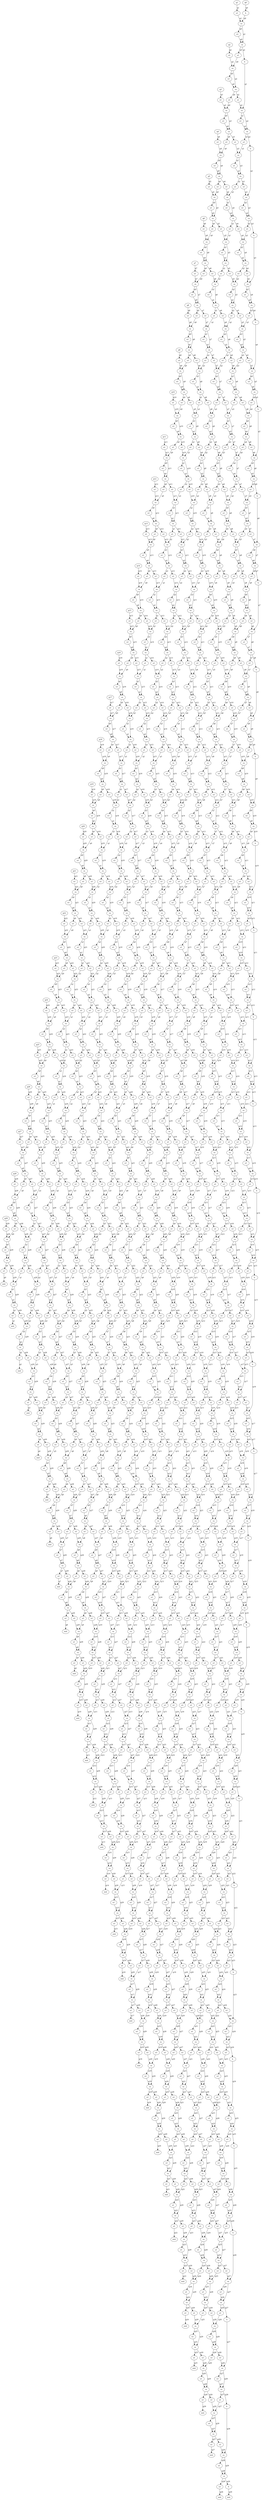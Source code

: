 digraph  {
h_0 [label=h, line=4, order=1];
u1_2 [label=u1, line=5, order=2];
cx_4 [label=cx, line=6, order=3];
u1_7 [label=u1, line=7, order=4];
cx_9 [label=cx, line=8, order=5];
u1_12 [label=u1, line=9, order=6];
h_14 [label=h, line=10, order=7];
u1_16 [label=u1, line=11, order=8];
cx_18 [label=cx, line=12, order=9];
u1_21 [label=u1, line=13, order=10];
cx_23 [label=cx, line=14, order=11];
u1_26 [label=u1, line=15, order=12];
u1_28 [label=u1, line=16, order=13];
cx_30 [label=cx, line=17, order=14];
u1_33 [label=u1, line=18, order=15];
cx_35 [label=cx, line=19, order=16];
u1_38 [label=u1, line=20, order=17];
h_40 [label=h, line=21, order=18];
u1_42 [label=u1, line=22, order=19];
cx_44 [label=cx, line=23, order=20];
u1_47 [label=u1, line=24, order=21];
cx_49 [label=cx, line=25, order=22];
u1_52 [label=u1, line=26, order=23];
u1_54 [label=u1, line=27, order=24];
cx_56 [label=cx, line=28, order=25];
u1_59 [label=u1, line=29, order=26];
cx_61 [label=cx, line=30, order=27];
u1_64 [label=u1, line=31, order=28];
u1_66 [label=u1, line=32, order=29];
cx_68 [label=cx, line=33, order=30];
u1_71 [label=u1, line=34, order=31];
cx_73 [label=cx, line=35, order=32];
u1_76 [label=u1, line=36, order=33];
h_78 [label=h, line=37, order=34];
u1_80 [label=u1, line=38, order=35];
cx_82 [label=cx, line=39, order=36];
u1_85 [label=u1, line=40, order=37];
cx_87 [label=cx, line=41, order=38];
u1_90 [label=u1, line=42, order=39];
u1_92 [label=u1, line=43, order=40];
cx_94 [label=cx, line=44, order=41];
u1_97 [label=u1, line=45, order=42];
cx_99 [label=cx, line=46, order=43];
u1_102 [label=u1, line=47, order=44];
u1_104 [label=u1, line=48, order=45];
cx_106 [label=cx, line=49, order=46];
u1_109 [label=u1, line=50, order=47];
cx_111 [label=cx, line=51, order=48];
u1_114 [label=u1, line=52, order=49];
u1_116 [label=u1, line=53, order=50];
cx_118 [label=cx, line=54, order=51];
u1_121 [label=u1, line=55, order=52];
cx_123 [label=cx, line=56, order=53];
u1_126 [label=u1, line=57, order=54];
h_128 [label=h, line=58, order=55];
u1_130 [label=u1, line=59, order=56];
cx_132 [label=cx, line=60, order=57];
u1_135 [label=u1, line=61, order=58];
cx_137 [label=cx, line=62, order=59];
u1_140 [label=u1, line=63, order=60];
u1_142 [label=u1, line=64, order=61];
cx_144 [label=cx, line=65, order=62];
u1_147 [label=u1, line=66, order=63];
cx_149 [label=cx, line=67, order=64];
u1_152 [label=u1, line=68, order=65];
u1_154 [label=u1, line=69, order=66];
cx_156 [label=cx, line=70, order=67];
u1_159 [label=u1, line=71, order=68];
cx_161 [label=cx, line=72, order=69];
u1_164 [label=u1, line=73, order=70];
u1_166 [label=u1, line=74, order=71];
cx_168 [label=cx, line=75, order=72];
u1_171 [label=u1, line=76, order=73];
cx_173 [label=cx, line=77, order=74];
u1_176 [label=u1, line=78, order=75];
u1_178 [label=u1, line=79, order=76];
cx_180 [label=cx, line=80, order=77];
u1_183 [label=u1, line=81, order=78];
cx_185 [label=cx, line=82, order=79];
u1_188 [label=u1, line=83, order=80];
h_190 [label=h, line=84, order=81];
u1_192 [label=u1, line=85, order=82];
cx_194 [label=cx, line=86, order=83];
u1_197 [label=u1, line=87, order=84];
cx_199 [label=cx, line=88, order=85];
u1_202 [label=u1, line=89, order=86];
u1_204 [label=u1, line=90, order=87];
cx_206 [label=cx, line=91, order=88];
u1_209 [label=u1, line=92, order=89];
cx_211 [label=cx, line=93, order=90];
u1_214 [label=u1, line=94, order=91];
u1_216 [label=u1, line=95, order=92];
cx_218 [label=cx, line=96, order=93];
u1_221 [label=u1, line=97, order=94];
cx_223 [label=cx, line=98, order=95];
u1_226 [label=u1, line=99, order=96];
u1_228 [label=u1, line=100, order=97];
cx_230 [label=cx, line=101, order=98];
u1_233 [label=u1, line=102, order=99];
cx_235 [label=cx, line=103, order=100];
u1_238 [label=u1, line=104, order=101];
u1_240 [label=u1, line=105, order=102];
cx_242 [label=cx, line=106, order=103];
u1_245 [label=u1, line=107, order=104];
cx_247 [label=cx, line=108, order=105];
u1_250 [label=u1, line=109, order=106];
u1_252 [label=u1, line=110, order=107];
cx_254 [label=cx, line=111, order=108];
u1_257 [label=u1, line=112, order=109];
cx_259 [label=cx, line=113, order=110];
u1_262 [label=u1, line=114, order=111];
h_264 [label=h, line=115, order=112];
u1_266 [label=u1, line=116, order=113];
cx_268 [label=cx, line=117, order=114];
u1_271 [label=u1, line=118, order=115];
cx_273 [label=cx, line=119, order=116];
u1_276 [label=u1, line=120, order=117];
u1_278 [label=u1, line=121, order=118];
cx_280 [label=cx, line=122, order=119];
u1_283 [label=u1, line=123, order=120];
cx_285 [label=cx, line=124, order=121];
u1_288 [label=u1, line=125, order=122];
u1_290 [label=u1, line=126, order=123];
cx_292 [label=cx, line=127, order=124];
u1_295 [label=u1, line=128, order=125];
cx_297 [label=cx, line=129, order=126];
u1_300 [label=u1, line=130, order=127];
u1_302 [label=u1, line=131, order=128];
cx_304 [label=cx, line=132, order=129];
u1_307 [label=u1, line=133, order=130];
cx_309 [label=cx, line=134, order=131];
u1_312 [label=u1, line=135, order=132];
u1_314 [label=u1, line=136, order=133];
cx_316 [label=cx, line=137, order=134];
u1_319 [label=u1, line=138, order=135];
cx_321 [label=cx, line=139, order=136];
u1_324 [label=u1, line=140, order=137];
u1_326 [label=u1, line=141, order=138];
cx_328 [label=cx, line=142, order=139];
u1_331 [label=u1, line=143, order=140];
cx_333 [label=cx, line=144, order=141];
u1_336 [label=u1, line=145, order=142];
u1_338 [label=u1, line=146, order=143];
cx_340 [label=cx, line=147, order=144];
u1_343 [label=u1, line=148, order=145];
cx_345 [label=cx, line=149, order=146];
u1_348 [label=u1, line=150, order=147];
h_350 [label=h, line=151, order=148];
u1_352 [label=u1, line=152, order=149];
cx_354 [label=cx, line=153, order=150];
u1_357 [label=u1, line=154, order=151];
cx_359 [label=cx, line=155, order=152];
u1_362 [label=u1, line=156, order=153];
u1_364 [label=u1, line=157, order=154];
cx_366 [label=cx, line=158, order=155];
u1_369 [label=u1, line=159, order=156];
cx_371 [label=cx, line=160, order=157];
u1_374 [label=u1, line=161, order=158];
u1_376 [label=u1, line=162, order=159];
cx_378 [label=cx, line=163, order=160];
u1_381 [label=u1, line=164, order=161];
cx_383 [label=cx, line=165, order=162];
u1_386 [label=u1, line=166, order=163];
u1_388 [label=u1, line=167, order=164];
cx_390 [label=cx, line=168, order=165];
u1_393 [label=u1, line=169, order=166];
cx_395 [label=cx, line=170, order=167];
u1_398 [label=u1, line=171, order=168];
u1_400 [label=u1, line=172, order=169];
cx_402 [label=cx, line=173, order=170];
u1_405 [label=u1, line=174, order=171];
cx_407 [label=cx, line=175, order=172];
u1_410 [label=u1, line=176, order=173];
u1_412 [label=u1, line=177, order=174];
cx_414 [label=cx, line=178, order=175];
u1_417 [label=u1, line=179, order=176];
cx_419 [label=cx, line=180, order=177];
u1_422 [label=u1, line=181, order=178];
u1_424 [label=u1, line=182, order=179];
cx_426 [label=cx, line=183, order=180];
u1_429 [label=u1, line=184, order=181];
cx_431 [label=cx, line=185, order=182];
u1_434 [label=u1, line=186, order=183];
u1_436 [label=u1, line=187, order=184];
cx_438 [label=cx, line=188, order=185];
u1_441 [label=u1, line=189, order=186];
cx_443 [label=cx, line=190, order=187];
u1_446 [label=u1, line=191, order=188];
h_448 [label=h, line=192, order=189];
u1_450 [label=u1, line=193, order=190];
cx_452 [label=cx, line=194, order=191];
u1_455 [label=u1, line=195, order=192];
cx_457 [label=cx, line=196, order=193];
u1_460 [label=u1, line=197, order=194];
u1_462 [label=u1, line=198, order=195];
cx_464 [label=cx, line=199, order=196];
u1_467 [label=u1, line=200, order=197];
cx_469 [label=cx, line=201, order=198];
u1_472 [label=u1, line=202, order=199];
u1_474 [label=u1, line=203, order=200];
cx_476 [label=cx, line=204, order=201];
u1_479 [label=u1, line=205, order=202];
cx_481 [label=cx, line=206, order=203];
u1_484 [label=u1, line=207, order=204];
u1_486 [label=u1, line=208, order=205];
cx_488 [label=cx, line=209, order=206];
u1_491 [label=u1, line=210, order=207];
cx_493 [label=cx, line=211, order=208];
u1_496 [label=u1, line=212, order=209];
u1_498 [label=u1, line=213, order=210];
cx_500 [label=cx, line=214, order=211];
u1_503 [label=u1, line=215, order=212];
cx_505 [label=cx, line=216, order=213];
u1_508 [label=u1, line=217, order=214];
u1_510 [label=u1, line=218, order=215];
cx_512 [label=cx, line=219, order=216];
u1_515 [label=u1, line=220, order=217];
cx_517 [label=cx, line=221, order=218];
u1_520 [label=u1, line=222, order=219];
u1_522 [label=u1, line=223, order=220];
cx_524 [label=cx, line=224, order=221];
u1_527 [label=u1, line=225, order=222];
cx_529 [label=cx, line=226, order=223];
u1_532 [label=u1, line=227, order=224];
u1_534 [label=u1, line=228, order=225];
cx_536 [label=cx, line=229, order=226];
u1_539 [label=u1, line=230, order=227];
cx_541 [label=cx, line=231, order=228];
u1_544 [label=u1, line=232, order=229];
u1_546 [label=u1, line=233, order=230];
cx_548 [label=cx, line=234, order=231];
u1_551 [label=u1, line=235, order=232];
cx_553 [label=cx, line=236, order=233];
u1_556 [label=u1, line=237, order=234];
h_558 [label=h, line=238, order=235];
u1_560 [label=u1, line=239, order=236];
cx_562 [label=cx, line=240, order=237];
u1_565 [label=u1, line=241, order=238];
cx_567 [label=cx, line=242, order=239];
u1_570 [label=u1, line=243, order=240];
u1_572 [label=u1, line=244, order=241];
cx_574 [label=cx, line=245, order=242];
u1_577 [label=u1, line=246, order=243];
cx_579 [label=cx, line=247, order=244];
u1_582 [label=u1, line=248, order=245];
u1_584 [label=u1, line=249, order=246];
cx_586 [label=cx, line=250, order=247];
u1_589 [label=u1, line=251, order=248];
cx_591 [label=cx, line=252, order=249];
u1_594 [label=u1, line=253, order=250];
u1_596 [label=u1, line=254, order=251];
cx_598 [label=cx, line=255, order=252];
u1_601 [label=u1, line=256, order=253];
cx_603 [label=cx, line=257, order=254];
u1_606 [label=u1, line=258, order=255];
u1_608 [label=u1, line=259, order=256];
cx_610 [label=cx, line=260, order=257];
u1_613 [label=u1, line=261, order=258];
cx_615 [label=cx, line=262, order=259];
u1_618 [label=u1, line=263, order=260];
u1_620 [label=u1, line=264, order=261];
cx_622 [label=cx, line=265, order=262];
u1_625 [label=u1, line=266, order=263];
cx_627 [label=cx, line=267, order=264];
u1_630 [label=u1, line=268, order=265];
u1_632 [label=u1, line=269, order=266];
cx_634 [label=cx, line=270, order=267];
u1_637 [label=u1, line=271, order=268];
cx_639 [label=cx, line=272, order=269];
u1_642 [label=u1, line=273, order=270];
u1_644 [label=u1, line=274, order=271];
cx_646 [label=cx, line=275, order=272];
u1_649 [label=u1, line=276, order=273];
cx_651 [label=cx, line=277, order=274];
u1_654 [label=u1, line=278, order=275];
u1_656 [label=u1, line=279, order=276];
cx_658 [label=cx, line=280, order=277];
u1_661 [label=u1, line=281, order=278];
cx_663 [label=cx, line=282, order=279];
u1_666 [label=u1, line=283, order=280];
u1_668 [label=u1, line=284, order=281];
cx_670 [label=cx, line=285, order=282];
u1_673 [label=u1, line=286, order=283];
cx_675 [label=cx, line=287, order=284];
u1_678 [label=u1, line=288, order=285];
h_680 [label=h, line=289, order=286];
u1_682 [label=u1, line=290, order=287];
cx_684 [label=cx, line=291, order=288];
u1_687 [label=u1, line=292, order=289];
cx_689 [label=cx, line=293, order=290];
u1_692 [label=u1, line=294, order=291];
u1_694 [label=u1, line=295, order=292];
cx_696 [label=cx, line=296, order=293];
u1_699 [label=u1, line=297, order=294];
cx_701 [label=cx, line=298, order=295];
u1_704 [label=u1, line=299, order=296];
u1_706 [label=u1, line=300, order=297];
cx_708 [label=cx, line=301, order=298];
u1_711 [label=u1, line=302, order=299];
cx_713 [label=cx, line=303, order=300];
u1_716 [label=u1, line=304, order=301];
u1_718 [label=u1, line=305, order=302];
cx_720 [label=cx, line=306, order=303];
u1_723 [label=u1, line=307, order=304];
cx_725 [label=cx, line=308, order=305];
u1_728 [label=u1, line=309, order=306];
u1_730 [label=u1, line=310, order=307];
cx_732 [label=cx, line=311, order=308];
u1_735 [label=u1, line=312, order=309];
cx_737 [label=cx, line=313, order=310];
u1_740 [label=u1, line=314, order=311];
u1_742 [label=u1, line=315, order=312];
cx_744 [label=cx, line=316, order=313];
u1_747 [label=u1, line=317, order=314];
cx_749 [label=cx, line=318, order=315];
u1_752 [label=u1, line=319, order=316];
u1_754 [label=u1, line=320, order=317];
cx_756 [label=cx, line=321, order=318];
u1_759 [label=u1, line=322, order=319];
cx_761 [label=cx, line=323, order=320];
u1_764 [label=u1, line=324, order=321];
u1_766 [label=u1, line=325, order=322];
cx_768 [label=cx, line=326, order=323];
u1_771 [label=u1, line=327, order=324];
cx_773 [label=cx, line=328, order=325];
u1_776 [label=u1, line=329, order=326];
u1_778 [label=u1, line=330, order=327];
cx_780 [label=cx, line=331, order=328];
u1_783 [label=u1, line=332, order=329];
cx_785 [label=cx, line=333, order=330];
u1_788 [label=u1, line=334, order=331];
u1_790 [label=u1, line=335, order=332];
cx_792 [label=cx, line=336, order=333];
u1_795 [label=u1, line=337, order=334];
cx_797 [label=cx, line=338, order=335];
u1_800 [label=u1, line=339, order=336];
u1_802 [label=u1, line=340, order=337];
cx_804 [label=cx, line=341, order=338];
u1_807 [label=u1, line=342, order=339];
cx_809 [label=cx, line=343, order=340];
u1_812 [label=u1, line=344, order=341];
h_814 [label=h, line=345, order=342];
u1_816 [label=u1, line=346, order=343];
cx_818 [label=cx, line=347, order=344];
u1_821 [label=u1, line=348, order=345];
cx_823 [label=cx, line=349, order=346];
u1_826 [label=u1, line=350, order=347];
u1_828 [label=u1, line=351, order=348];
cx_830 [label=cx, line=352, order=349];
u1_833 [label=u1, line=353, order=350];
cx_835 [label=cx, line=354, order=351];
u1_838 [label=u1, line=355, order=352];
u1_840 [label=u1, line=356, order=353];
cx_842 [label=cx, line=357, order=354];
u1_845 [label=u1, line=358, order=355];
cx_847 [label=cx, line=359, order=356];
u1_850 [label=u1, line=360, order=357];
u1_852 [label=u1, line=361, order=358];
cx_854 [label=cx, line=362, order=359];
u1_857 [label=u1, line=363, order=360];
cx_859 [label=cx, line=364, order=361];
u1_862 [label=u1, line=365, order=362];
u1_864 [label=u1, line=366, order=363];
cx_866 [label=cx, line=367, order=364];
u1_869 [label=u1, line=368, order=365];
cx_871 [label=cx, line=369, order=366];
u1_874 [label=u1, line=370, order=367];
u1_876 [label=u1, line=371, order=368];
cx_878 [label=cx, line=372, order=369];
u1_881 [label=u1, line=373, order=370];
cx_883 [label=cx, line=374, order=371];
u1_886 [label=u1, line=375, order=372];
u1_888 [label=u1, line=376, order=373];
cx_890 [label=cx, line=377, order=374];
u1_893 [label=u1, line=378, order=375];
cx_895 [label=cx, line=379, order=376];
u1_898 [label=u1, line=380, order=377];
u1_900 [label=u1, line=381, order=378];
cx_902 [label=cx, line=382, order=379];
u1_905 [label=u1, line=383, order=380];
cx_907 [label=cx, line=384, order=381];
u1_910 [label=u1, line=385, order=382];
u1_912 [label=u1, line=386, order=383];
cx_914 [label=cx, line=387, order=384];
u1_917 [label=u1, line=388, order=385];
cx_919 [label=cx, line=389, order=386];
u1_922 [label=u1, line=390, order=387];
u1_924 [label=u1, line=391, order=388];
cx_926 [label=cx, line=392, order=389];
u1_929 [label=u1, line=393, order=390];
cx_931 [label=cx, line=394, order=391];
u1_934 [label=u1, line=395, order=392];
u1_936 [label=u1, line=396, order=393];
cx_938 [label=cx, line=397, order=394];
u1_941 [label=u1, line=398, order=395];
cx_943 [label=cx, line=399, order=396];
u1_946 [label=u1, line=400, order=397];
u1_948 [label=u1, line=401, order=398];
cx_950 [label=cx, line=402, order=399];
u1_953 [label=u1, line=403, order=400];
cx_955 [label=cx, line=404, order=401];
u1_958 [label=u1, line=405, order=402];
h_960 [label=h, line=406, order=403];
u1_962 [label=u1, line=407, order=404];
cx_964 [label=cx, line=408, order=405];
u1_967 [label=u1, line=409, order=406];
cx_969 [label=cx, line=410, order=407];
u1_972 [label=u1, line=411, order=408];
u1_974 [label=u1, line=412, order=409];
cx_976 [label=cx, line=413, order=410];
u1_979 [label=u1, line=414, order=411];
cx_981 [label=cx, line=415, order=412];
u1_984 [label=u1, line=416, order=413];
u1_986 [label=u1, line=417, order=414];
cx_988 [label=cx, line=418, order=415];
u1_991 [label=u1, line=419, order=416];
cx_993 [label=cx, line=420, order=417];
u1_996 [label=u1, line=421, order=418];
u1_998 [label=u1, line=422, order=419];
cx_1000 [label=cx, line=423, order=420];
u1_1003 [label=u1, line=424, order=421];
cx_1005 [label=cx, line=425, order=422];
u1_1008 [label=u1, line=426, order=423];
u1_1010 [label=u1, line=427, order=424];
cx_1012 [label=cx, line=428, order=425];
u1_1015 [label=u1, line=429, order=426];
cx_1017 [label=cx, line=430, order=427];
u1_1020 [label=u1, line=431, order=428];
u1_1022 [label=u1, line=432, order=429];
cx_1024 [label=cx, line=433, order=430];
u1_1027 [label=u1, line=434, order=431];
cx_1029 [label=cx, line=435, order=432];
u1_1032 [label=u1, line=436, order=433];
u1_1034 [label=u1, line=437, order=434];
cx_1036 [label=cx, line=438, order=435];
u1_1039 [label=u1, line=439, order=436];
cx_1041 [label=cx, line=440, order=437];
u1_1044 [label=u1, line=441, order=438];
u1_1046 [label=u1, line=442, order=439];
cx_1048 [label=cx, line=443, order=440];
u1_1051 [label=u1, line=444, order=441];
cx_1053 [label=cx, line=445, order=442];
u1_1056 [label=u1, line=446, order=443];
u1_1058 [label=u1, line=447, order=444];
cx_1060 [label=cx, line=448, order=445];
u1_1063 [label=u1, line=449, order=446];
cx_1065 [label=cx, line=450, order=447];
u1_1068 [label=u1, line=451, order=448];
u1_1070 [label=u1, line=452, order=449];
cx_1072 [label=cx, line=453, order=450];
u1_1075 [label=u1, line=454, order=451];
cx_1077 [label=cx, line=455, order=452];
u1_1080 [label=u1, line=456, order=453];
u1_1082 [label=u1, line=457, order=454];
cx_1084 [label=cx, line=458, order=455];
u1_1087 [label=u1, line=459, order=456];
cx_1089 [label=cx, line=460, order=457];
u1_1092 [label=u1, line=461, order=458];
u1_1094 [label=u1, line=462, order=459];
cx_1096 [label=cx, line=463, order=460];
u1_1099 [label=u1, line=464, order=461];
cx_1101 [label=cx, line=465, order=462];
u1_1104 [label=u1, line=466, order=463];
u1_1106 [label=u1, line=467, order=464];
cx_1108 [label=cx, line=468, order=465];
u1_1111 [label=u1, line=469, order=466];
cx_1113 [label=cx, line=470, order=467];
u1_1116 [label=u1, line=471, order=468];
h_1118 [label=h, line=472, order=469];
u1_1120 [label=u1, line=473, order=470];
cx_1122 [label=cx, line=474, order=471];
u1_1125 [label=u1, line=475, order=472];
cx_1127 [label=cx, line=476, order=473];
u1_1130 [label=u1, line=477, order=474];
u1_1132 [label=u1, line=478, order=475];
cx_1134 [label=cx, line=479, order=476];
u1_1137 [label=u1, line=480, order=477];
cx_1139 [label=cx, line=481, order=478];
u1_1142 [label=u1, line=482, order=479];
u1_1144 [label=u1, line=483, order=480];
cx_1146 [label=cx, line=484, order=481];
u1_1149 [label=u1, line=485, order=482];
cx_1151 [label=cx, line=486, order=483];
u1_1154 [label=u1, line=487, order=484];
u1_1156 [label=u1, line=488, order=485];
cx_1158 [label=cx, line=489, order=486];
u1_1161 [label=u1, line=490, order=487];
cx_1163 [label=cx, line=491, order=488];
u1_1166 [label=u1, line=492, order=489];
u1_1168 [label=u1, line=493, order=490];
cx_1170 [label=cx, line=494, order=491];
u1_1173 [label=u1, line=495, order=492];
cx_1175 [label=cx, line=496, order=493];
u1_1178 [label=u1, line=497, order=494];
u1_1180 [label=u1, line=498, order=495];
cx_1182 [label=cx, line=499, order=496];
u1_1185 [label=u1, line=500, order=497];
cx_1187 [label=cx, line=501, order=498];
u1_1190 [label=u1, line=502, order=499];
u1_1192 [label=u1, line=503, order=500];
cx_1194 [label=cx, line=504, order=501];
u1_1197 [label=u1, line=505, order=502];
cx_1199 [label=cx, line=506, order=503];
u1_1202 [label=u1, line=507, order=504];
u1_1204 [label=u1, line=508, order=505];
cx_1206 [label=cx, line=509, order=506];
u1_1209 [label=u1, line=510, order=507];
cx_1211 [label=cx, line=511, order=508];
u1_1214 [label=u1, line=512, order=509];
u1_1216 [label=u1, line=513, order=510];
cx_1218 [label=cx, line=514, order=511];
u1_1221 [label=u1, line=515, order=512];
cx_1223 [label=cx, line=516, order=513];
u1_1226 [label=u1, line=517, order=514];
u1_1228 [label=u1, line=518, order=515];
cx_1230 [label=cx, line=519, order=516];
u1_1233 [label=u1, line=520, order=517];
cx_1235 [label=cx, line=521, order=518];
u1_1238 [label=u1, line=522, order=519];
u1_1240 [label=u1, line=523, order=520];
cx_1242 [label=cx, line=524, order=521];
u1_1245 [label=u1, line=525, order=522];
cx_1247 [label=cx, line=526, order=523];
u1_1250 [label=u1, line=527, order=524];
u1_1252 [label=u1, line=528, order=525];
cx_1254 [label=cx, line=529, order=526];
u1_1257 [label=u1, line=530, order=527];
cx_1259 [label=cx, line=531, order=528];
u1_1262 [label=u1, line=532, order=529];
u1_1264 [label=u1, line=533, order=530];
cx_1266 [label=cx, line=534, order=531];
u1_1269 [label=u1, line=535, order=532];
cx_1271 [label=cx, line=536, order=533];
u1_1274 [label=u1, line=537, order=534];
u1_1276 [label=u1, line=538, order=535];
cx_1278 [label=cx, line=539, order=536];
u1_1281 [label=u1, line=540, order=537];
cx_1283 [label=cx, line=541, order=538];
u1_1286 [label=u1, line=542, order=539];
h_1288 [label=h, line=543, order=540];
u1_1290 [label=u1, line=544, order=541];
cx_1292 [label=cx, line=545, order=542];
u1_1295 [label=u1, line=546, order=543];
cx_1297 [label=cx, line=547, order=544];
u1_1300 [label=u1, line=548, order=545];
u1_1302 [label=u1, line=549, order=546];
cx_1304 [label=cx, line=550, order=547];
u1_1307 [label=u1, line=551, order=548];
cx_1309 [label=cx, line=552, order=549];
u1_1312 [label=u1, line=553, order=550];
u1_1314 [label=u1, line=554, order=551];
cx_1316 [label=cx, line=555, order=552];
u1_1319 [label=u1, line=556, order=553];
cx_1321 [label=cx, line=557, order=554];
u1_1324 [label=u1, line=558, order=555];
u1_1326 [label=u1, line=559, order=556];
cx_1328 [label=cx, line=560, order=557];
u1_1331 [label=u1, line=561, order=558];
cx_1333 [label=cx, line=562, order=559];
u1_1336 [label=u1, line=563, order=560];
u1_1338 [label=u1, line=564, order=561];
cx_1340 [label=cx, line=565, order=562];
u1_1343 [label=u1, line=566, order=563];
cx_1345 [label=cx, line=567, order=564];
u1_1348 [label=u1, line=568, order=565];
u1_1350 [label=u1, line=569, order=566];
cx_1352 [label=cx, line=570, order=567];
u1_1355 [label=u1, line=571, order=568];
cx_1357 [label=cx, line=572, order=569];
u1_1360 [label=u1, line=573, order=570];
u1_1362 [label=u1, line=574, order=571];
cx_1364 [label=cx, line=575, order=572];
u1_1367 [label=u1, line=576, order=573];
cx_1369 [label=cx, line=577, order=574];
u1_1372 [label=u1, line=578, order=575];
u1_1374 [label=u1, line=579, order=576];
cx_1376 [label=cx, line=580, order=577];
u1_1379 [label=u1, line=581, order=578];
cx_1381 [label=cx, line=582, order=579];
u1_1384 [label=u1, line=583, order=580];
u1_1386 [label=u1, line=584, order=581];
cx_1388 [label=cx, line=585, order=582];
u1_1391 [label=u1, line=586, order=583];
cx_1393 [label=cx, line=587, order=584];
u1_1396 [label=u1, line=588, order=585];
u1_1398 [label=u1, line=589, order=586];
cx_1400 [label=cx, line=590, order=587];
u1_1403 [label=u1, line=591, order=588];
cx_1405 [label=cx, line=592, order=589];
u1_1408 [label=u1, line=593, order=590];
u1_1410 [label=u1, line=594, order=591];
cx_1412 [label=cx, line=595, order=592];
u1_1415 [label=u1, line=596, order=593];
cx_1417 [label=cx, line=597, order=594];
u1_1420 [label=u1, line=598, order=595];
u1_1422 [label=u1, line=599, order=596];
cx_1424 [label=cx, line=600, order=597];
u1_1427 [label=u1, line=601, order=598];
cx_1429 [label=cx, line=602, order=599];
u1_1432 [label=u1, line=603, order=600];
u1_1434 [label=u1, line=604, order=601];
cx_1436 [label=cx, line=605, order=602];
u1_1439 [label=u1, line=606, order=603];
cx_1441 [label=cx, line=607, order=604];
u1_1444 [label=u1, line=608, order=605];
u1_1446 [label=u1, line=609, order=606];
cx_1448 [label=cx, line=610, order=607];
u1_1451 [label=u1, line=611, order=608];
cx_1453 [label=cx, line=612, order=609];
u1_1456 [label=u1, line=613, order=610];
u1_1458 [label=u1, line=614, order=611];
cx_1460 [label=cx, line=615, order=612];
u1_1463 [label=u1, line=616, order=613];
cx_1465 [label=cx, line=617, order=614];
u1_1468 [label=u1, line=618, order=615];
h_1470 [label=h, line=619, order=616];
u1_1472 [label=u1, line=620, order=617];
cx_1474 [label=cx, line=621, order=618];
u1_1477 [label=u1, line=622, order=619];
cx_1479 [label=cx, line=623, order=620];
u1_1482 [label=u1, line=624, order=621];
u1_1484 [label=u1, line=625, order=622];
cx_1486 [label=cx, line=626, order=623];
u1_1489 [label=u1, line=627, order=624];
cx_1491 [label=cx, line=628, order=625];
u1_1494 [label=u1, line=629, order=626];
u1_1496 [label=u1, line=630, order=627];
cx_1498 [label=cx, line=631, order=628];
u1_1501 [label=u1, line=632, order=629];
cx_1503 [label=cx, line=633, order=630];
u1_1506 [label=u1, line=634, order=631];
u1_1508 [label=u1, line=635, order=632];
cx_1510 [label=cx, line=636, order=633];
u1_1513 [label=u1, line=637, order=634];
cx_1515 [label=cx, line=638, order=635];
u1_1518 [label=u1, line=639, order=636];
u1_1520 [label=u1, line=640, order=637];
cx_1522 [label=cx, line=641, order=638];
u1_1525 [label=u1, line=642, order=639];
cx_1527 [label=cx, line=643, order=640];
u1_1530 [label=u1, line=644, order=641];
u1_1532 [label=u1, line=645, order=642];
cx_1534 [label=cx, line=646, order=643];
u1_1537 [label=u1, line=647, order=644];
cx_1539 [label=cx, line=648, order=645];
u1_1542 [label=u1, line=649, order=646];
u1_1544 [label=u1, line=650, order=647];
cx_1546 [label=cx, line=651, order=648];
u1_1549 [label=u1, line=652, order=649];
cx_1551 [label=cx, line=653, order=650];
u1_1554 [label=u1, line=654, order=651];
u1_1556 [label=u1, line=655, order=652];
cx_1558 [label=cx, line=656, order=653];
u1_1561 [label=u1, line=657, order=654];
cx_1563 [label=cx, line=658, order=655];
u1_1566 [label=u1, line=659, order=656];
u1_1568 [label=u1, line=660, order=657];
cx_1570 [label=cx, line=661, order=658];
u1_1573 [label=u1, line=662, order=659];
cx_1575 [label=cx, line=663, order=660];
u1_1578 [label=u1, line=664, order=661];
u1_1580 [label=u1, line=665, order=662];
cx_1582 [label=cx, line=666, order=663];
u1_1585 [label=u1, line=667, order=664];
cx_1587 [label=cx, line=668, order=665];
u1_1590 [label=u1, line=669, order=666];
u1_1592 [label=u1, line=670, order=667];
cx_1594 [label=cx, line=671, order=668];
u1_1597 [label=u1, line=672, order=669];
cx_1599 [label=cx, line=673, order=670];
u1_1602 [label=u1, line=674, order=671];
u1_1604 [label=u1, line=675, order=672];
cx_1606 [label=cx, line=676, order=673];
u1_1609 [label=u1, line=677, order=674];
cx_1611 [label=cx, line=678, order=675];
u1_1614 [label=u1, line=679, order=676];
u1_1616 [label=u1, line=680, order=677];
cx_1618 [label=cx, line=681, order=678];
u1_1621 [label=u1, line=682, order=679];
cx_1623 [label=cx, line=683, order=680];
u1_1626 [label=u1, line=684, order=681];
u1_1628 [label=u1, line=685, order=682];
cx_1630 [label=cx, line=686, order=683];
u1_1633 [label=u1, line=687, order=684];
cx_1635 [label=cx, line=688, order=685];
u1_1638 [label=u1, line=689, order=686];
u1_1640 [label=u1, line=690, order=687];
cx_1642 [label=cx, line=691, order=688];
u1_1645 [label=u1, line=692, order=689];
cx_1647 [label=cx, line=693, order=690];
u1_1650 [label=u1, line=694, order=691];
u1_1652 [label=u1, line=695, order=692];
cx_1654 [label=cx, line=696, order=693];
u1_1657 [label=u1, line=697, order=694];
cx_1659 [label=cx, line=698, order=695];
u1_1662 [label=u1, line=699, order=696];
h_1664 [label=h, line=700, order=697];
u1_1666 [label=u1, line=701, order=698];
cx_1668 [label=cx, line=702, order=699];
u1_1671 [label=u1, line=703, order=700];
cx_1673 [label=cx, line=704, order=701];
u1_1676 [label=u1, line=705, order=702];
u1_1678 [label=u1, line=706, order=703];
cx_1680 [label=cx, line=707, order=704];
u1_1683 [label=u1, line=708, order=705];
cx_1685 [label=cx, line=709, order=706];
u1_1688 [label=u1, line=710, order=707];
u1_1690 [label=u1, line=711, order=708];
cx_1692 [label=cx, line=712, order=709];
u1_1695 [label=u1, line=713, order=710];
cx_1697 [label=cx, line=714, order=711];
u1_1700 [label=u1, line=715, order=712];
u1_1702 [label=u1, line=716, order=713];
cx_1704 [label=cx, line=717, order=714];
u1_1707 [label=u1, line=718, order=715];
cx_1709 [label=cx, line=719, order=716];
u1_1712 [label=u1, line=720, order=717];
u1_1714 [label=u1, line=721, order=718];
cx_1716 [label=cx, line=722, order=719];
u1_1719 [label=u1, line=723, order=720];
cx_1721 [label=cx, line=724, order=721];
u1_1724 [label=u1, line=725, order=722];
u1_1726 [label=u1, line=726, order=723];
cx_1728 [label=cx, line=727, order=724];
u1_1731 [label=u1, line=728, order=725];
cx_1733 [label=cx, line=729, order=726];
u1_1736 [label=u1, line=730, order=727];
u1_1738 [label=u1, line=731, order=728];
cx_1740 [label=cx, line=732, order=729];
u1_1743 [label=u1, line=733, order=730];
cx_1745 [label=cx, line=734, order=731];
u1_1748 [label=u1, line=735, order=732];
u1_1750 [label=u1, line=736, order=733];
cx_1752 [label=cx, line=737, order=734];
u1_1755 [label=u1, line=738, order=735];
cx_1757 [label=cx, line=739, order=736];
u1_1760 [label=u1, line=740, order=737];
u1_1762 [label=u1, line=741, order=738];
cx_1764 [label=cx, line=742, order=739];
u1_1767 [label=u1, line=743, order=740];
cx_1769 [label=cx, line=744, order=741];
u1_1772 [label=u1, line=745, order=742];
u1_1774 [label=u1, line=746, order=743];
cx_1776 [label=cx, line=747, order=744];
u1_1779 [label=u1, line=748, order=745];
cx_1781 [label=cx, line=749, order=746];
u1_1784 [label=u1, line=750, order=747];
u1_1786 [label=u1, line=751, order=748];
cx_1788 [label=cx, line=752, order=749];
u1_1791 [label=u1, line=753, order=750];
cx_1793 [label=cx, line=754, order=751];
u1_1796 [label=u1, line=755, order=752];
u1_1798 [label=u1, line=756, order=753];
cx_1800 [label=cx, line=757, order=754];
u1_1803 [label=u1, line=758, order=755];
cx_1805 [label=cx, line=759, order=756];
u1_1808 [label=u1, line=760, order=757];
u1_1810 [label=u1, line=761, order=758];
cx_1812 [label=cx, line=762, order=759];
u1_1815 [label=u1, line=763, order=760];
cx_1817 [label=cx, line=764, order=761];
u1_1820 [label=u1, line=765, order=762];
u1_1822 [label=u1, line=766, order=763];
cx_1824 [label=cx, line=767, order=764];
u1_1827 [label=u1, line=768, order=765];
cx_1829 [label=cx, line=769, order=766];
u1_1832 [label=u1, line=770, order=767];
u1_1834 [label=u1, line=771, order=768];
cx_1836 [label=cx, line=772, order=769];
u1_1839 [label=u1, line=773, order=770];
cx_1841 [label=cx, line=774, order=771];
u1_1844 [label=u1, line=775, order=772];
u1_1846 [label=u1, line=776, order=773];
cx_1848 [label=cx, line=777, order=774];
u1_1851 [label=u1, line=778, order=775];
cx_1853 [label=cx, line=779, order=776];
u1_1856 [label=u1, line=780, order=777];
u1_1858 [label=u1, line=781, order=778];
cx_1860 [label=cx, line=782, order=779];
u1_1863 [label=u1, line=783, order=780];
cx_1865 [label=cx, line=784, order=781];
u1_1868 [label=u1, line=785, order=782];
h_1870 [label=h, line=786, order=783];
u1_1872 [label=u1, line=787, order=784];
cx_1874 [label=cx, line=788, order=785];
u1_1877 [label=u1, line=789, order=786];
cx_1879 [label=cx, line=790, order=787];
u1_1882 [label=u1, line=791, order=788];
u1_1884 [label=u1, line=792, order=789];
cx_1886 [label=cx, line=793, order=790];
u1_1889 [label=u1, line=794, order=791];
cx_1891 [label=cx, line=795, order=792];
u1_1894 [label=u1, line=796, order=793];
u1_1896 [label=u1, line=797, order=794];
cx_1898 [label=cx, line=798, order=795];
u1_1901 [label=u1, line=799, order=796];
cx_1903 [label=cx, line=800, order=797];
u1_1906 [label=u1, line=801, order=798];
u1_1908 [label=u1, line=802, order=799];
cx_1910 [label=cx, line=803, order=800];
u1_1913 [label=u1, line=804, order=801];
cx_1915 [label=cx, line=805, order=802];
u1_1918 [label=u1, line=806, order=803];
u1_1920 [label=u1, line=807, order=804];
cx_1922 [label=cx, line=808, order=805];
u1_1925 [label=u1, line=809, order=806];
cx_1927 [label=cx, line=810, order=807];
u1_1930 [label=u1, line=811, order=808];
u1_1932 [label=u1, line=812, order=809];
cx_1934 [label=cx, line=813, order=810];
u1_1937 [label=u1, line=814, order=811];
cx_1939 [label=cx, line=815, order=812];
u1_1942 [label=u1, line=816, order=813];
u1_1944 [label=u1, line=817, order=814];
cx_1946 [label=cx, line=818, order=815];
u1_1949 [label=u1, line=819, order=816];
cx_1951 [label=cx, line=820, order=817];
u1_1954 [label=u1, line=821, order=818];
u1_1956 [label=u1, line=822, order=819];
cx_1958 [label=cx, line=823, order=820];
u1_1961 [label=u1, line=824, order=821];
cx_1963 [label=cx, line=825, order=822];
u1_1966 [label=u1, line=826, order=823];
u1_1968 [label=u1, line=827, order=824];
cx_1970 [label=cx, line=828, order=825];
u1_1973 [label=u1, line=829, order=826];
cx_1975 [label=cx, line=830, order=827];
u1_1978 [label=u1, line=831, order=828];
u1_1980 [label=u1, line=832, order=829];
cx_1982 [label=cx, line=833, order=830];
u1_1985 [label=u1, line=834, order=831];
cx_1987 [label=cx, line=835, order=832];
u1_1990 [label=u1, line=836, order=833];
u1_1992 [label=u1, line=837, order=834];
cx_1994 [label=cx, line=838, order=835];
u1_1997 [label=u1, line=839, order=836];
cx_1999 [label=cx, line=840, order=837];
u1_2002 [label=u1, line=841, order=838];
u1_2004 [label=u1, line=842, order=839];
cx_2006 [label=cx, line=843, order=840];
u1_2009 [label=u1, line=844, order=841];
cx_2011 [label=cx, line=845, order=842];
u1_2014 [label=u1, line=846, order=843];
u1_2016 [label=u1, line=847, order=844];
cx_2018 [label=cx, line=848, order=845];
u1_2021 [label=u1, line=849, order=846];
cx_2023 [label=cx, line=850, order=847];
u1_2026 [label=u1, line=851, order=848];
u1_2028 [label=u1, line=852, order=849];
cx_2030 [label=cx, line=853, order=850];
u1_2033 [label=u1, line=854, order=851];
cx_2035 [label=cx, line=855, order=852];
u1_2038 [label=u1, line=856, order=853];
u1_2040 [label=u1, line=857, order=854];
cx_2042 [label=cx, line=858, order=855];
u1_2045 [label=u1, line=859, order=856];
cx_2047 [label=cx, line=860, order=857];
u1_2050 [label=u1, line=861, order=858];
u1_2052 [label=u1, line=862, order=859];
cx_2054 [label=cx, line=863, order=860];
u1_2057 [label=u1, line=864, order=861];
cx_2059 [label=cx, line=865, order=862];
u1_2062 [label=u1, line=866, order=863];
u1_2064 [label=u1, line=867, order=864];
cx_2066 [label=cx, line=868, order=865];
u1_2069 [label=u1, line=869, order=866];
cx_2071 [label=cx, line=870, order=867];
u1_2074 [label=u1, line=871, order=868];
u1_2076 [label=u1, line=872, order=869];
cx_2078 [label=cx, line=873, order=870];
u1_2081 [label=u1, line=874, order=871];
cx_2083 [label=cx, line=875, order=872];
u1_2086 [label=u1, line=876, order=873];
h_2088 [label=h, line=877, order=874];
u1_2090 [label=u1, line=878, order=875];
cx_2092 [label=cx, line=879, order=876];
u1_2095 [label=u1, line=880, order=877];
cx_2097 [label=cx, line=881, order=878];
u1_2100 [label=u1, line=882, order=879];
u1_2102 [label=u1, line=883, order=880];
cx_2104 [label=cx, line=884, order=881];
u1_2107 [label=u1, line=885, order=882];
cx_2109 [label=cx, line=886, order=883];
u1_2112 [label=u1, line=887, order=884];
u1_2114 [label=u1, line=888, order=885];
cx_2116 [label=cx, line=889, order=886];
u1_2119 [label=u1, line=890, order=887];
cx_2121 [label=cx, line=891, order=888];
u1_2124 [label=u1, line=892, order=889];
u1_2126 [label=u1, line=893, order=890];
cx_2128 [label=cx, line=894, order=891];
u1_2131 [label=u1, line=895, order=892];
cx_2133 [label=cx, line=896, order=893];
u1_2136 [label=u1, line=897, order=894];
u1_2138 [label=u1, line=898, order=895];
cx_2140 [label=cx, line=899, order=896];
u1_2143 [label=u1, line=900, order=897];
cx_2145 [label=cx, line=901, order=898];
u1_2148 [label=u1, line=902, order=899];
u1_2150 [label=u1, line=903, order=900];
cx_2152 [label=cx, line=904, order=901];
u1_2155 [label=u1, line=905, order=902];
cx_2157 [label=cx, line=906, order=903];
u1_2160 [label=u1, line=907, order=904];
u1_2162 [label=u1, line=908, order=905];
cx_2164 [label=cx, line=909, order=906];
u1_2167 [label=u1, line=910, order=907];
cx_2169 [label=cx, line=911, order=908];
u1_2172 [label=u1, line=912, order=909];
u1_2174 [label=u1, line=913, order=910];
cx_2176 [label=cx, line=914, order=911];
u1_2179 [label=u1, line=915, order=912];
cx_2181 [label=cx, line=916, order=913];
u1_2184 [label=u1, line=917, order=914];
u1_2186 [label=u1, line=918, order=915];
cx_2188 [label=cx, line=919, order=916];
u1_2191 [label=u1, line=920, order=917];
cx_2193 [label=cx, line=921, order=918];
u1_2196 [label=u1, line=922, order=919];
u1_2198 [label=u1, line=923, order=920];
cx_2200 [label=cx, line=924, order=921];
u1_2203 [label=u1, line=925, order=922];
cx_2205 [label=cx, line=926, order=923];
u1_2208 [label=u1, line=927, order=924];
u1_2210 [label=u1, line=928, order=925];
cx_2212 [label=cx, line=929, order=926];
u1_2215 [label=u1, line=930, order=927];
cx_2217 [label=cx, line=931, order=928];
u1_2220 [label=u1, line=932, order=929];
u1_2222 [label=u1, line=933, order=930];
cx_2224 [label=cx, line=934, order=931];
u1_2227 [label=u1, line=935, order=932];
cx_2229 [label=cx, line=936, order=933];
u1_2232 [label=u1, line=937, order=934];
u1_2234 [label=u1, line=938, order=935];
cx_2236 [label=cx, line=939, order=936];
u1_2239 [label=u1, line=940, order=937];
cx_2241 [label=cx, line=941, order=938];
u1_2244 [label=u1, line=942, order=939];
u1_2246 [label=u1, line=943, order=940];
cx_2248 [label=cx, line=944, order=941];
u1_2251 [label=u1, line=945, order=942];
cx_2253 [label=cx, line=946, order=943];
u1_2256 [label=u1, line=947, order=944];
u1_2258 [label=u1, line=948, order=945];
cx_2260 [label=cx, line=949, order=946];
u1_2263 [label=u1, line=950, order=947];
cx_2265 [label=cx, line=951, order=948];
u1_2268 [label=u1, line=952, order=949];
u1_2270 [label=u1, line=953, order=950];
cx_2272 [label=cx, line=954, order=951];
u1_2275 [label=u1, line=955, order=952];
cx_2277 [label=cx, line=956, order=953];
u1_2280 [label=u1, line=957, order=954];
u1_2282 [label=u1, line=958, order=955];
cx_2284 [label=cx, line=959, order=956];
u1_2287 [label=u1, line=960, order=957];
cx_2289 [label=cx, line=961, order=958];
u1_2292 [label=u1, line=962, order=959];
u1_2294 [label=u1, line=963, order=960];
cx_2296 [label=cx, line=964, order=961];
u1_2299 [label=u1, line=965, order=962];
cx_2301 [label=cx, line=966, order=963];
u1_2304 [label=u1, line=967, order=964];
u1_2306 [label=u1, line=968, order=965];
cx_2308 [label=cx, line=969, order=966];
u1_2311 [label=u1, line=970, order=967];
cx_2313 [label=cx, line=971, order=968];
u1_2316 [label=u1, line=972, order=969];
h_2318 [label=h, line=973, order=970];
u1_2320 [label=u1, line=974, order=971];
cx_2322 [label=cx, line=975, order=972];
u1_2325 [label=u1, line=976, order=973];
cx_2327 [label=cx, line=977, order=974];
u1_2330 [label=u1, line=978, order=975];
u1_2332 [label=u1, line=979, order=976];
cx_2334 [label=cx, line=980, order=977];
u1_2337 [label=u1, line=981, order=978];
cx_2339 [label=cx, line=982, order=979];
u1_2342 [label=u1, line=983, order=980];
u1_2344 [label=u1, line=984, order=981];
cx_2346 [label=cx, line=985, order=982];
u1_2349 [label=u1, line=986, order=983];
cx_2351 [label=cx, line=987, order=984];
u1_2354 [label=u1, line=988, order=985];
u1_2356 [label=u1, line=989, order=986];
cx_2358 [label=cx, line=990, order=987];
u1_2361 [label=u1, line=991, order=988];
cx_2363 [label=cx, line=992, order=989];
u1_2366 [label=u1, line=993, order=990];
u1_2368 [label=u1, line=994, order=991];
cx_2370 [label=cx, line=995, order=992];
u1_2373 [label=u1, line=996, order=993];
cx_2375 [label=cx, line=997, order=994];
u1_2378 [label=u1, line=998, order=995];
u1_2380 [label=u1, line=999, order=996];
cx_2382 [label=cx, line=1000, order=997];
u1_2385 [label=u1, line=1001, order=998];
cx_2387 [label=cx, line=1002, order=999];
u1_2390 [label=u1, line=1003, order=1000];
u1_2392 [label=u1, line=1004, order=1001];
cx_2394 [label=cx, line=1005, order=1002];
u1_2397 [label=u1, line=1006, order=1003];
cx_2399 [label=cx, line=1007, order=1004];
u1_2402 [label=u1, line=1008, order=1005];
u1_2404 [label=u1, line=1009, order=1006];
cx_2406 [label=cx, line=1010, order=1007];
u1_2409 [label=u1, line=1011, order=1008];
cx_2411 [label=cx, line=1012, order=1009];
u1_2414 [label=u1, line=1013, order=1010];
u1_2416 [label=u1, line=1014, order=1011];
cx_2418 [label=cx, line=1015, order=1012];
u1_2421 [label=u1, line=1016, order=1013];
cx_2423 [label=cx, line=1017, order=1014];
u1_2426 [label=u1, line=1018, order=1015];
u1_2428 [label=u1, line=1019, order=1016];
cx_2430 [label=cx, line=1020, order=1017];
u1_2433 [label=u1, line=1021, order=1018];
cx_2435 [label=cx, line=1022, order=1019];
u1_2438 [label=u1, line=1023, order=1020];
u1_2440 [label=u1, line=1024, order=1021];
cx_2442 [label=cx, line=1025, order=1022];
u1_2445 [label=u1, line=1026, order=1023];
cx_2447 [label=cx, line=1027, order=1024];
u1_2450 [label=u1, line=1028, order=1025];
u1_2452 [label=u1, line=1029, order=1026];
cx_2454 [label=cx, line=1030, order=1027];
u1_2457 [label=u1, line=1031, order=1028];
cx_2459 [label=cx, line=1032, order=1029];
u1_2462 [label=u1, line=1033, order=1030];
u1_2464 [label=u1, line=1034, order=1031];
cx_2466 [label=cx, line=1035, order=1032];
u1_2469 [label=u1, line=1036, order=1033];
cx_2471 [label=cx, line=1037, order=1034];
u1_2474 [label=u1, line=1038, order=1035];
u1_2476 [label=u1, line=1039, order=1036];
cx_2478 [label=cx, line=1040, order=1037];
u1_2481 [label=u1, line=1041, order=1038];
cx_2483 [label=cx, line=1042, order=1039];
u1_2486 [label=u1, line=1043, order=1040];
u1_2488 [label=u1, line=1044, order=1041];
cx_2490 [label=cx, line=1045, order=1042];
u1_2493 [label=u1, line=1046, order=1043];
cx_2495 [label=cx, line=1047, order=1044];
u1_2498 [label=u1, line=1048, order=1045];
u1_2500 [label=u1, line=1049, order=1046];
cx_2502 [label=cx, line=1050, order=1047];
u1_2505 [label=u1, line=1051, order=1048];
cx_2507 [label=cx, line=1052, order=1049];
u1_2510 [label=u1, line=1053, order=1050];
u1_2512 [label=u1, line=1054, order=1051];
cx_2514 [label=cx, line=1055, order=1052];
u1_2517 [label=u1, line=1056, order=1053];
cx_2519 [label=cx, line=1057, order=1054];
u1_2522 [label=u1, line=1058, order=1055];
u1_2524 [label=u1, line=1059, order=1056];
cx_2526 [label=cx, line=1060, order=1057];
u1_2529 [label=u1, line=1061, order=1058];
cx_2531 [label=cx, line=1062, order=1059];
u1_2534 [label=u1, line=1063, order=1060];
u1_2536 [label=u1, line=1064, order=1061];
cx_2538 [label=cx, line=1065, order=1062];
u1_2541 [label=u1, line=1066, order=1063];
cx_2543 [label=cx, line=1067, order=1064];
u1_2546 [label=u1, line=1068, order=1065];
u1_2548 [label=u1, line=1069, order=1066];
cx_2550 [label=cx, line=1070, order=1067];
u1_2553 [label=u1, line=1071, order=1068];
cx_2555 [label=cx, line=1072, order=1069];
u1_2558 [label=u1, line=1073, order=1070];
h_2560 [label=h, line=1074, order=1071];
u1_2562 [label=u1, line=1075, order=1072];
cx_2564 [label=cx, line=1076, order=1073];
u1_2567 [label=u1, line=1077, order=1074];
cx_2569 [label=cx, line=1078, order=1075];
u1_2572 [label=u1, line=1079, order=1076];
u1_2574 [label=u1, line=1080, order=1077];
cx_2576 [label=cx, line=1081, order=1078];
u1_2579 [label=u1, line=1082, order=1079];
cx_2581 [label=cx, line=1083, order=1080];
u1_2584 [label=u1, line=1084, order=1081];
u1_2586 [label=u1, line=1085, order=1082];
cx_2588 [label=cx, line=1086, order=1083];
u1_2591 [label=u1, line=1087, order=1084];
cx_2593 [label=cx, line=1088, order=1085];
u1_2596 [label=u1, line=1089, order=1086];
u1_2598 [label=u1, line=1090, order=1087];
cx_2600 [label=cx, line=1091, order=1088];
u1_2603 [label=u1, line=1092, order=1089];
cx_2605 [label=cx, line=1093, order=1090];
u1_2608 [label=u1, line=1094, order=1091];
u1_2610 [label=u1, line=1095, order=1092];
cx_2612 [label=cx, line=1096, order=1093];
u1_2615 [label=u1, line=1097, order=1094];
cx_2617 [label=cx, line=1098, order=1095];
u1_2620 [label=u1, line=1099, order=1096];
u1_2622 [label=u1, line=1100, order=1097];
cx_2624 [label=cx, line=1101, order=1098];
u1_2627 [label=u1, line=1102, order=1099];
cx_2629 [label=cx, line=1103, order=1100];
u1_2632 [label=u1, line=1104, order=1101];
u1_2634 [label=u1, line=1105, order=1102];
cx_2636 [label=cx, line=1106, order=1103];
u1_2639 [label=u1, line=1107, order=1104];
cx_2641 [label=cx, line=1108, order=1105];
u1_2644 [label=u1, line=1109, order=1106];
u1_2646 [label=u1, line=1110, order=1107];
cx_2648 [label=cx, line=1111, order=1108];
u1_2651 [label=u1, line=1112, order=1109];
cx_2653 [label=cx, line=1113, order=1110];
u1_2656 [label=u1, line=1114, order=1111];
u1_2658 [label=u1, line=1115, order=1112];
cx_2660 [label=cx, line=1116, order=1113];
u1_2663 [label=u1, line=1117, order=1114];
cx_2665 [label=cx, line=1118, order=1115];
u1_2668 [label=u1, line=1119, order=1116];
u1_2670 [label=u1, line=1120, order=1117];
cx_2672 [label=cx, line=1121, order=1118];
u1_2675 [label=u1, line=1122, order=1119];
cx_2677 [label=cx, line=1123, order=1120];
u1_2680 [label=u1, line=1124, order=1121];
u1_2682 [label=u1, line=1125, order=1122];
cx_2684 [label=cx, line=1126, order=1123];
u1_2687 [label=u1, line=1127, order=1124];
cx_2689 [label=cx, line=1128, order=1125];
u1_2692 [label=u1, line=1129, order=1126];
u1_2694 [label=u1, line=1130, order=1127];
cx_2696 [label=cx, line=1131, order=1128];
u1_2699 [label=u1, line=1132, order=1129];
cx_2701 [label=cx, line=1133, order=1130];
u1_2704 [label=u1, line=1134, order=1131];
u1_2706 [label=u1, line=1135, order=1132];
cx_2708 [label=cx, line=1136, order=1133];
u1_2711 [label=u1, line=1137, order=1134];
cx_2713 [label=cx, line=1138, order=1135];
u1_2716 [label=u1, line=1139, order=1136];
u1_2718 [label=u1, line=1140, order=1137];
cx_2720 [label=cx, line=1141, order=1138];
u1_2723 [label=u1, line=1142, order=1139];
cx_2725 [label=cx, line=1143, order=1140];
u1_2728 [label=u1, line=1144, order=1141];
u1_2730 [label=u1, line=1145, order=1142];
cx_2732 [label=cx, line=1146, order=1143];
u1_2735 [label=u1, line=1147, order=1144];
cx_2737 [label=cx, line=1148, order=1145];
u1_2740 [label=u1, line=1149, order=1146];
u1_2742 [label=u1, line=1150, order=1147];
cx_2744 [label=cx, line=1151, order=1148];
u1_2747 [label=u1, line=1152, order=1149];
cx_2749 [label=cx, line=1153, order=1150];
u1_2752 [label=u1, line=1154, order=1151];
u1_2754 [label=u1, line=1155, order=1152];
cx_2756 [label=cx, line=1156, order=1153];
u1_2759 [label=u1, line=1157, order=1154];
cx_2761 [label=cx, line=1158, order=1155];
u1_2764 [label=u1, line=1159, order=1156];
u1_2766 [label=u1, line=1160, order=1157];
cx_2768 [label=cx, line=1161, order=1158];
u1_2771 [label=u1, line=1162, order=1159];
cx_2773 [label=cx, line=1163, order=1160];
u1_2776 [label=u1, line=1164, order=1161];
u1_2778 [label=u1, line=1165, order=1162];
cx_2780 [label=cx, line=1166, order=1163];
u1_2783 [label=u1, line=1167, order=1164];
cx_2785 [label=cx, line=1168, order=1165];
u1_2788 [label=u1, line=1169, order=1166];
u1_2790 [label=u1, line=1170, order=1167];
cx_2792 [label=cx, line=1171, order=1168];
u1_2795 [label=u1, line=1172, order=1169];
cx_2797 [label=cx, line=1173, order=1170];
u1_2800 [label=u1, line=1174, order=1171];
u1_2802 [label=u1, line=1175, order=1172];
cx_2804 [label=cx, line=1176, order=1173];
u1_2807 [label=u1, line=1177, order=1174];
cx_2809 [label=cx, line=1178, order=1175];
u1_2812 [label=u1, line=1179, order=1176];
h_2814 [label=h, line=1180, order=1177];
u1_2816 [label=u1, line=1181, order=1178];
cx_2818 [label=cx, line=1182, order=1179];
u1_2821 [label=u1, line=1183, order=1180];
cx_2823 [label=cx, line=1184, order=1181];
u1_2826 [label=u1, line=1185, order=1182];
u1_2828 [label=u1, line=1186, order=1183];
cx_2830 [label=cx, line=1187, order=1184];
u1_2833 [label=u1, line=1188, order=1185];
cx_2835 [label=cx, line=1189, order=1186];
u1_2838 [label=u1, line=1190, order=1187];
u1_2840 [label=u1, line=1191, order=1188];
cx_2842 [label=cx, line=1192, order=1189];
u1_2845 [label=u1, line=1193, order=1190];
cx_2847 [label=cx, line=1194, order=1191];
u1_2850 [label=u1, line=1195, order=1192];
u1_2852 [label=u1, line=1196, order=1193];
cx_2854 [label=cx, line=1197, order=1194];
u1_2857 [label=u1, line=1198, order=1195];
cx_2859 [label=cx, line=1199, order=1196];
u1_2862 [label=u1, line=1200, order=1197];
u1_2864 [label=u1, line=1201, order=1198];
cx_2866 [label=cx, line=1202, order=1199];
u1_2869 [label=u1, line=1203, order=1200];
cx_2871 [label=cx, line=1204, order=1201];
u1_2874 [label=u1, line=1205, order=1202];
u1_2876 [label=u1, line=1206, order=1203];
cx_2878 [label=cx, line=1207, order=1204];
u1_2881 [label=u1, line=1208, order=1205];
cx_2883 [label=cx, line=1209, order=1206];
u1_2886 [label=u1, line=1210, order=1207];
u1_2888 [label=u1, line=1211, order=1208];
cx_2890 [label=cx, line=1212, order=1209];
u1_2893 [label=u1, line=1213, order=1210];
cx_2895 [label=cx, line=1214, order=1211];
u1_2898 [label=u1, line=1215, order=1212];
u1_2900 [label=u1, line=1216, order=1213];
cx_2902 [label=cx, line=1217, order=1214];
u1_2905 [label=u1, line=1218, order=1215];
cx_2907 [label=cx, line=1219, order=1216];
u1_2910 [label=u1, line=1220, order=1217];
u1_2912 [label=u1, line=1221, order=1218];
cx_2914 [label=cx, line=1222, order=1219];
u1_2917 [label=u1, line=1223, order=1220];
cx_2919 [label=cx, line=1224, order=1221];
u1_2922 [label=u1, line=1225, order=1222];
u1_2924 [label=u1, line=1226, order=1223];
cx_2926 [label=cx, line=1227, order=1224];
u1_2929 [label=u1, line=1228, order=1225];
cx_2931 [label=cx, line=1229, order=1226];
u1_2934 [label=u1, line=1230, order=1227];
u1_2936 [label=u1, line=1231, order=1228];
cx_2938 [label=cx, line=1232, order=1229];
u1_2941 [label=u1, line=1233, order=1230];
cx_2943 [label=cx, line=1234, order=1231];
u1_2946 [label=u1, line=1235, order=1232];
u1_2948 [label=u1, line=1236, order=1233];
cx_2950 [label=cx, line=1237, order=1234];
u1_2953 [label=u1, line=1238, order=1235];
cx_2955 [label=cx, line=1239, order=1236];
u1_2958 [label=u1, line=1240, order=1237];
u1_2960 [label=u1, line=1241, order=1238];
cx_2962 [label=cx, line=1242, order=1239];
u1_2965 [label=u1, line=1243, order=1240];
cx_2967 [label=cx, line=1244, order=1241];
u1_2970 [label=u1, line=1245, order=1242];
u1_2972 [label=u1, line=1246, order=1243];
cx_2974 [label=cx, line=1247, order=1244];
u1_2977 [label=u1, line=1248, order=1245];
cx_2979 [label=cx, line=1249, order=1246];
u1_2982 [label=u1, line=1250, order=1247];
u1_2984 [label=u1, line=1251, order=1248];
cx_2986 [label=cx, line=1252, order=1249];
u1_2989 [label=u1, line=1253, order=1250];
cx_2991 [label=cx, line=1254, order=1251];
u1_2994 [label=u1, line=1255, order=1252];
u1_2996 [label=u1, line=1256, order=1253];
cx_2998 [label=cx, line=1257, order=1254];
u1_3001 [label=u1, line=1258, order=1255];
cx_3003 [label=cx, line=1259, order=1256];
u1_3006 [label=u1, line=1260, order=1257];
u1_3008 [label=u1, line=1261, order=1258];
cx_3010 [label=cx, line=1262, order=1259];
u1_3013 [label=u1, line=1263, order=1260];
cx_3015 [label=cx, line=1264, order=1261];
u1_3018 [label=u1, line=1265, order=1262];
u1_3020 [label=u1, line=1266, order=1263];
cx_3022 [label=cx, line=1267, order=1264];
u1_3025 [label=u1, line=1268, order=1265];
cx_3027 [label=cx, line=1269, order=1266];
u1_3030 [label=u1, line=1270, order=1267];
u1_3032 [label=u1, line=1271, order=1268];
cx_3034 [label=cx, line=1272, order=1269];
u1_3037 [label=u1, line=1273, order=1270];
cx_3039 [label=cx, line=1274, order=1271];
u1_3042 [label=u1, line=1275, order=1272];
u1_3044 [label=u1, line=1276, order=1273];
cx_3046 [label=cx, line=1277, order=1274];
u1_3049 [label=u1, line=1278, order=1275];
cx_3051 [label=cx, line=1279, order=1276];
u1_3054 [label=u1, line=1280, order=1277];
u1_3056 [label=u1, line=1281, order=1278];
cx_3058 [label=cx, line=1282, order=1279];
u1_3061 [label=u1, line=1283, order=1280];
cx_3063 [label=cx, line=1284, order=1281];
u1_3066 [label=u1, line=1285, order=1282];
u1_3068 [label=u1, line=1286, order=1283];
cx_3070 [label=cx, line=1287, order=1284];
u1_3073 [label=u1, line=1288, order=1285];
cx_3075 [label=cx, line=1289, order=1286];
u1_3078 [label=u1, line=1290, order=1287];
h_3080 [label=h, line=1291, order=1288];
u1_3082 [label=u1, line=1292, order=1289];
cx_3084 [label=cx, line=1293, order=1290];
u1_3087 [label=u1, line=1294, order=1291];
cx_3089 [label=cx, line=1295, order=1292];
u1_3092 [label=u1, line=1296, order=1293];
u1_3094 [label=u1, line=1297, order=1294];
cx_3096 [label=cx, line=1298, order=1295];
u1_3099 [label=u1, line=1299, order=1296];
cx_3101 [label=cx, line=1300, order=1297];
u1_3104 [label=u1, line=1301, order=1298];
u1_3106 [label=u1, line=1302, order=1299];
cx_3108 [label=cx, line=1303, order=1300];
u1_3111 [label=u1, line=1304, order=1301];
cx_3113 [label=cx, line=1305, order=1302];
u1_3116 [label=u1, line=1306, order=1303];
u1_3118 [label=u1, line=1307, order=1304];
cx_3120 [label=cx, line=1308, order=1305];
u1_3123 [label=u1, line=1309, order=1306];
cx_3125 [label=cx, line=1310, order=1307];
u1_3128 [label=u1, line=1311, order=1308];
u1_3130 [label=u1, line=1312, order=1309];
cx_3132 [label=cx, line=1313, order=1310];
u1_3135 [label=u1, line=1314, order=1311];
cx_3137 [label=cx, line=1315, order=1312];
u1_3140 [label=u1, line=1316, order=1313];
u1_3142 [label=u1, line=1317, order=1314];
cx_3144 [label=cx, line=1318, order=1315];
u1_3147 [label=u1, line=1319, order=1316];
cx_3149 [label=cx, line=1320, order=1317];
u1_3152 [label=u1, line=1321, order=1318];
u1_3154 [label=u1, line=1322, order=1319];
cx_3156 [label=cx, line=1323, order=1320];
u1_3159 [label=u1, line=1324, order=1321];
cx_3161 [label=cx, line=1325, order=1322];
u1_3164 [label=u1, line=1326, order=1323];
u1_3166 [label=u1, line=1327, order=1324];
cx_3168 [label=cx, line=1328, order=1325];
u1_3171 [label=u1, line=1329, order=1326];
cx_3173 [label=cx, line=1330, order=1327];
u1_3176 [label=u1, line=1331, order=1328];
u1_3178 [label=u1, line=1332, order=1329];
cx_3180 [label=cx, line=1333, order=1330];
u1_3183 [label=u1, line=1334, order=1331];
cx_3185 [label=cx, line=1335, order=1332];
u1_3188 [label=u1, line=1336, order=1333];
u1_3190 [label=u1, line=1337, order=1334];
cx_3192 [label=cx, line=1338, order=1335];
u1_3195 [label=u1, line=1339, order=1336];
cx_3197 [label=cx, line=1340, order=1337];
u1_3200 [label=u1, line=1341, order=1338];
u1_3202 [label=u1, line=1342, order=1339];
cx_3204 [label=cx, line=1343, order=1340];
u1_3207 [label=u1, line=1344, order=1341];
cx_3209 [label=cx, line=1345, order=1342];
u1_3212 [label=u1, line=1346, order=1343];
u1_3214 [label=u1, line=1347, order=1344];
cx_3216 [label=cx, line=1348, order=1345];
u1_3219 [label=u1, line=1349, order=1346];
cx_3221 [label=cx, line=1350, order=1347];
u1_3224 [label=u1, line=1351, order=1348];
u1_3226 [label=u1, line=1352, order=1349];
cx_3228 [label=cx, line=1353, order=1350];
u1_3231 [label=u1, line=1354, order=1351];
cx_3233 [label=cx, line=1355, order=1352];
u1_3236 [label=u1, line=1356, order=1353];
u1_3238 [label=u1, line=1357, order=1354];
cx_3240 [label=cx, line=1358, order=1355];
u1_3243 [label=u1, line=1359, order=1356];
cx_3245 [label=cx, line=1360, order=1357];
u1_3248 [label=u1, line=1361, order=1358];
u1_3250 [label=u1, line=1362, order=1359];
cx_3252 [label=cx, line=1363, order=1360];
u1_3255 [label=u1, line=1364, order=1361];
cx_3257 [label=cx, line=1365, order=1362];
u1_3260 [label=u1, line=1366, order=1363];
u1_3262 [label=u1, line=1367, order=1364];
cx_3264 [label=cx, line=1368, order=1365];
u1_3267 [label=u1, line=1369, order=1366];
cx_3269 [label=cx, line=1370, order=1367];
u1_3272 [label=u1, line=1371, order=1368];
u1_3274 [label=u1, line=1372, order=1369];
cx_3276 [label=cx, line=1373, order=1370];
u1_3279 [label=u1, line=1374, order=1371];
cx_3281 [label=cx, line=1375, order=1372];
u1_3284 [label=u1, line=1376, order=1373];
u1_3286 [label=u1, line=1377, order=1374];
cx_3288 [label=cx, line=1378, order=1375];
u1_3291 [label=u1, line=1379, order=1376];
cx_3293 [label=cx, line=1380, order=1377];
u1_3296 [label=u1, line=1381, order=1378];
u1_3298 [label=u1, line=1382, order=1379];
cx_3300 [label=cx, line=1383, order=1380];
u1_3303 [label=u1, line=1384, order=1381];
cx_3305 [label=cx, line=1385, order=1382];
u1_3308 [label=u1, line=1386, order=1383];
u1_3310 [label=u1, line=1387, order=1384];
cx_3312 [label=cx, line=1388, order=1385];
u1_3315 [label=u1, line=1389, order=1386];
cx_3317 [label=cx, line=1390, order=1387];
u1_3320 [label=u1, line=1391, order=1388];
u1_3322 [label=u1, line=1392, order=1389];
cx_3324 [label=cx, line=1393, order=1390];
u1_3327 [label=u1, line=1394, order=1391];
cx_3329 [label=cx, line=1395, order=1392];
u1_3332 [label=u1, line=1396, order=1393];
u1_3334 [label=u1, line=1397, order=1394];
cx_3336 [label=cx, line=1398, order=1395];
u1_3339 [label=u1, line=1399, order=1396];
cx_3341 [label=cx, line=1400, order=1397];
u1_3344 [label=u1, line=1401, order=1398];
u1_3346 [label=u1, line=1402, order=1399];
cx_3348 [label=cx, line=1403, order=1400];
u1_3351 [label=u1, line=1404, order=1401];
cx_3353 [label=cx, line=1405, order=1402];
u1_3356 [label=u1, line=1406, order=1403];
h_3358 [label=h, line=1407, order=1404];
u1_3360 [label=u1, line=1408, order=1405];
cx_3362 [label=cx, line=1409, order=1406];
u1_3365 [label=u1, line=1410, order=1407];
cx_3367 [label=cx, line=1411, order=1408];
u1_3370 [label=u1, line=1412, order=1409];
u1_3372 [label=u1, line=1413, order=1410];
cx_3374 [label=cx, line=1414, order=1411];
u1_3377 [label=u1, line=1415, order=1412];
cx_3379 [label=cx, line=1416, order=1413];
u1_3382 [label=u1, line=1417, order=1414];
u1_3384 [label=u1, line=1418, order=1415];
cx_3386 [label=cx, line=1419, order=1416];
u1_3389 [label=u1, line=1420, order=1417];
cx_3391 [label=cx, line=1421, order=1418];
u1_3394 [label=u1, line=1422, order=1419];
u1_3396 [label=u1, line=1423, order=1420];
cx_3398 [label=cx, line=1424, order=1421];
u1_3401 [label=u1, line=1425, order=1422];
cx_3403 [label=cx, line=1426, order=1423];
u1_3406 [label=u1, line=1427, order=1424];
u1_3408 [label=u1, line=1428, order=1425];
cx_3410 [label=cx, line=1429, order=1426];
u1_3413 [label=u1, line=1430, order=1427];
cx_3415 [label=cx, line=1431, order=1428];
u1_3418 [label=u1, line=1432, order=1429];
u1_3420 [label=u1, line=1433, order=1430];
cx_3422 [label=cx, line=1434, order=1431];
u1_3425 [label=u1, line=1435, order=1432];
cx_3427 [label=cx, line=1436, order=1433];
u1_3430 [label=u1, line=1437, order=1434];
u1_3432 [label=u1, line=1438, order=1435];
cx_3434 [label=cx, line=1439, order=1436];
u1_3437 [label=u1, line=1440, order=1437];
cx_3439 [label=cx, line=1441, order=1438];
u1_3442 [label=u1, line=1442, order=1439];
u1_3444 [label=u1, line=1443, order=1440];
cx_3446 [label=cx, line=1444, order=1441];
u1_3449 [label=u1, line=1445, order=1442];
cx_3451 [label=cx, line=1446, order=1443];
u1_3454 [label=u1, line=1447, order=1444];
u1_3456 [label=u1, line=1448, order=1445];
cx_3458 [label=cx, line=1449, order=1446];
u1_3461 [label=u1, line=1450, order=1447];
cx_3463 [label=cx, line=1451, order=1448];
u1_3466 [label=u1, line=1452, order=1449];
u1_3468 [label=u1, line=1453, order=1450];
cx_3470 [label=cx, line=1454, order=1451];
u1_3473 [label=u1, line=1455, order=1452];
cx_3475 [label=cx, line=1456, order=1453];
u1_3478 [label=u1, line=1457, order=1454];
u1_3480 [label=u1, line=1458, order=1455];
cx_3482 [label=cx, line=1459, order=1456];
u1_3485 [label=u1, line=1460, order=1457];
cx_3487 [label=cx, line=1461, order=1458];
u1_3490 [label=u1, line=1462, order=1459];
u1_3492 [label=u1, line=1463, order=1460];
cx_3494 [label=cx, line=1464, order=1461];
u1_3497 [label=u1, line=1465, order=1462];
cx_3499 [label=cx, line=1466, order=1463];
u1_3502 [label=u1, line=1467, order=1464];
u1_3504 [label=u1, line=1468, order=1465];
cx_3506 [label=cx, line=1469, order=1466];
u1_3509 [label=u1, line=1470, order=1467];
cx_3511 [label=cx, line=1471, order=1468];
u1_3514 [label=u1, line=1472, order=1469];
u1_3516 [label=u1, line=1473, order=1470];
cx_3518 [label=cx, line=1474, order=1471];
u1_3521 [label=u1, line=1475, order=1472];
cx_3523 [label=cx, line=1476, order=1473];
u1_3526 [label=u1, line=1477, order=1474];
u1_3528 [label=u1, line=1478, order=1475];
cx_3530 [label=cx, line=1479, order=1476];
u1_3533 [label=u1, line=1480, order=1477];
cx_3535 [label=cx, line=1481, order=1478];
u1_3538 [label=u1, line=1482, order=1479];
u1_3540 [label=u1, line=1483, order=1480];
cx_3542 [label=cx, line=1484, order=1481];
u1_3545 [label=u1, line=1485, order=1482];
cx_3547 [label=cx, line=1486, order=1483];
u1_3550 [label=u1, line=1487, order=1484];
u1_3552 [label=u1, line=1488, order=1485];
cx_3554 [label=cx, line=1489, order=1486];
u1_3557 [label=u1, line=1490, order=1487];
cx_3559 [label=cx, line=1491, order=1488];
u1_3562 [label=u1, line=1492, order=1489];
u1_3564 [label=u1, line=1493, order=1490];
cx_3566 [label=cx, line=1494, order=1491];
u1_3569 [label=u1, line=1495, order=1492];
cx_3571 [label=cx, line=1496, order=1493];
u1_3574 [label=u1, line=1497, order=1494];
u1_3576 [label=u1, line=1498, order=1495];
cx_3578 [label=cx, line=1499, order=1496];
u1_3581 [label=u1, line=1500, order=1497];
cx_3583 [label=cx, line=1501, order=1498];
u1_3586 [label=u1, line=1502, order=1499];
u1_3588 [label=u1, line=1503, order=1500];
cx_3590 [label=cx, line=1504, order=1501];
u1_3593 [label=u1, line=1505, order=1502];
cx_3595 [label=cx, line=1506, order=1503];
u1_3598 [label=u1, line=1507, order=1504];
u1_3600 [label=u1, line=1508, order=1505];
cx_3602 [label=cx, line=1509, order=1506];
u1_3605 [label=u1, line=1510, order=1507];
cx_3607 [label=cx, line=1511, order=1508];
u1_3610 [label=u1, line=1512, order=1509];
u1_3612 [label=u1, line=1513, order=1510];
cx_3614 [label=cx, line=1514, order=1511];
u1_3617 [label=u1, line=1515, order=1512];
cx_3619 [label=cx, line=1516, order=1513];
u1_3622 [label=u1, line=1517, order=1514];
u1_3624 [label=u1, line=1518, order=1515];
cx_3626 [label=cx, line=1519, order=1516];
u1_3629 [label=u1, line=1520, order=1517];
cx_3631 [label=cx, line=1521, order=1518];
u1_3634 [label=u1, line=1522, order=1519];
u1_3636 [label=u1, line=1523, order=1520];
cx_3638 [label=cx, line=1524, order=1521];
u1_3641 [label=u1, line=1525, order=1522];
cx_3643 [label=cx, line=1526, order=1523];
u1_3646 [label=u1, line=1527, order=1524];
h_3648 [label=h, line=1528, order=1525];
u1_3650 [label=u1, line=1529, order=1526];
cx_3652 [label=cx, line=1530, order=1527];
u1_3655 [label=u1, line=1531, order=1528];
cx_3657 [label=cx, line=1532, order=1529];
u1_3660 [label=u1, line=1533, order=1530];
u1_3662 [label=u1, line=1534, order=1531];
cx_3664 [label=cx, line=1535, order=1532];
u1_3667 [label=u1, line=1536, order=1533];
cx_3669 [label=cx, line=1537, order=1534];
u1_3672 [label=u1, line=1538, order=1535];
u1_3674 [label=u1, line=1539, order=1536];
cx_3676 [label=cx, line=1540, order=1537];
u1_3679 [label=u1, line=1541, order=1538];
cx_3681 [label=cx, line=1542, order=1539];
u1_3684 [label=u1, line=1543, order=1540];
u1_3686 [label=u1, line=1544, order=1541];
cx_3688 [label=cx, line=1545, order=1542];
u1_3691 [label=u1, line=1546, order=1543];
cx_3693 [label=cx, line=1547, order=1544];
u1_3696 [label=u1, line=1548, order=1545];
u1_3698 [label=u1, line=1549, order=1546];
cx_3700 [label=cx, line=1550, order=1547];
u1_3703 [label=u1, line=1551, order=1548];
cx_3705 [label=cx, line=1552, order=1549];
u1_3708 [label=u1, line=1553, order=1550];
u1_3710 [label=u1, line=1554, order=1551];
cx_3712 [label=cx, line=1555, order=1552];
u1_3715 [label=u1, line=1556, order=1553];
cx_3717 [label=cx, line=1557, order=1554];
u1_3720 [label=u1, line=1558, order=1555];
u1_3722 [label=u1, line=1559, order=1556];
cx_3724 [label=cx, line=1560, order=1557];
u1_3727 [label=u1, line=1561, order=1558];
cx_3729 [label=cx, line=1562, order=1559];
u1_3732 [label=u1, line=1563, order=1560];
u1_3734 [label=u1, line=1564, order=1561];
cx_3736 [label=cx, line=1565, order=1562];
u1_3739 [label=u1, line=1566, order=1563];
cx_3741 [label=cx, line=1567, order=1564];
u1_3744 [label=u1, line=1568, order=1565];
u1_3746 [label=u1, line=1569, order=1566];
cx_3748 [label=cx, line=1570, order=1567];
u1_3751 [label=u1, line=1571, order=1568];
cx_3753 [label=cx, line=1572, order=1569];
u1_3756 [label=u1, line=1573, order=1570];
u1_3758 [label=u1, line=1574, order=1571];
cx_3760 [label=cx, line=1575, order=1572];
u1_3763 [label=u1, line=1576, order=1573];
cx_3765 [label=cx, line=1577, order=1574];
u1_3768 [label=u1, line=1578, order=1575];
u1_3770 [label=u1, line=1579, order=1576];
cx_3772 [label=cx, line=1580, order=1577];
u1_3775 [label=u1, line=1581, order=1578];
cx_3777 [label=cx, line=1582, order=1579];
u1_3780 [label=u1, line=1583, order=1580];
u1_3782 [label=u1, line=1584, order=1581];
cx_3784 [label=cx, line=1585, order=1582];
u1_3787 [label=u1, line=1586, order=1583];
cx_3789 [label=cx, line=1587, order=1584];
u1_3792 [label=u1, line=1588, order=1585];
u1_3794 [label=u1, line=1589, order=1586];
cx_3796 [label=cx, line=1590, order=1587];
u1_3799 [label=u1, line=1591, order=1588];
cx_3801 [label=cx, line=1592, order=1589];
u1_3804 [label=u1, line=1593, order=1590];
u1_3806 [label=u1, line=1594, order=1591];
cx_3808 [label=cx, line=1595, order=1592];
u1_3811 [label=u1, line=1596, order=1593];
cx_3813 [label=cx, line=1597, order=1594];
u1_3816 [label=u1, line=1598, order=1595];
u1_3818 [label=u1, line=1599, order=1596];
cx_3820 [label=cx, line=1600, order=1597];
u1_3823 [label=u1, line=1601, order=1598];
cx_3825 [label=cx, line=1602, order=1599];
u1_3828 [label=u1, line=1603, order=1600];
u1_3830 [label=u1, line=1604, order=1601];
cx_3832 [label=cx, line=1605, order=1602];
u1_3835 [label=u1, line=1606, order=1603];
cx_3837 [label=cx, line=1607, order=1604];
u1_3840 [label=u1, line=1608, order=1605];
u1_3842 [label=u1, line=1609, order=1606];
cx_3844 [label=cx, line=1610, order=1607];
u1_3847 [label=u1, line=1611, order=1608];
cx_3849 [label=cx, line=1612, order=1609];
u1_3852 [label=u1, line=1613, order=1610];
u1_3854 [label=u1, line=1614, order=1611];
cx_3856 [label=cx, line=1615, order=1612];
u1_3859 [label=u1, line=1616, order=1613];
cx_3861 [label=cx, line=1617, order=1614];
u1_3864 [label=u1, line=1618, order=1615];
u1_3866 [label=u1, line=1619, order=1616];
cx_3868 [label=cx, line=1620, order=1617];
u1_3871 [label=u1, line=1621, order=1618];
cx_3873 [label=cx, line=1622, order=1619];
u1_3876 [label=u1, line=1623, order=1620];
u1_3878 [label=u1, line=1624, order=1621];
cx_3880 [label=cx, line=1625, order=1622];
u1_3883 [label=u1, line=1626, order=1623];
cx_3885 [label=cx, line=1627, order=1624];
u1_3888 [label=u1, line=1628, order=1625];
u1_3890 [label=u1, line=1629, order=1626];
cx_3892 [label=cx, line=1630, order=1627];
u1_3895 [label=u1, line=1631, order=1628];
cx_3897 [label=cx, line=1632, order=1629];
u1_3900 [label=u1, line=1633, order=1630];
u1_3902 [label=u1, line=1634, order=1631];
cx_3904 [label=cx, line=1635, order=1632];
u1_3907 [label=u1, line=1636, order=1633];
cx_3909 [label=cx, line=1637, order=1634];
u1_3912 [label=u1, line=1638, order=1635];
u1_3914 [label=u1, line=1639, order=1636];
cx_3916 [label=cx, line=1640, order=1637];
u1_3919 [label=u1, line=1641, order=1638];
cx_3921 [label=cx, line=1642, order=1639];
u1_3924 [label=u1, line=1643, order=1640];
u1_3926 [label=u1, line=1644, order=1641];
cx_3928 [label=cx, line=1645, order=1642];
u1_3931 [label=u1, line=1646, order=1643];
cx_3933 [label=cx, line=1647, order=1644];
u1_3936 [label=u1, line=1648, order=1645];
u1_3938 [label=u1, line=1649, order=1646];
cx_3940 [label=cx, line=1650, order=1647];
u1_3943 [label=u1, line=1651, order=1648];
cx_3945 [label=cx, line=1652, order=1649];
u1_3948 [label=u1, line=1653, order=1650];
h_3950 [label=h, line=1654, order=1651];
u1_3952 [label=u1, line=1655, order=1652];
cx_3954 [label=cx, line=1656, order=1653];
u1_3957 [label=u1, line=1657, order=1654];
cx_3959 [label=cx, line=1658, order=1655];
u1_3962 [label=u1, line=1659, order=1656];
u1_3964 [label=u1, line=1660, order=1657];
cx_3966 [label=cx, line=1661, order=1658];
u1_3969 [label=u1, line=1662, order=1659];
cx_3971 [label=cx, line=1663, order=1660];
u1_3974 [label=u1, line=1664, order=1661];
u1_3976 [label=u1, line=1665, order=1662];
cx_3978 [label=cx, line=1666, order=1663];
u1_3981 [label=u1, line=1667, order=1664];
cx_3983 [label=cx, line=1668, order=1665];
u1_3986 [label=u1, line=1669, order=1666];
u1_3988 [label=u1, line=1670, order=1667];
cx_3990 [label=cx, line=1671, order=1668];
u1_3993 [label=u1, line=1672, order=1669];
cx_3995 [label=cx, line=1673, order=1670];
u1_3998 [label=u1, line=1674, order=1671];
u1_4000 [label=u1, line=1675, order=1672];
cx_4002 [label=cx, line=1676, order=1673];
u1_4005 [label=u1, line=1677, order=1674];
cx_4007 [label=cx, line=1678, order=1675];
u1_4010 [label=u1, line=1679, order=1676];
u1_4012 [label=u1, line=1680, order=1677];
cx_4014 [label=cx, line=1681, order=1678];
u1_4017 [label=u1, line=1682, order=1679];
cx_4019 [label=cx, line=1683, order=1680];
u1_4022 [label=u1, line=1684, order=1681];
u1_4024 [label=u1, line=1685, order=1682];
cx_4026 [label=cx, line=1686, order=1683];
u1_4029 [label=u1, line=1687, order=1684];
cx_4031 [label=cx, line=1688, order=1685];
u1_4034 [label=u1, line=1689, order=1686];
u1_4036 [label=u1, line=1690, order=1687];
cx_4038 [label=cx, line=1691, order=1688];
u1_4041 [label=u1, line=1692, order=1689];
cx_4043 [label=cx, line=1693, order=1690];
u1_4046 [label=u1, line=1694, order=1691];
u1_4048 [label=u1, line=1695, order=1692];
cx_4050 [label=cx, line=1696, order=1693];
u1_4053 [label=u1, line=1697, order=1694];
cx_4055 [label=cx, line=1698, order=1695];
u1_4058 [label=u1, line=1699, order=1696];
u1_4060 [label=u1, line=1700, order=1697];
cx_4062 [label=cx, line=1701, order=1698];
u1_4065 [label=u1, line=1702, order=1699];
cx_4067 [label=cx, line=1703, order=1700];
u1_4070 [label=u1, line=1704, order=1701];
u1_4072 [label=u1, line=1705, order=1702];
cx_4074 [label=cx, line=1706, order=1703];
u1_4077 [label=u1, line=1707, order=1704];
cx_4079 [label=cx, line=1708, order=1705];
u1_4082 [label=u1, line=1709, order=1706];
u1_4084 [label=u1, line=1710, order=1707];
cx_4086 [label=cx, line=1711, order=1708];
u1_4089 [label=u1, line=1712, order=1709];
cx_4091 [label=cx, line=1713, order=1710];
u1_4094 [label=u1, line=1714, order=1711];
u1_4096 [label=u1, line=1715, order=1712];
cx_4098 [label=cx, line=1716, order=1713];
u1_4101 [label=u1, line=1717, order=1714];
cx_4103 [label=cx, line=1718, order=1715];
u1_4106 [label=u1, line=1719, order=1716];
u1_4108 [label=u1, line=1720, order=1717];
cx_4110 [label=cx, line=1721, order=1718];
u1_4113 [label=u1, line=1722, order=1719];
cx_4115 [label=cx, line=1723, order=1720];
u1_4118 [label=u1, line=1724, order=1721];
u1_4120 [label=u1, line=1725, order=1722];
cx_4122 [label=cx, line=1726, order=1723];
u1_4125 [label=u1, line=1727, order=1724];
cx_4127 [label=cx, line=1728, order=1725];
u1_4130 [label=u1, line=1729, order=1726];
u1_4132 [label=u1, line=1730, order=1727];
cx_4134 [label=cx, line=1731, order=1728];
u1_4137 [label=u1, line=1732, order=1729];
cx_4139 [label=cx, line=1733, order=1730];
u1_4142 [label=u1, line=1734, order=1731];
u1_4144 [label=u1, line=1735, order=1732];
cx_4146 [label=cx, line=1736, order=1733];
u1_4149 [label=u1, line=1737, order=1734];
cx_4151 [label=cx, line=1738, order=1735];
u1_4154 [label=u1, line=1739, order=1736];
u1_4156 [label=u1, line=1740, order=1737];
cx_4158 [label=cx, line=1741, order=1738];
u1_4161 [label=u1, line=1742, order=1739];
cx_4163 [label=cx, line=1743, order=1740];
u1_4166 [label=u1, line=1744, order=1741];
u1_4168 [label=u1, line=1745, order=1742];
cx_4170 [label=cx, line=1746, order=1743];
u1_4173 [label=u1, line=1747, order=1744];
cx_4175 [label=cx, line=1748, order=1745];
u1_4178 [label=u1, line=1749, order=1746];
u1_4180 [label=u1, line=1750, order=1747];
cx_4182 [label=cx, line=1751, order=1748];
u1_4185 [label=u1, line=1752, order=1749];
cx_4187 [label=cx, line=1753, order=1750];
u1_4190 [label=u1, line=1754, order=1751];
u1_4192 [label=u1, line=1755, order=1752];
cx_4194 [label=cx, line=1756, order=1753];
u1_4197 [label=u1, line=1757, order=1754];
cx_4199 [label=cx, line=1758, order=1755];
u1_4202 [label=u1, line=1759, order=1756];
u1_4204 [label=u1, line=1760, order=1757];
cx_4206 [label=cx, line=1761, order=1758];
u1_4209 [label=u1, line=1762, order=1759];
cx_4211 [label=cx, line=1763, order=1760];
u1_4214 [label=u1, line=1764, order=1761];
u1_4216 [label=u1, line=1765, order=1762];
cx_4218 [label=cx, line=1766, order=1763];
u1_4221 [label=u1, line=1767, order=1764];
cx_4223 [label=cx, line=1768, order=1765];
u1_4226 [label=u1, line=1769, order=1766];
u1_4228 [label=u1, line=1770, order=1767];
cx_4230 [label=cx, line=1771, order=1768];
u1_4233 [label=u1, line=1772, order=1769];
cx_4235 [label=cx, line=1773, order=1770];
u1_4238 [label=u1, line=1774, order=1771];
u1_4240 [label=u1, line=1775, order=1772];
cx_4242 [label=cx, line=1776, order=1773];
u1_4245 [label=u1, line=1777, order=1774];
cx_4247 [label=cx, line=1778, order=1775];
u1_4250 [label=u1, line=1779, order=1776];
u1_4252 [label=u1, line=1780, order=1777];
cx_4254 [label=cx, line=1781, order=1778];
u1_4257 [label=u1, line=1782, order=1779];
cx_4259 [label=cx, line=1783, order=1780];
u1_4262 [label=u1, line=1784, order=1781];
h_4264 [label=h, line=1785, order=1782];
u1_4266 [label=u1, line=1786, order=1783];
cx_4268 [label=cx, line=1787, order=1784];
u1_4271 [label=u1, line=1788, order=1785];
cx_4273 [label=cx, line=1789, order=1786];
u1_4276 [label=u1, line=1790, order=1787];
u1_4278 [label=u1, line=1791, order=1788];
cx_4280 [label=cx, line=1792, order=1789];
u1_4283 [label=u1, line=1793, order=1790];
cx_4285 [label=cx, line=1794, order=1791];
u1_4288 [label=u1, line=1795, order=1792];
u1_4290 [label=u1, line=1796, order=1793];
cx_4292 [label=cx, line=1797, order=1794];
u1_4295 [label=u1, line=1798, order=1795];
cx_4297 [label=cx, line=1799, order=1796];
u1_4300 [label=u1, line=1800, order=1797];
u1_4302 [label=u1, line=1801, order=1798];
cx_4304 [label=cx, line=1802, order=1799];
u1_4307 [label=u1, line=1803, order=1800];
cx_4309 [label=cx, line=1804, order=1801];
u1_4312 [label=u1, line=1805, order=1802];
u1_4314 [label=u1, line=1806, order=1803];
cx_4316 [label=cx, line=1807, order=1804];
u1_4319 [label=u1, line=1808, order=1805];
cx_4321 [label=cx, line=1809, order=1806];
u1_4324 [label=u1, line=1810, order=1807];
u1_4326 [label=u1, line=1811, order=1808];
cx_4328 [label=cx, line=1812, order=1809];
u1_4331 [label=u1, line=1813, order=1810];
cx_4333 [label=cx, line=1814, order=1811];
u1_4336 [label=u1, line=1815, order=1812];
u1_4338 [label=u1, line=1816, order=1813];
cx_4340 [label=cx, line=1817, order=1814];
u1_4343 [label=u1, line=1818, order=1815];
cx_4345 [label=cx, line=1819, order=1816];
u1_4348 [label=u1, line=1820, order=1817];
u1_4350 [label=u1, line=1821, order=1818];
cx_4352 [label=cx, line=1822, order=1819];
u1_4355 [label=u1, line=1823, order=1820];
cx_4357 [label=cx, line=1824, order=1821];
u1_4360 [label=u1, line=1825, order=1822];
u1_4362 [label=u1, line=1826, order=1823];
cx_4364 [label=cx, line=1827, order=1824];
u1_4367 [label=u1, line=1828, order=1825];
cx_4369 [label=cx, line=1829, order=1826];
u1_4372 [label=u1, line=1830, order=1827];
u1_4374 [label=u1, line=1831, order=1828];
cx_4376 [label=cx, line=1832, order=1829];
u1_4379 [label=u1, line=1833, order=1830];
cx_4381 [label=cx, line=1834, order=1831];
u1_4384 [label=u1, line=1835, order=1832];
u1_4386 [label=u1, line=1836, order=1833];
cx_4388 [label=cx, line=1837, order=1834];
u1_4391 [label=u1, line=1838, order=1835];
cx_4393 [label=cx, line=1839, order=1836];
u1_4396 [label=u1, line=1840, order=1837];
u1_4398 [label=u1, line=1841, order=1838];
cx_4400 [label=cx, line=1842, order=1839];
u1_4403 [label=u1, line=1843, order=1840];
cx_4405 [label=cx, line=1844, order=1841];
u1_4408 [label=u1, line=1845, order=1842];
u1_4410 [label=u1, line=1846, order=1843];
cx_4412 [label=cx, line=1847, order=1844];
u1_4415 [label=u1, line=1848, order=1845];
cx_4417 [label=cx, line=1849, order=1846];
u1_4420 [label=u1, line=1850, order=1847];
u1_4422 [label=u1, line=1851, order=1848];
cx_4424 [label=cx, line=1852, order=1849];
u1_4427 [label=u1, line=1853, order=1850];
cx_4429 [label=cx, line=1854, order=1851];
u1_4432 [label=u1, line=1855, order=1852];
u1_4434 [label=u1, line=1856, order=1853];
cx_4436 [label=cx, line=1857, order=1854];
u1_4439 [label=u1, line=1858, order=1855];
cx_4441 [label=cx, line=1859, order=1856];
u1_4444 [label=u1, line=1860, order=1857];
u1_4446 [label=u1, line=1861, order=1858];
cx_4448 [label=cx, line=1862, order=1859];
u1_4451 [label=u1, line=1863, order=1860];
cx_4453 [label=cx, line=1864, order=1861];
u1_4456 [label=u1, line=1865, order=1862];
u1_4458 [label=u1, line=1866, order=1863];
cx_4460 [label=cx, line=1867, order=1864];
u1_4463 [label=u1, line=1868, order=1865];
cx_4465 [label=cx, line=1869, order=1866];
u1_4468 [label=u1, line=1870, order=1867];
u1_4470 [label=u1, line=1871, order=1868];
cx_4472 [label=cx, line=1872, order=1869];
u1_4475 [label=u1, line=1873, order=1870];
cx_4477 [label=cx, line=1874, order=1871];
u1_4480 [label=u1, line=1875, order=1872];
u1_4482 [label=u1, line=1876, order=1873];
cx_4484 [label=cx, line=1877, order=1874];
u1_4487 [label=u1, line=1878, order=1875];
cx_4489 [label=cx, line=1879, order=1876];
u1_4492 [label=u1, line=1880, order=1877];
u1_4494 [label=u1, line=1881, order=1878];
cx_4496 [label=cx, line=1882, order=1879];
u1_4499 [label=u1, line=1883, order=1880];
cx_4501 [label=cx, line=1884, order=1881];
u1_4504 [label=u1, line=1885, order=1882];
u1_4506 [label=u1, line=1886, order=1883];
cx_4508 [label=cx, line=1887, order=1884];
u1_4511 [label=u1, line=1888, order=1885];
cx_4513 [label=cx, line=1889, order=1886];
u1_4516 [label=u1, line=1890, order=1887];
u1_4518 [label=u1, line=1891, order=1888];
cx_4520 [label=cx, line=1892, order=1889];
u1_4523 [label=u1, line=1893, order=1890];
cx_4525 [label=cx, line=1894, order=1891];
u1_4528 [label=u1, line=1895, order=1892];
u1_4530 [label=u1, line=1896, order=1893];
cx_4532 [label=cx, line=1897, order=1894];
u1_4535 [label=u1, line=1898, order=1895];
cx_4537 [label=cx, line=1899, order=1896];
u1_4540 [label=u1, line=1900, order=1897];
u1_4542 [label=u1, line=1901, order=1898];
cx_4544 [label=cx, line=1902, order=1899];
u1_4547 [label=u1, line=1903, order=1900];
cx_4549 [label=cx, line=1904, order=1901];
u1_4552 [label=u1, line=1905, order=1902];
u1_4554 [label=u1, line=1906, order=1903];
cx_4556 [label=cx, line=1907, order=1904];
u1_4559 [label=u1, line=1908, order=1905];
cx_4561 [label=cx, line=1909, order=1906];
u1_4564 [label=u1, line=1910, order=1907];
u1_4566 [label=u1, line=1911, order=1908];
cx_4568 [label=cx, line=1912, order=1909];
u1_4571 [label=u1, line=1913, order=1910];
cx_4573 [label=cx, line=1914, order=1911];
u1_4576 [label=u1, line=1915, order=1912];
u1_4578 [label=u1, line=1916, order=1913];
cx_4580 [label=cx, line=1917, order=1914];
u1_4583 [label=u1, line=1918, order=1915];
cx_4585 [label=cx, line=1919, order=1916];
u1_4588 [label=u1, line=1920, order=1917];
h_4590 [label=h, line=1921, order=1918];
u1_4592 [label=u1, line=1922, order=1919];
cx_4594 [label=cx, line=1923, order=1920];
u1_4597 [label=u1, line=1924, order=1921];
cx_4599 [label=cx, line=1925, order=1922];
u1_4602 [label=u1, line=1926, order=1923];
u1_4604 [label=u1, line=1927, order=1924];
cx_4606 [label=cx, line=1928, order=1925];
u1_4609 [label=u1, line=1929, order=1926];
cx_4611 [label=cx, line=1930, order=1927];
u1_4614 [label=u1, line=1931, order=1928];
u1_4616 [label=u1, line=1932, order=1929];
cx_4618 [label=cx, line=1933, order=1930];
u1_4621 [label=u1, line=1934, order=1931];
cx_4623 [label=cx, line=1935, order=1932];
u1_4626 [label=u1, line=1936, order=1933];
u1_4628 [label=u1, line=1937, order=1934];
cx_4630 [label=cx, line=1938, order=1935];
u1_4633 [label=u1, line=1939, order=1936];
cx_4635 [label=cx, line=1940, order=1937];
u1_4638 [label=u1, line=1941, order=1938];
u1_4640 [label=u1, line=1942, order=1939];
cx_4642 [label=cx, line=1943, order=1940];
u1_4645 [label=u1, line=1944, order=1941];
cx_4647 [label=cx, line=1945, order=1942];
u1_4650 [label=u1, line=1946, order=1943];
u1_4652 [label=u1, line=1947, order=1944];
cx_4654 [label=cx, line=1948, order=1945];
u1_4657 [label=u1, line=1949, order=1946];
cx_4659 [label=cx, line=1950, order=1947];
u1_4662 [label=u1, line=1951, order=1948];
u1_4664 [label=u1, line=1952, order=1949];
cx_4666 [label=cx, line=1953, order=1950];
u1_4669 [label=u1, line=1954, order=1951];
cx_4671 [label=cx, line=1955, order=1952];
u1_4674 [label=u1, line=1956, order=1953];
u1_4676 [label=u1, line=1957, order=1954];
cx_4678 [label=cx, line=1958, order=1955];
u1_4681 [label=u1, line=1959, order=1956];
cx_4683 [label=cx, line=1960, order=1957];
u1_4686 [label=u1, line=1961, order=1958];
u1_4688 [label=u1, line=1962, order=1959];
cx_4690 [label=cx, line=1963, order=1960];
u1_4693 [label=u1, line=1964, order=1961];
cx_4695 [label=cx, line=1965, order=1962];
u1_4698 [label=u1, line=1966, order=1963];
u1_4700 [label=u1, line=1967, order=1964];
cx_4702 [label=cx, line=1968, order=1965];
u1_4705 [label=u1, line=1969, order=1966];
cx_4707 [label=cx, line=1970, order=1967];
u1_4710 [label=u1, line=1971, order=1968];
u1_4712 [label=u1, line=1972, order=1969];
cx_4714 [label=cx, line=1973, order=1970];
u1_4717 [label=u1, line=1974, order=1971];
cx_4719 [label=cx, line=1975, order=1972];
u1_4722 [label=u1, line=1976, order=1973];
u1_4724 [label=u1, line=1977, order=1974];
cx_4726 [label=cx, line=1978, order=1975];
u1_4729 [label=u1, line=1979, order=1976];
cx_4731 [label=cx, line=1980, order=1977];
u1_4734 [label=u1, line=1981, order=1978];
u1_4736 [label=u1, line=1982, order=1979];
cx_4738 [label=cx, line=1983, order=1980];
u1_4741 [label=u1, line=1984, order=1981];
cx_4743 [label=cx, line=1985, order=1982];
u1_4746 [label=u1, line=1986, order=1983];
u1_4748 [label=u1, line=1987, order=1984];
cx_4750 [label=cx, line=1988, order=1985];
u1_4753 [label=u1, line=1989, order=1986];
cx_4755 [label=cx, line=1990, order=1987];
u1_4758 [label=u1, line=1991, order=1988];
u1_4760 [label=u1, line=1992, order=1989];
cx_4762 [label=cx, line=1993, order=1990];
u1_4765 [label=u1, line=1994, order=1991];
cx_4767 [label=cx, line=1995, order=1992];
u1_4770 [label=u1, line=1996, order=1993];
u1_4772 [label=u1, line=1997, order=1994];
cx_4774 [label=cx, line=1998, order=1995];
u1_4777 [label=u1, line=1999, order=1996];
cx_4779 [label=cx, line=2000, order=1997];
u1_4782 [label=u1, line=2001, order=1998];
u1_4784 [label=u1, line=2002, order=1999];
cx_4786 [label=cx, line=2003, order=2000];
u1_4789 [label=u1, line=2004, order=2001];
cx_4791 [label=cx, line=2005, order=2002];
u1_4794 [label=u1, line=2006, order=2003];
u1_4796 [label=u1, line=2007, order=2004];
cx_4798 [label=cx, line=2008, order=2005];
u1_4801 [label=u1, line=2009, order=2006];
cx_4803 [label=cx, line=2010, order=2007];
u1_4806 [label=u1, line=2011, order=2008];
u1_4808 [label=u1, line=2012, order=2009];
cx_4810 [label=cx, line=2013, order=2010];
u1_4813 [label=u1, line=2014, order=2011];
cx_4815 [label=cx, line=2015, order=2012];
u1_4818 [label=u1, line=2016, order=2013];
u1_4820 [label=u1, line=2017, order=2014];
cx_4822 [label=cx, line=2018, order=2015];
u1_4825 [label=u1, line=2019, order=2016];
cx_4827 [label=cx, line=2020, order=2017];
u1_4830 [label=u1, line=2021, order=2018];
u1_4832 [label=u1, line=2022, order=2019];
cx_4834 [label=cx, line=2023, order=2020];
u1_4837 [label=u1, line=2024, order=2021];
cx_4839 [label=cx, line=2025, order=2022];
u1_4842 [label=u1, line=2026, order=2023];
u1_4844 [label=u1, line=2027, order=2024];
cx_4846 [label=cx, line=2028, order=2025];
u1_4849 [label=u1, line=2029, order=2026];
cx_4851 [label=cx, line=2030, order=2027];
u1_4854 [label=u1, line=2031, order=2028];
u1_4856 [label=u1, line=2032, order=2029];
cx_4858 [label=cx, line=2033, order=2030];
u1_4861 [label=u1, line=2034, order=2031];
cx_4863 [label=cx, line=2035, order=2032];
u1_4866 [label=u1, line=2036, order=2033];
u1_4868 [label=u1, line=2037, order=2034];
cx_4870 [label=cx, line=2038, order=2035];
u1_4873 [label=u1, line=2039, order=2036];
cx_4875 [label=cx, line=2040, order=2037];
u1_4878 [label=u1, line=2041, order=2038];
u1_4880 [label=u1, line=2042, order=2039];
cx_4882 [label=cx, line=2043, order=2040];
u1_4885 [label=u1, line=2044, order=2041];
cx_4887 [label=cx, line=2045, order=2042];
u1_4890 [label=u1, line=2046, order=2043];
u1_4892 [label=u1, line=2047, order=2044];
cx_4894 [label=cx, line=2048, order=2045];
u1_4897 [label=u1, line=2049, order=2046];
cx_4899 [label=cx, line=2050, order=2047];
u1_4902 [label=u1, line=2051, order=2048];
u1_4904 [label=u1, line=2052, order=2049];
cx_4906 [label=cx, line=2053, order=2050];
u1_4909 [label=u1, line=2054, order=2051];
cx_4911 [label=cx, line=2055, order=2052];
u1_4914 [label=u1, line=2056, order=2053];
u1_4916 [label=u1, line=2057, order=2054];
cx_4918 [label=cx, line=2058, order=2055];
u1_4921 [label=u1, line=2059, order=2056];
cx_4923 [label=cx, line=2060, order=2057];
u1_4926 [label=u1, line=2061, order=2058];
h_4928 [label=h, line=2062, order=2059];
u1_4930 [label=u1, line=2063, order=2060];
cx_4932 [label=cx, line=2064, order=2061];
u1_4935 [label=u1, line=2065, order=2062];
cx_4937 [label=cx, line=2066, order=2063];
u1_4940 [label=u1, line=2067, order=2064];
q0_exit_4941 [label=exit, order=10427];
u1_4942 [label=u1, line=2068, order=2065];
cx_4944 [label=cx, line=2069, order=2066];
u1_4947 [label=u1, line=2070, order=2067];
cx_4949 [label=cx, line=2071, order=2068];
u1_4952 [label=u1, line=2072, order=2069];
q1_exit_4953 [label=exit, order=10427];
u1_4954 [label=u1, line=2073, order=2070];
cx_4956 [label=cx, line=2074, order=2071];
u1_4959 [label=u1, line=2075, order=2072];
cx_4961 [label=cx, line=2076, order=2073];
u1_4964 [label=u1, line=2077, order=2074];
q2_exit_4965 [label=exit, order=10427];
u1_4966 [label=u1, line=2078, order=2075];
cx_4968 [label=cx, line=2079, order=2076];
u1_4971 [label=u1, line=2080, order=2077];
cx_4973 [label=cx, line=2081, order=2078];
u1_4976 [label=u1, line=2082, order=2079];
q3_exit_4977 [label=exit, order=10427];
u1_4978 [label=u1, line=2083, order=2080];
cx_4980 [label=cx, line=2084, order=2081];
u1_4983 [label=u1, line=2085, order=2082];
cx_4985 [label=cx, line=2086, order=2083];
u1_4988 [label=u1, line=2087, order=2084];
q4_exit_4989 [label=exit, order=10427];
u1_4990 [label=u1, line=2088, order=2085];
cx_4992 [label=cx, line=2089, order=2086];
u1_4995 [label=u1, line=2090, order=2087];
cx_4997 [label=cx, line=2091, order=2088];
u1_5000 [label=u1, line=2092, order=2089];
q5_exit_5001 [label=exit, order=10427];
u1_5002 [label=u1, line=2093, order=2090];
cx_5004 [label=cx, line=2094, order=2091];
u1_5007 [label=u1, line=2095, order=2092];
cx_5009 [label=cx, line=2096, order=2093];
u1_5012 [label=u1, line=2097, order=2094];
q6_exit_5013 [label=exit, order=10427];
u1_5014 [label=u1, line=2098, order=2095];
cx_5016 [label=cx, line=2099, order=2096];
u1_5019 [label=u1, line=2100, order=2097];
cx_5021 [label=cx, line=2101, order=2098];
u1_5024 [label=u1, line=2102, order=2099];
q7_exit_5025 [label=exit, order=10427];
u1_5026 [label=u1, line=2103, order=2100];
cx_5028 [label=cx, line=2104, order=2101];
u1_5031 [label=u1, line=2105, order=2102];
cx_5033 [label=cx, line=2106, order=2103];
u1_5036 [label=u1, line=2107, order=2104];
q8_exit_5037 [label=exit, order=10427];
u1_5038 [label=u1, line=2108, order=2105];
cx_5040 [label=cx, line=2109, order=2106];
u1_5043 [label=u1, line=2110, order=2107];
cx_5045 [label=cx, line=2111, order=2108];
u1_5048 [label=u1, line=2112, order=2109];
q9_exit_5049 [label=exit, order=10427];
u1_5050 [label=u1, line=2113, order=2110];
cx_5052 [label=cx, line=2114, order=2111];
u1_5055 [label=u1, line=2115, order=2112];
cx_5057 [label=cx, line=2116, order=2113];
u1_5060 [label=u1, line=2117, order=2114];
q10_exit_5061 [label=exit, order=10427];
u1_5062 [label=u1, line=2118, order=2115];
cx_5064 [label=cx, line=2119, order=2116];
u1_5067 [label=u1, line=2120, order=2117];
cx_5069 [label=cx, line=2121, order=2118];
u1_5072 [label=u1, line=2122, order=2119];
q11_exit_5073 [label=exit, order=10427];
u1_5074 [label=u1, line=2123, order=2120];
cx_5076 [label=cx, line=2124, order=2121];
u1_5079 [label=u1, line=2125, order=2122];
cx_5081 [label=cx, line=2126, order=2123];
u1_5084 [label=u1, line=2127, order=2124];
q12_exit_5085 [label=exit, order=10427];
u1_5086 [label=u1, line=2128, order=2125];
cx_5088 [label=cx, line=2129, order=2126];
u1_5091 [label=u1, line=2130, order=2127];
cx_5093 [label=cx, line=2131, order=2128];
u1_5096 [label=u1, line=2132, order=2129];
q13_exit_5097 [label=exit, order=10427];
u1_5098 [label=u1, line=2133, order=2130];
cx_5100 [label=cx, line=2134, order=2131];
u1_5103 [label=u1, line=2135, order=2132];
cx_5105 [label=cx, line=2136, order=2133];
u1_5108 [label=u1, line=2137, order=2134];
q14_exit_5109 [label=exit, order=10427];
u1_5110 [label=u1, line=2138, order=2135];
cx_5112 [label=cx, line=2139, order=2136];
u1_5115 [label=u1, line=2140, order=2137];
cx_5117 [label=cx, line=2141, order=2138];
u1_5120 [label=u1, line=2142, order=2139];
q15_exit_5121 [label=exit, order=10427];
u1_5122 [label=u1, line=2143, order=2140];
cx_5124 [label=cx, line=2144, order=2141];
u1_5127 [label=u1, line=2145, order=2142];
cx_5129 [label=cx, line=2146, order=2143];
u1_5132 [label=u1, line=2147, order=2144];
q16_exit_5133 [label=exit, order=10427];
u1_5134 [label=u1, line=2148, order=2145];
cx_5136 [label=cx, line=2149, order=2146];
u1_5139 [label=u1, line=2150, order=2147];
cx_5141 [label=cx, line=2151, order=2148];
u1_5144 [label=u1, line=2152, order=2149];
q17_exit_5145 [label=exit, order=10427];
u1_5146 [label=u1, line=2153, order=2150];
cx_5148 [label=cx, line=2154, order=2151];
u1_5151 [label=u1, line=2155, order=2152];
cx_5153 [label=cx, line=2156, order=2153];
u1_5156 [label=u1, line=2157, order=2154];
q18_exit_5157 [label=exit, order=10427];
u1_5158 [label=u1, line=2158, order=2155];
cx_5160 [label=cx, line=2159, order=2156];
u1_5163 [label=u1, line=2160, order=2157];
cx_5165 [label=cx, line=2161, order=2158];
u1_5168 [label=u1, line=2162, order=2159];
q19_exit_5169 [label=exit, order=10427];
u1_5170 [label=u1, line=2163, order=2160];
cx_5172 [label=cx, line=2164, order=2161];
u1_5175 [label=u1, line=2165, order=2162];
cx_5177 [label=cx, line=2166, order=2163];
u1_5180 [label=u1, line=2167, order=2164];
q20_exit_5181 [label=exit, order=10427];
u1_5182 [label=u1, line=2168, order=2165];
cx_5184 [label=cx, line=2169, order=2166];
u1_5187 [label=u1, line=2170, order=2167];
cx_5189 [label=cx, line=2171, order=2168];
u1_5192 [label=u1, line=2172, order=2169];
q21_exit_5193 [label=exit, order=10427];
u1_5194 [label=u1, line=2173, order=2170];
cx_5196 [label=cx, line=2174, order=2171];
u1_5199 [label=u1, line=2175, order=2172];
cx_5201 [label=cx, line=2176, order=2173];
u1_5204 [label=u1, line=2177, order=2174];
q22_exit_5205 [label=exit, order=10427];
u1_5206 [label=u1, line=2178, order=2175];
cx_5208 [label=cx, line=2179, order=2176];
u1_5211 [label=u1, line=2180, order=2177];
cx_5213 [label=cx, line=2181, order=2178];
u1_5216 [label=u1, line=2182, order=2179];
q23_exit_5217 [label=exit, order=10427];
u1_5218 [label=u1, line=2183, order=2180];
cx_5220 [label=cx, line=2184, order=2181];
u1_5223 [label=u1, line=2185, order=2182];
cx_5225 [label=cx, line=2186, order=2183];
u1_5228 [label=u1, line=2187, order=2184];
q24_exit_5229 [label=exit, order=10427];
u1_5230 [label=u1, line=2188, order=2185];
cx_5232 [label=cx, line=2189, order=2186];
u1_5235 [label=u1, line=2190, order=2187];
cx_5237 [label=cx, line=2191, order=2188];
u1_5240 [label=u1, line=2192, order=2189];
q25_exit_5241 [label=exit, order=10427];
u1_5242 [label=u1, line=2193, order=2190];
cx_5244 [label=cx, line=2194, order=2191];
u1_5247 [label=u1, line=2195, order=2192];
cx_5249 [label=cx, line=2196, order=2193];
u1_5252 [label=u1, line=2197, order=2194];
q26_exit_5253 [label=exit, order=10427];
u1_5254 [label=u1, line=2198, order=2195];
cx_5256 [label=cx, line=2199, order=2196];
u1_5259 [label=u1, line=2200, order=2197];
cx_5261 [label=cx, line=2201, order=2198];
u1_5264 [label=u1, line=2202, order=2199];
q27_exit_5265 [label=exit, order=10427];
u1_5266 [label=u1, line=2203, order=2200];
cx_5268 [label=cx, line=2204, order=2201];
u1_5271 [label=u1, line=2205, order=2202];
cx_5273 [label=cx, line=2206, order=2203];
u1_5276 [label=u1, line=2207, order=2204];
q28_exit_5277 [label=exit, order=10427];
h_5278 [label=h, line=2208, order=2205];
q29_exit_5279 [label=exit, order=10427];
q0 [label=q0, order=0];
q1 [label=q1, order=0];
q2 [label=q2, order=0];
q3 [label=q3, order=0];
q4 [label=q4, order=0];
q5 [label=q5, order=0];
q6 [label=q6, order=0];
q7 [label=q7, order=0];
q8 [label=q8, order=0];
q9 [label=q9, order=0];
q10 [label=q10, order=0];
q11 [label=q11, order=0];
q12 [label=q12, order=0];
q13 [label=q13, order=0];
q14 [label=q14, order=0];
q15 [label=q15, order=0];
q16 [label=q16, order=0];
q17 [label=q17, order=0];
q18 [label=q18, order=0];
q19 [label=q19, order=0];
q20 [label=q20, order=0];
q21 [label=q21, order=0];
q22 [label=q22, order=0];
q23 [label=q23, order=0];
q24 [label=q24, order=0];
q25 [label=q25, order=0];
q26 [label=q26, order=0];
q27 [label=q27, order=0];
q28 [label=q28, order=0];
q29 [label=q29, order=0];
h_0 -> cx_4  [key=0, label=q0];
u1_2 -> cx_4  [key=0, label=q1];
cx_4 -> u1_7  [key=0, label=q0];
cx_4 -> cx_9  [key=0, label=q1];
u1_7 -> cx_9  [key=0, label=q0];
cx_9 -> u1_12  [key=0, label=q0];
cx_9 -> h_14  [key=0, label=q1];
u1_12 -> cx_18  [key=0, label=q0];
h_14 -> cx_30  [key=0, label=q1];
u1_16 -> cx_18  [key=0, label=q2];
cx_18 -> u1_21  [key=0, label=q0];
cx_18 -> cx_23  [key=0, label=q2];
u1_21 -> cx_23  [key=0, label=q0];
cx_23 -> u1_26  [key=0, label=q0];
cx_23 -> u1_28  [key=0, label=q2];
u1_26 -> cx_44  [key=0, label=q0];
u1_28 -> cx_30  [key=0, label=q2];
cx_30 -> u1_33  [key=0, label=q1];
cx_30 -> cx_35  [key=0, label=q2];
u1_33 -> cx_35  [key=0, label=q1];
cx_35 -> u1_38  [key=0, label=q1];
cx_35 -> h_40  [key=0, label=q2];
u1_38 -> cx_56  [key=0, label=q1];
h_40 -> cx_68  [key=0, label=q2];
u1_42 -> cx_44  [key=0, label=q3];
cx_44 -> u1_47  [key=0, label=q0];
cx_44 -> cx_49  [key=0, label=q3];
u1_47 -> cx_49  [key=0, label=q0];
cx_49 -> u1_52  [key=0, label=q0];
cx_49 -> u1_54  [key=0, label=q3];
u1_52 -> cx_82  [key=0, label=q0];
u1_54 -> cx_56  [key=0, label=q3];
cx_56 -> u1_59  [key=0, label=q1];
cx_56 -> cx_61  [key=0, label=q3];
u1_59 -> cx_61  [key=0, label=q1];
cx_61 -> u1_64  [key=0, label=q1];
cx_61 -> u1_66  [key=0, label=q3];
u1_64 -> cx_94  [key=0, label=q1];
u1_66 -> cx_68  [key=0, label=q3];
cx_68 -> u1_71  [key=0, label=q2];
cx_68 -> cx_73  [key=0, label=q3];
u1_71 -> cx_73  [key=0, label=q2];
cx_73 -> u1_76  [key=0, label=q2];
cx_73 -> h_78  [key=0, label=q3];
u1_76 -> cx_106  [key=0, label=q2];
h_78 -> cx_118  [key=0, label=q3];
u1_80 -> cx_82  [key=0, label=q4];
cx_82 -> u1_85  [key=0, label=q0];
cx_82 -> cx_87  [key=0, label=q4];
u1_85 -> cx_87  [key=0, label=q0];
cx_87 -> u1_90  [key=0, label=q0];
cx_87 -> u1_92  [key=0, label=q4];
u1_90 -> cx_132  [key=0, label=q0];
u1_92 -> cx_94  [key=0, label=q4];
cx_94 -> u1_97  [key=0, label=q1];
cx_94 -> cx_99  [key=0, label=q4];
u1_97 -> cx_99  [key=0, label=q1];
cx_99 -> u1_102  [key=0, label=q1];
cx_99 -> u1_104  [key=0, label=q4];
u1_102 -> cx_144  [key=0, label=q1];
u1_104 -> cx_106  [key=0, label=q4];
cx_106 -> u1_109  [key=0, label=q2];
cx_106 -> cx_111  [key=0, label=q4];
u1_109 -> cx_111  [key=0, label=q2];
cx_111 -> u1_114  [key=0, label=q2];
cx_111 -> u1_116  [key=0, label=q4];
u1_114 -> cx_156  [key=0, label=q2];
u1_116 -> cx_118  [key=0, label=q4];
cx_118 -> u1_121  [key=0, label=q3];
cx_118 -> cx_123  [key=0, label=q4];
u1_121 -> cx_123  [key=0, label=q3];
cx_123 -> u1_126  [key=0, label=q3];
cx_123 -> h_128  [key=0, label=q4];
u1_126 -> cx_168  [key=0, label=q3];
h_128 -> cx_180  [key=0, label=q4];
u1_130 -> cx_132  [key=0, label=q5];
cx_132 -> u1_135  [key=0, label=q0];
cx_132 -> cx_137  [key=0, label=q5];
u1_135 -> cx_137  [key=0, label=q0];
cx_137 -> u1_140  [key=0, label=q0];
cx_137 -> u1_142  [key=0, label=q5];
u1_140 -> cx_194  [key=0, label=q0];
u1_142 -> cx_144  [key=0, label=q5];
cx_144 -> u1_147  [key=0, label=q1];
cx_144 -> cx_149  [key=0, label=q5];
u1_147 -> cx_149  [key=0, label=q1];
cx_149 -> u1_152  [key=0, label=q1];
cx_149 -> u1_154  [key=0, label=q5];
u1_152 -> cx_206  [key=0, label=q1];
u1_154 -> cx_156  [key=0, label=q5];
cx_156 -> u1_159  [key=0, label=q2];
cx_156 -> cx_161  [key=0, label=q5];
u1_159 -> cx_161  [key=0, label=q2];
cx_161 -> u1_164  [key=0, label=q2];
cx_161 -> u1_166  [key=0, label=q5];
u1_164 -> cx_218  [key=0, label=q2];
u1_166 -> cx_168  [key=0, label=q5];
cx_168 -> u1_171  [key=0, label=q3];
cx_168 -> cx_173  [key=0, label=q5];
u1_171 -> cx_173  [key=0, label=q3];
cx_173 -> u1_176  [key=0, label=q3];
cx_173 -> u1_178  [key=0, label=q5];
u1_176 -> cx_230  [key=0, label=q3];
u1_178 -> cx_180  [key=0, label=q5];
cx_180 -> u1_183  [key=0, label=q4];
cx_180 -> cx_185  [key=0, label=q5];
u1_183 -> cx_185  [key=0, label=q4];
cx_185 -> u1_188  [key=0, label=q4];
cx_185 -> h_190  [key=0, label=q5];
u1_188 -> cx_242  [key=0, label=q4];
h_190 -> cx_254  [key=0, label=q5];
u1_192 -> cx_194  [key=0, label=q6];
cx_194 -> u1_197  [key=0, label=q0];
cx_194 -> cx_199  [key=0, label=q6];
u1_197 -> cx_199  [key=0, label=q0];
cx_199 -> u1_202  [key=0, label=q0];
cx_199 -> u1_204  [key=0, label=q6];
u1_202 -> cx_268  [key=0, label=q0];
u1_204 -> cx_206  [key=0, label=q6];
cx_206 -> u1_209  [key=0, label=q1];
cx_206 -> cx_211  [key=0, label=q6];
u1_209 -> cx_211  [key=0, label=q1];
cx_211 -> u1_214  [key=0, label=q1];
cx_211 -> u1_216  [key=0, label=q6];
u1_214 -> cx_280  [key=0, label=q1];
u1_216 -> cx_218  [key=0, label=q6];
cx_218 -> u1_221  [key=0, label=q2];
cx_218 -> cx_223  [key=0, label=q6];
u1_221 -> cx_223  [key=0, label=q2];
cx_223 -> u1_226  [key=0, label=q2];
cx_223 -> u1_228  [key=0, label=q6];
u1_226 -> cx_292  [key=0, label=q2];
u1_228 -> cx_230  [key=0, label=q6];
cx_230 -> u1_233  [key=0, label=q3];
cx_230 -> cx_235  [key=0, label=q6];
u1_233 -> cx_235  [key=0, label=q3];
cx_235 -> u1_238  [key=0, label=q3];
cx_235 -> u1_240  [key=0, label=q6];
u1_238 -> cx_304  [key=0, label=q3];
u1_240 -> cx_242  [key=0, label=q6];
cx_242 -> u1_245  [key=0, label=q4];
cx_242 -> cx_247  [key=0, label=q6];
u1_245 -> cx_247  [key=0, label=q4];
cx_247 -> u1_250  [key=0, label=q4];
cx_247 -> u1_252  [key=0, label=q6];
u1_250 -> cx_316  [key=0, label=q4];
u1_252 -> cx_254  [key=0, label=q6];
cx_254 -> u1_257  [key=0, label=q5];
cx_254 -> cx_259  [key=0, label=q6];
u1_257 -> cx_259  [key=0, label=q5];
cx_259 -> u1_262  [key=0, label=q5];
cx_259 -> h_264  [key=0, label=q6];
u1_262 -> cx_328  [key=0, label=q5];
h_264 -> cx_340  [key=0, label=q6];
u1_266 -> cx_268  [key=0, label=q7];
cx_268 -> u1_271  [key=0, label=q0];
cx_268 -> cx_273  [key=0, label=q7];
u1_271 -> cx_273  [key=0, label=q0];
cx_273 -> u1_276  [key=0, label=q0];
cx_273 -> u1_278  [key=0, label=q7];
u1_276 -> cx_354  [key=0, label=q0];
u1_278 -> cx_280  [key=0, label=q7];
cx_280 -> u1_283  [key=0, label=q1];
cx_280 -> cx_285  [key=0, label=q7];
u1_283 -> cx_285  [key=0, label=q1];
cx_285 -> u1_288  [key=0, label=q1];
cx_285 -> u1_290  [key=0, label=q7];
u1_288 -> cx_366  [key=0, label=q1];
u1_290 -> cx_292  [key=0, label=q7];
cx_292 -> u1_295  [key=0, label=q2];
cx_292 -> cx_297  [key=0, label=q7];
u1_295 -> cx_297  [key=0, label=q2];
cx_297 -> u1_300  [key=0, label=q2];
cx_297 -> u1_302  [key=0, label=q7];
u1_300 -> cx_378  [key=0, label=q2];
u1_302 -> cx_304  [key=0, label=q7];
cx_304 -> u1_307  [key=0, label=q3];
cx_304 -> cx_309  [key=0, label=q7];
u1_307 -> cx_309  [key=0, label=q3];
cx_309 -> u1_312  [key=0, label=q3];
cx_309 -> u1_314  [key=0, label=q7];
u1_312 -> cx_390  [key=0, label=q3];
u1_314 -> cx_316  [key=0, label=q7];
cx_316 -> u1_319  [key=0, label=q4];
cx_316 -> cx_321  [key=0, label=q7];
u1_319 -> cx_321  [key=0, label=q4];
cx_321 -> u1_324  [key=0, label=q4];
cx_321 -> u1_326  [key=0, label=q7];
u1_324 -> cx_402  [key=0, label=q4];
u1_326 -> cx_328  [key=0, label=q7];
cx_328 -> u1_331  [key=0, label=q5];
cx_328 -> cx_333  [key=0, label=q7];
u1_331 -> cx_333  [key=0, label=q5];
cx_333 -> u1_336  [key=0, label=q5];
cx_333 -> u1_338  [key=0, label=q7];
u1_336 -> cx_414  [key=0, label=q5];
u1_338 -> cx_340  [key=0, label=q7];
cx_340 -> u1_343  [key=0, label=q6];
cx_340 -> cx_345  [key=0, label=q7];
u1_343 -> cx_345  [key=0, label=q6];
cx_345 -> u1_348  [key=0, label=q6];
cx_345 -> h_350  [key=0, label=q7];
u1_348 -> cx_426  [key=0, label=q6];
h_350 -> cx_438  [key=0, label=q7];
u1_352 -> cx_354  [key=0, label=q8];
cx_354 -> u1_357  [key=0, label=q0];
cx_354 -> cx_359  [key=0, label=q8];
u1_357 -> cx_359  [key=0, label=q0];
cx_359 -> u1_362  [key=0, label=q0];
cx_359 -> u1_364  [key=0, label=q8];
u1_362 -> cx_452  [key=0, label=q0];
u1_364 -> cx_366  [key=0, label=q8];
cx_366 -> u1_369  [key=0, label=q1];
cx_366 -> cx_371  [key=0, label=q8];
u1_369 -> cx_371  [key=0, label=q1];
cx_371 -> u1_374  [key=0, label=q1];
cx_371 -> u1_376  [key=0, label=q8];
u1_374 -> cx_464  [key=0, label=q1];
u1_376 -> cx_378  [key=0, label=q8];
cx_378 -> u1_381  [key=0, label=q2];
cx_378 -> cx_383  [key=0, label=q8];
u1_381 -> cx_383  [key=0, label=q2];
cx_383 -> u1_386  [key=0, label=q2];
cx_383 -> u1_388  [key=0, label=q8];
u1_386 -> cx_476  [key=0, label=q2];
u1_388 -> cx_390  [key=0, label=q8];
cx_390 -> u1_393  [key=0, label=q3];
cx_390 -> cx_395  [key=0, label=q8];
u1_393 -> cx_395  [key=0, label=q3];
cx_395 -> u1_398  [key=0, label=q3];
cx_395 -> u1_400  [key=0, label=q8];
u1_398 -> cx_488  [key=0, label=q3];
u1_400 -> cx_402  [key=0, label=q8];
cx_402 -> u1_405  [key=0, label=q4];
cx_402 -> cx_407  [key=0, label=q8];
u1_405 -> cx_407  [key=0, label=q4];
cx_407 -> u1_410  [key=0, label=q4];
cx_407 -> u1_412  [key=0, label=q8];
u1_410 -> cx_500  [key=0, label=q4];
u1_412 -> cx_414  [key=0, label=q8];
cx_414 -> u1_417  [key=0, label=q5];
cx_414 -> cx_419  [key=0, label=q8];
u1_417 -> cx_419  [key=0, label=q5];
cx_419 -> u1_422  [key=0, label=q5];
cx_419 -> u1_424  [key=0, label=q8];
u1_422 -> cx_512  [key=0, label=q5];
u1_424 -> cx_426  [key=0, label=q8];
cx_426 -> u1_429  [key=0, label=q6];
cx_426 -> cx_431  [key=0, label=q8];
u1_429 -> cx_431  [key=0, label=q6];
cx_431 -> u1_434  [key=0, label=q6];
cx_431 -> u1_436  [key=0, label=q8];
u1_434 -> cx_524  [key=0, label=q6];
u1_436 -> cx_438  [key=0, label=q8];
cx_438 -> u1_441  [key=0, label=q7];
cx_438 -> cx_443  [key=0, label=q8];
u1_441 -> cx_443  [key=0, label=q7];
cx_443 -> u1_446  [key=0, label=q7];
cx_443 -> h_448  [key=0, label=q8];
u1_446 -> cx_536  [key=0, label=q7];
h_448 -> cx_548  [key=0, label=q8];
u1_450 -> cx_452  [key=0, label=q9];
cx_452 -> u1_455  [key=0, label=q0];
cx_452 -> cx_457  [key=0, label=q9];
u1_455 -> cx_457  [key=0, label=q0];
cx_457 -> u1_460  [key=0, label=q0];
cx_457 -> u1_462  [key=0, label=q9];
u1_460 -> cx_562  [key=0, label=q0];
u1_462 -> cx_464  [key=0, label=q9];
cx_464 -> u1_467  [key=0, label=q1];
cx_464 -> cx_469  [key=0, label=q9];
u1_467 -> cx_469  [key=0, label=q1];
cx_469 -> u1_472  [key=0, label=q1];
cx_469 -> u1_474  [key=0, label=q9];
u1_472 -> cx_574  [key=0, label=q1];
u1_474 -> cx_476  [key=0, label=q9];
cx_476 -> u1_479  [key=0, label=q2];
cx_476 -> cx_481  [key=0, label=q9];
u1_479 -> cx_481  [key=0, label=q2];
cx_481 -> u1_484  [key=0, label=q2];
cx_481 -> u1_486  [key=0, label=q9];
u1_484 -> cx_586  [key=0, label=q2];
u1_486 -> cx_488  [key=0, label=q9];
cx_488 -> u1_491  [key=0, label=q3];
cx_488 -> cx_493  [key=0, label=q9];
u1_491 -> cx_493  [key=0, label=q3];
cx_493 -> u1_496  [key=0, label=q3];
cx_493 -> u1_498  [key=0, label=q9];
u1_496 -> cx_598  [key=0, label=q3];
u1_498 -> cx_500  [key=0, label=q9];
cx_500 -> u1_503  [key=0, label=q4];
cx_500 -> cx_505  [key=0, label=q9];
u1_503 -> cx_505  [key=0, label=q4];
cx_505 -> u1_508  [key=0, label=q4];
cx_505 -> u1_510  [key=0, label=q9];
u1_508 -> cx_610  [key=0, label=q4];
u1_510 -> cx_512  [key=0, label=q9];
cx_512 -> u1_515  [key=0, label=q5];
cx_512 -> cx_517  [key=0, label=q9];
u1_515 -> cx_517  [key=0, label=q5];
cx_517 -> u1_520  [key=0, label=q5];
cx_517 -> u1_522  [key=0, label=q9];
u1_520 -> cx_622  [key=0, label=q5];
u1_522 -> cx_524  [key=0, label=q9];
cx_524 -> u1_527  [key=0, label=q6];
cx_524 -> cx_529  [key=0, label=q9];
u1_527 -> cx_529  [key=0, label=q6];
cx_529 -> u1_532  [key=0, label=q6];
cx_529 -> u1_534  [key=0, label=q9];
u1_532 -> cx_634  [key=0, label=q6];
u1_534 -> cx_536  [key=0, label=q9];
cx_536 -> u1_539  [key=0, label=q7];
cx_536 -> cx_541  [key=0, label=q9];
u1_539 -> cx_541  [key=0, label=q7];
cx_541 -> u1_544  [key=0, label=q7];
cx_541 -> u1_546  [key=0, label=q9];
u1_544 -> cx_646  [key=0, label=q7];
u1_546 -> cx_548  [key=0, label=q9];
cx_548 -> u1_551  [key=0, label=q8];
cx_548 -> cx_553  [key=0, label=q9];
u1_551 -> cx_553  [key=0, label=q8];
cx_553 -> u1_556  [key=0, label=q8];
cx_553 -> h_558  [key=0, label=q9];
u1_556 -> cx_658  [key=0, label=q8];
h_558 -> cx_670  [key=0, label=q9];
u1_560 -> cx_562  [key=0, label=q10];
cx_562 -> u1_565  [key=0, label=q0];
cx_562 -> cx_567  [key=0, label=q10];
u1_565 -> cx_567  [key=0, label=q0];
cx_567 -> u1_570  [key=0, label=q0];
cx_567 -> u1_572  [key=0, label=q10];
u1_570 -> cx_684  [key=0, label=q0];
u1_572 -> cx_574  [key=0, label=q10];
cx_574 -> u1_577  [key=0, label=q1];
cx_574 -> cx_579  [key=0, label=q10];
u1_577 -> cx_579  [key=0, label=q1];
cx_579 -> u1_582  [key=0, label=q1];
cx_579 -> u1_584  [key=0, label=q10];
u1_582 -> cx_696  [key=0, label=q1];
u1_584 -> cx_586  [key=0, label=q10];
cx_586 -> u1_589  [key=0, label=q2];
cx_586 -> cx_591  [key=0, label=q10];
u1_589 -> cx_591  [key=0, label=q2];
cx_591 -> u1_594  [key=0, label=q2];
cx_591 -> u1_596  [key=0, label=q10];
u1_594 -> cx_708  [key=0, label=q2];
u1_596 -> cx_598  [key=0, label=q10];
cx_598 -> u1_601  [key=0, label=q3];
cx_598 -> cx_603  [key=0, label=q10];
u1_601 -> cx_603  [key=0, label=q3];
cx_603 -> u1_606  [key=0, label=q3];
cx_603 -> u1_608  [key=0, label=q10];
u1_606 -> cx_720  [key=0, label=q3];
u1_608 -> cx_610  [key=0, label=q10];
cx_610 -> u1_613  [key=0, label=q4];
cx_610 -> cx_615  [key=0, label=q10];
u1_613 -> cx_615  [key=0, label=q4];
cx_615 -> u1_618  [key=0, label=q4];
cx_615 -> u1_620  [key=0, label=q10];
u1_618 -> cx_732  [key=0, label=q4];
u1_620 -> cx_622  [key=0, label=q10];
cx_622 -> u1_625  [key=0, label=q5];
cx_622 -> cx_627  [key=0, label=q10];
u1_625 -> cx_627  [key=0, label=q5];
cx_627 -> u1_630  [key=0, label=q5];
cx_627 -> u1_632  [key=0, label=q10];
u1_630 -> cx_744  [key=0, label=q5];
u1_632 -> cx_634  [key=0, label=q10];
cx_634 -> u1_637  [key=0, label=q6];
cx_634 -> cx_639  [key=0, label=q10];
u1_637 -> cx_639  [key=0, label=q6];
cx_639 -> u1_642  [key=0, label=q6];
cx_639 -> u1_644  [key=0, label=q10];
u1_642 -> cx_756  [key=0, label=q6];
u1_644 -> cx_646  [key=0, label=q10];
cx_646 -> u1_649  [key=0, label=q7];
cx_646 -> cx_651  [key=0, label=q10];
u1_649 -> cx_651  [key=0, label=q7];
cx_651 -> u1_654  [key=0, label=q7];
cx_651 -> u1_656  [key=0, label=q10];
u1_654 -> cx_768  [key=0, label=q7];
u1_656 -> cx_658  [key=0, label=q10];
cx_658 -> u1_661  [key=0, label=q8];
cx_658 -> cx_663  [key=0, label=q10];
u1_661 -> cx_663  [key=0, label=q8];
cx_663 -> u1_666  [key=0, label=q8];
cx_663 -> u1_668  [key=0, label=q10];
u1_666 -> cx_780  [key=0, label=q8];
u1_668 -> cx_670  [key=0, label=q10];
cx_670 -> u1_673  [key=0, label=q9];
cx_670 -> cx_675  [key=0, label=q10];
u1_673 -> cx_675  [key=0, label=q9];
cx_675 -> u1_678  [key=0, label=q9];
cx_675 -> h_680  [key=0, label=q10];
u1_678 -> cx_792  [key=0, label=q9];
h_680 -> cx_804  [key=0, label=q10];
u1_682 -> cx_684  [key=0, label=q11];
cx_684 -> u1_687  [key=0, label=q0];
cx_684 -> cx_689  [key=0, label=q11];
u1_687 -> cx_689  [key=0, label=q0];
cx_689 -> u1_692  [key=0, label=q0];
cx_689 -> u1_694  [key=0, label=q11];
u1_692 -> cx_818  [key=0, label=q0];
u1_694 -> cx_696  [key=0, label=q11];
cx_696 -> u1_699  [key=0, label=q1];
cx_696 -> cx_701  [key=0, label=q11];
u1_699 -> cx_701  [key=0, label=q1];
cx_701 -> u1_704  [key=0, label=q1];
cx_701 -> u1_706  [key=0, label=q11];
u1_704 -> cx_830  [key=0, label=q1];
u1_706 -> cx_708  [key=0, label=q11];
cx_708 -> u1_711  [key=0, label=q2];
cx_708 -> cx_713  [key=0, label=q11];
u1_711 -> cx_713  [key=0, label=q2];
cx_713 -> u1_716  [key=0, label=q2];
cx_713 -> u1_718  [key=0, label=q11];
u1_716 -> cx_842  [key=0, label=q2];
u1_718 -> cx_720  [key=0, label=q11];
cx_720 -> u1_723  [key=0, label=q3];
cx_720 -> cx_725  [key=0, label=q11];
u1_723 -> cx_725  [key=0, label=q3];
cx_725 -> u1_728  [key=0, label=q3];
cx_725 -> u1_730  [key=0, label=q11];
u1_728 -> cx_854  [key=0, label=q3];
u1_730 -> cx_732  [key=0, label=q11];
cx_732 -> u1_735  [key=0, label=q4];
cx_732 -> cx_737  [key=0, label=q11];
u1_735 -> cx_737  [key=0, label=q4];
cx_737 -> u1_740  [key=0, label=q4];
cx_737 -> u1_742  [key=0, label=q11];
u1_740 -> cx_866  [key=0, label=q4];
u1_742 -> cx_744  [key=0, label=q11];
cx_744 -> u1_747  [key=0, label=q5];
cx_744 -> cx_749  [key=0, label=q11];
u1_747 -> cx_749  [key=0, label=q5];
cx_749 -> u1_752  [key=0, label=q5];
cx_749 -> u1_754  [key=0, label=q11];
u1_752 -> cx_878  [key=0, label=q5];
u1_754 -> cx_756  [key=0, label=q11];
cx_756 -> u1_759  [key=0, label=q6];
cx_756 -> cx_761  [key=0, label=q11];
u1_759 -> cx_761  [key=0, label=q6];
cx_761 -> u1_764  [key=0, label=q6];
cx_761 -> u1_766  [key=0, label=q11];
u1_764 -> cx_890  [key=0, label=q6];
u1_766 -> cx_768  [key=0, label=q11];
cx_768 -> u1_771  [key=0, label=q7];
cx_768 -> cx_773  [key=0, label=q11];
u1_771 -> cx_773  [key=0, label=q7];
cx_773 -> u1_776  [key=0, label=q7];
cx_773 -> u1_778  [key=0, label=q11];
u1_776 -> cx_902  [key=0, label=q7];
u1_778 -> cx_780  [key=0, label=q11];
cx_780 -> u1_783  [key=0, label=q8];
cx_780 -> cx_785  [key=0, label=q11];
u1_783 -> cx_785  [key=0, label=q8];
cx_785 -> u1_788  [key=0, label=q8];
cx_785 -> u1_790  [key=0, label=q11];
u1_788 -> cx_914  [key=0, label=q8];
u1_790 -> cx_792  [key=0, label=q11];
cx_792 -> u1_795  [key=0, label=q9];
cx_792 -> cx_797  [key=0, label=q11];
u1_795 -> cx_797  [key=0, label=q9];
cx_797 -> u1_800  [key=0, label=q9];
cx_797 -> u1_802  [key=0, label=q11];
u1_800 -> cx_926  [key=0, label=q9];
u1_802 -> cx_804  [key=0, label=q11];
cx_804 -> u1_807  [key=0, label=q10];
cx_804 -> cx_809  [key=0, label=q11];
u1_807 -> cx_809  [key=0, label=q10];
cx_809 -> u1_812  [key=0, label=q10];
cx_809 -> h_814  [key=0, label=q11];
u1_812 -> cx_938  [key=0, label=q10];
h_814 -> cx_950  [key=0, label=q11];
u1_816 -> cx_818  [key=0, label=q12];
cx_818 -> u1_821  [key=0, label=q0];
cx_818 -> cx_823  [key=0, label=q12];
u1_821 -> cx_823  [key=0, label=q0];
cx_823 -> u1_826  [key=0, label=q0];
cx_823 -> u1_828  [key=0, label=q12];
u1_826 -> cx_964  [key=0, label=q0];
u1_828 -> cx_830  [key=0, label=q12];
cx_830 -> u1_833  [key=0, label=q1];
cx_830 -> cx_835  [key=0, label=q12];
u1_833 -> cx_835  [key=0, label=q1];
cx_835 -> u1_838  [key=0, label=q1];
cx_835 -> u1_840  [key=0, label=q12];
u1_838 -> cx_976  [key=0, label=q1];
u1_840 -> cx_842  [key=0, label=q12];
cx_842 -> u1_845  [key=0, label=q2];
cx_842 -> cx_847  [key=0, label=q12];
u1_845 -> cx_847  [key=0, label=q2];
cx_847 -> u1_850  [key=0, label=q2];
cx_847 -> u1_852  [key=0, label=q12];
u1_850 -> cx_988  [key=0, label=q2];
u1_852 -> cx_854  [key=0, label=q12];
cx_854 -> u1_857  [key=0, label=q3];
cx_854 -> cx_859  [key=0, label=q12];
u1_857 -> cx_859  [key=0, label=q3];
cx_859 -> u1_862  [key=0, label=q3];
cx_859 -> u1_864  [key=0, label=q12];
u1_862 -> cx_1000  [key=0, label=q3];
u1_864 -> cx_866  [key=0, label=q12];
cx_866 -> u1_869  [key=0, label=q4];
cx_866 -> cx_871  [key=0, label=q12];
u1_869 -> cx_871  [key=0, label=q4];
cx_871 -> u1_874  [key=0, label=q4];
cx_871 -> u1_876  [key=0, label=q12];
u1_874 -> cx_1012  [key=0, label=q4];
u1_876 -> cx_878  [key=0, label=q12];
cx_878 -> u1_881  [key=0, label=q5];
cx_878 -> cx_883  [key=0, label=q12];
u1_881 -> cx_883  [key=0, label=q5];
cx_883 -> u1_886  [key=0, label=q5];
cx_883 -> u1_888  [key=0, label=q12];
u1_886 -> cx_1024  [key=0, label=q5];
u1_888 -> cx_890  [key=0, label=q12];
cx_890 -> u1_893  [key=0, label=q6];
cx_890 -> cx_895  [key=0, label=q12];
u1_893 -> cx_895  [key=0, label=q6];
cx_895 -> u1_898  [key=0, label=q6];
cx_895 -> u1_900  [key=0, label=q12];
u1_898 -> cx_1036  [key=0, label=q6];
u1_900 -> cx_902  [key=0, label=q12];
cx_902 -> u1_905  [key=0, label=q7];
cx_902 -> cx_907  [key=0, label=q12];
u1_905 -> cx_907  [key=0, label=q7];
cx_907 -> u1_910  [key=0, label=q7];
cx_907 -> u1_912  [key=0, label=q12];
u1_910 -> cx_1048  [key=0, label=q7];
u1_912 -> cx_914  [key=0, label=q12];
cx_914 -> u1_917  [key=0, label=q8];
cx_914 -> cx_919  [key=0, label=q12];
u1_917 -> cx_919  [key=0, label=q8];
cx_919 -> u1_922  [key=0, label=q8];
cx_919 -> u1_924  [key=0, label=q12];
u1_922 -> cx_1060  [key=0, label=q8];
u1_924 -> cx_926  [key=0, label=q12];
cx_926 -> u1_929  [key=0, label=q9];
cx_926 -> cx_931  [key=0, label=q12];
u1_929 -> cx_931  [key=0, label=q9];
cx_931 -> u1_934  [key=0, label=q9];
cx_931 -> u1_936  [key=0, label=q12];
u1_934 -> cx_1072  [key=0, label=q9];
u1_936 -> cx_938  [key=0, label=q12];
cx_938 -> u1_941  [key=0, label=q10];
cx_938 -> cx_943  [key=0, label=q12];
u1_941 -> cx_943  [key=0, label=q10];
cx_943 -> u1_946  [key=0, label=q10];
cx_943 -> u1_948  [key=0, label=q12];
u1_946 -> cx_1084  [key=0, label=q10];
u1_948 -> cx_950  [key=0, label=q12];
cx_950 -> u1_953  [key=0, label=q11];
cx_950 -> cx_955  [key=0, label=q12];
u1_953 -> cx_955  [key=0, label=q11];
cx_955 -> u1_958  [key=0, label=q11];
cx_955 -> h_960  [key=0, label=q12];
u1_958 -> cx_1096  [key=0, label=q11];
h_960 -> cx_1108  [key=0, label=q12];
u1_962 -> cx_964  [key=0, label=q13];
cx_964 -> u1_967  [key=0, label=q0];
cx_964 -> cx_969  [key=0, label=q13];
u1_967 -> cx_969  [key=0, label=q0];
cx_969 -> u1_972  [key=0, label=q0];
cx_969 -> u1_974  [key=0, label=q13];
u1_972 -> cx_1122  [key=0, label=q0];
u1_974 -> cx_976  [key=0, label=q13];
cx_976 -> u1_979  [key=0, label=q1];
cx_976 -> cx_981  [key=0, label=q13];
u1_979 -> cx_981  [key=0, label=q1];
cx_981 -> u1_984  [key=0, label=q1];
cx_981 -> u1_986  [key=0, label=q13];
u1_984 -> cx_1134  [key=0, label=q1];
u1_986 -> cx_988  [key=0, label=q13];
cx_988 -> u1_991  [key=0, label=q2];
cx_988 -> cx_993  [key=0, label=q13];
u1_991 -> cx_993  [key=0, label=q2];
cx_993 -> u1_996  [key=0, label=q2];
cx_993 -> u1_998  [key=0, label=q13];
u1_996 -> cx_1146  [key=0, label=q2];
u1_998 -> cx_1000  [key=0, label=q13];
cx_1000 -> u1_1003  [key=0, label=q3];
cx_1000 -> cx_1005  [key=0, label=q13];
u1_1003 -> cx_1005  [key=0, label=q3];
cx_1005 -> u1_1008  [key=0, label=q3];
cx_1005 -> u1_1010  [key=0, label=q13];
u1_1008 -> cx_1158  [key=0, label=q3];
u1_1010 -> cx_1012  [key=0, label=q13];
cx_1012 -> u1_1015  [key=0, label=q4];
cx_1012 -> cx_1017  [key=0, label=q13];
u1_1015 -> cx_1017  [key=0, label=q4];
cx_1017 -> u1_1020  [key=0, label=q4];
cx_1017 -> u1_1022  [key=0, label=q13];
u1_1020 -> cx_1170  [key=0, label=q4];
u1_1022 -> cx_1024  [key=0, label=q13];
cx_1024 -> u1_1027  [key=0, label=q5];
cx_1024 -> cx_1029  [key=0, label=q13];
u1_1027 -> cx_1029  [key=0, label=q5];
cx_1029 -> u1_1032  [key=0, label=q5];
cx_1029 -> u1_1034  [key=0, label=q13];
u1_1032 -> cx_1182  [key=0, label=q5];
u1_1034 -> cx_1036  [key=0, label=q13];
cx_1036 -> u1_1039  [key=0, label=q6];
cx_1036 -> cx_1041  [key=0, label=q13];
u1_1039 -> cx_1041  [key=0, label=q6];
cx_1041 -> u1_1044  [key=0, label=q6];
cx_1041 -> u1_1046  [key=0, label=q13];
u1_1044 -> cx_1194  [key=0, label=q6];
u1_1046 -> cx_1048  [key=0, label=q13];
cx_1048 -> u1_1051  [key=0, label=q7];
cx_1048 -> cx_1053  [key=0, label=q13];
u1_1051 -> cx_1053  [key=0, label=q7];
cx_1053 -> u1_1056  [key=0, label=q7];
cx_1053 -> u1_1058  [key=0, label=q13];
u1_1056 -> cx_1206  [key=0, label=q7];
u1_1058 -> cx_1060  [key=0, label=q13];
cx_1060 -> u1_1063  [key=0, label=q8];
cx_1060 -> cx_1065  [key=0, label=q13];
u1_1063 -> cx_1065  [key=0, label=q8];
cx_1065 -> u1_1068  [key=0, label=q8];
cx_1065 -> u1_1070  [key=0, label=q13];
u1_1068 -> cx_1218  [key=0, label=q8];
u1_1070 -> cx_1072  [key=0, label=q13];
cx_1072 -> u1_1075  [key=0, label=q9];
cx_1072 -> cx_1077  [key=0, label=q13];
u1_1075 -> cx_1077  [key=0, label=q9];
cx_1077 -> u1_1080  [key=0, label=q9];
cx_1077 -> u1_1082  [key=0, label=q13];
u1_1080 -> cx_1230  [key=0, label=q9];
u1_1082 -> cx_1084  [key=0, label=q13];
cx_1084 -> u1_1087  [key=0, label=q10];
cx_1084 -> cx_1089  [key=0, label=q13];
u1_1087 -> cx_1089  [key=0, label=q10];
cx_1089 -> u1_1092  [key=0, label=q10];
cx_1089 -> u1_1094  [key=0, label=q13];
u1_1092 -> cx_1242  [key=0, label=q10];
u1_1094 -> cx_1096  [key=0, label=q13];
cx_1096 -> u1_1099  [key=0, label=q11];
cx_1096 -> cx_1101  [key=0, label=q13];
u1_1099 -> cx_1101  [key=0, label=q11];
cx_1101 -> u1_1104  [key=0, label=q11];
cx_1101 -> u1_1106  [key=0, label=q13];
u1_1104 -> cx_1254  [key=0, label=q11];
u1_1106 -> cx_1108  [key=0, label=q13];
cx_1108 -> u1_1111  [key=0, label=q12];
cx_1108 -> cx_1113  [key=0, label=q13];
u1_1111 -> cx_1113  [key=0, label=q12];
cx_1113 -> u1_1116  [key=0, label=q12];
cx_1113 -> h_1118  [key=0, label=q13];
u1_1116 -> cx_1266  [key=0, label=q12];
h_1118 -> cx_1278  [key=0, label=q13];
u1_1120 -> cx_1122  [key=0, label=q14];
cx_1122 -> u1_1125  [key=0, label=q0];
cx_1122 -> cx_1127  [key=0, label=q14];
u1_1125 -> cx_1127  [key=0, label=q0];
cx_1127 -> u1_1130  [key=0, label=q0];
cx_1127 -> u1_1132  [key=0, label=q14];
u1_1130 -> cx_1292  [key=0, label=q0];
u1_1132 -> cx_1134  [key=0, label=q14];
cx_1134 -> u1_1137  [key=0, label=q1];
cx_1134 -> cx_1139  [key=0, label=q14];
u1_1137 -> cx_1139  [key=0, label=q1];
cx_1139 -> u1_1142  [key=0, label=q1];
cx_1139 -> u1_1144  [key=0, label=q14];
u1_1142 -> cx_1304  [key=0, label=q1];
u1_1144 -> cx_1146  [key=0, label=q14];
cx_1146 -> u1_1149  [key=0, label=q2];
cx_1146 -> cx_1151  [key=0, label=q14];
u1_1149 -> cx_1151  [key=0, label=q2];
cx_1151 -> u1_1154  [key=0, label=q2];
cx_1151 -> u1_1156  [key=0, label=q14];
u1_1154 -> cx_1316  [key=0, label=q2];
u1_1156 -> cx_1158  [key=0, label=q14];
cx_1158 -> u1_1161  [key=0, label=q3];
cx_1158 -> cx_1163  [key=0, label=q14];
u1_1161 -> cx_1163  [key=0, label=q3];
cx_1163 -> u1_1166  [key=0, label=q3];
cx_1163 -> u1_1168  [key=0, label=q14];
u1_1166 -> cx_1328  [key=0, label=q3];
u1_1168 -> cx_1170  [key=0, label=q14];
cx_1170 -> u1_1173  [key=0, label=q4];
cx_1170 -> cx_1175  [key=0, label=q14];
u1_1173 -> cx_1175  [key=0, label=q4];
cx_1175 -> u1_1178  [key=0, label=q4];
cx_1175 -> u1_1180  [key=0, label=q14];
u1_1178 -> cx_1340  [key=0, label=q4];
u1_1180 -> cx_1182  [key=0, label=q14];
cx_1182 -> u1_1185  [key=0, label=q5];
cx_1182 -> cx_1187  [key=0, label=q14];
u1_1185 -> cx_1187  [key=0, label=q5];
cx_1187 -> u1_1190  [key=0, label=q5];
cx_1187 -> u1_1192  [key=0, label=q14];
u1_1190 -> cx_1352  [key=0, label=q5];
u1_1192 -> cx_1194  [key=0, label=q14];
cx_1194 -> u1_1197  [key=0, label=q6];
cx_1194 -> cx_1199  [key=0, label=q14];
u1_1197 -> cx_1199  [key=0, label=q6];
cx_1199 -> u1_1202  [key=0, label=q6];
cx_1199 -> u1_1204  [key=0, label=q14];
u1_1202 -> cx_1364  [key=0, label=q6];
u1_1204 -> cx_1206  [key=0, label=q14];
cx_1206 -> u1_1209  [key=0, label=q7];
cx_1206 -> cx_1211  [key=0, label=q14];
u1_1209 -> cx_1211  [key=0, label=q7];
cx_1211 -> u1_1214  [key=0, label=q7];
cx_1211 -> u1_1216  [key=0, label=q14];
u1_1214 -> cx_1376  [key=0, label=q7];
u1_1216 -> cx_1218  [key=0, label=q14];
cx_1218 -> u1_1221  [key=0, label=q8];
cx_1218 -> cx_1223  [key=0, label=q14];
u1_1221 -> cx_1223  [key=0, label=q8];
cx_1223 -> u1_1226  [key=0, label=q8];
cx_1223 -> u1_1228  [key=0, label=q14];
u1_1226 -> cx_1388  [key=0, label=q8];
u1_1228 -> cx_1230  [key=0, label=q14];
cx_1230 -> u1_1233  [key=0, label=q9];
cx_1230 -> cx_1235  [key=0, label=q14];
u1_1233 -> cx_1235  [key=0, label=q9];
cx_1235 -> u1_1238  [key=0, label=q9];
cx_1235 -> u1_1240  [key=0, label=q14];
u1_1238 -> cx_1400  [key=0, label=q9];
u1_1240 -> cx_1242  [key=0, label=q14];
cx_1242 -> u1_1245  [key=0, label=q10];
cx_1242 -> cx_1247  [key=0, label=q14];
u1_1245 -> cx_1247  [key=0, label=q10];
cx_1247 -> u1_1250  [key=0, label=q10];
cx_1247 -> u1_1252  [key=0, label=q14];
u1_1250 -> cx_1412  [key=0, label=q10];
u1_1252 -> cx_1254  [key=0, label=q14];
cx_1254 -> u1_1257  [key=0, label=q11];
cx_1254 -> cx_1259  [key=0, label=q14];
u1_1257 -> cx_1259  [key=0, label=q11];
cx_1259 -> u1_1262  [key=0, label=q11];
cx_1259 -> u1_1264  [key=0, label=q14];
u1_1262 -> cx_1424  [key=0, label=q11];
u1_1264 -> cx_1266  [key=0, label=q14];
cx_1266 -> u1_1269  [key=0, label=q12];
cx_1266 -> cx_1271  [key=0, label=q14];
u1_1269 -> cx_1271  [key=0, label=q12];
cx_1271 -> u1_1274  [key=0, label=q12];
cx_1271 -> u1_1276  [key=0, label=q14];
u1_1274 -> cx_1436  [key=0, label=q12];
u1_1276 -> cx_1278  [key=0, label=q14];
cx_1278 -> u1_1281  [key=0, label=q13];
cx_1278 -> cx_1283  [key=0, label=q14];
u1_1281 -> cx_1283  [key=0, label=q13];
cx_1283 -> u1_1286  [key=0, label=q13];
cx_1283 -> h_1288  [key=0, label=q14];
u1_1286 -> cx_1448  [key=0, label=q13];
h_1288 -> cx_1460  [key=0, label=q14];
u1_1290 -> cx_1292  [key=0, label=q15];
cx_1292 -> u1_1295  [key=0, label=q0];
cx_1292 -> cx_1297  [key=0, label=q15];
u1_1295 -> cx_1297  [key=0, label=q0];
cx_1297 -> u1_1300  [key=0, label=q0];
cx_1297 -> u1_1302  [key=0, label=q15];
u1_1300 -> cx_1474  [key=0, label=q0];
u1_1302 -> cx_1304  [key=0, label=q15];
cx_1304 -> u1_1307  [key=0, label=q1];
cx_1304 -> cx_1309  [key=0, label=q15];
u1_1307 -> cx_1309  [key=0, label=q1];
cx_1309 -> u1_1312  [key=0, label=q1];
cx_1309 -> u1_1314  [key=0, label=q15];
u1_1312 -> cx_1486  [key=0, label=q1];
u1_1314 -> cx_1316  [key=0, label=q15];
cx_1316 -> u1_1319  [key=0, label=q2];
cx_1316 -> cx_1321  [key=0, label=q15];
u1_1319 -> cx_1321  [key=0, label=q2];
cx_1321 -> u1_1324  [key=0, label=q2];
cx_1321 -> u1_1326  [key=0, label=q15];
u1_1324 -> cx_1498  [key=0, label=q2];
u1_1326 -> cx_1328  [key=0, label=q15];
cx_1328 -> u1_1331  [key=0, label=q3];
cx_1328 -> cx_1333  [key=0, label=q15];
u1_1331 -> cx_1333  [key=0, label=q3];
cx_1333 -> u1_1336  [key=0, label=q3];
cx_1333 -> u1_1338  [key=0, label=q15];
u1_1336 -> cx_1510  [key=0, label=q3];
u1_1338 -> cx_1340  [key=0, label=q15];
cx_1340 -> u1_1343  [key=0, label=q4];
cx_1340 -> cx_1345  [key=0, label=q15];
u1_1343 -> cx_1345  [key=0, label=q4];
cx_1345 -> u1_1348  [key=0, label=q4];
cx_1345 -> u1_1350  [key=0, label=q15];
u1_1348 -> cx_1522  [key=0, label=q4];
u1_1350 -> cx_1352  [key=0, label=q15];
cx_1352 -> u1_1355  [key=0, label=q5];
cx_1352 -> cx_1357  [key=0, label=q15];
u1_1355 -> cx_1357  [key=0, label=q5];
cx_1357 -> u1_1360  [key=0, label=q5];
cx_1357 -> u1_1362  [key=0, label=q15];
u1_1360 -> cx_1534  [key=0, label=q5];
u1_1362 -> cx_1364  [key=0, label=q15];
cx_1364 -> u1_1367  [key=0, label=q6];
cx_1364 -> cx_1369  [key=0, label=q15];
u1_1367 -> cx_1369  [key=0, label=q6];
cx_1369 -> u1_1372  [key=0, label=q6];
cx_1369 -> u1_1374  [key=0, label=q15];
u1_1372 -> cx_1546  [key=0, label=q6];
u1_1374 -> cx_1376  [key=0, label=q15];
cx_1376 -> u1_1379  [key=0, label=q7];
cx_1376 -> cx_1381  [key=0, label=q15];
u1_1379 -> cx_1381  [key=0, label=q7];
cx_1381 -> u1_1384  [key=0, label=q7];
cx_1381 -> u1_1386  [key=0, label=q15];
u1_1384 -> cx_1558  [key=0, label=q7];
u1_1386 -> cx_1388  [key=0, label=q15];
cx_1388 -> u1_1391  [key=0, label=q8];
cx_1388 -> cx_1393  [key=0, label=q15];
u1_1391 -> cx_1393  [key=0, label=q8];
cx_1393 -> u1_1396  [key=0, label=q8];
cx_1393 -> u1_1398  [key=0, label=q15];
u1_1396 -> cx_1570  [key=0, label=q8];
u1_1398 -> cx_1400  [key=0, label=q15];
cx_1400 -> u1_1403  [key=0, label=q9];
cx_1400 -> cx_1405  [key=0, label=q15];
u1_1403 -> cx_1405  [key=0, label=q9];
cx_1405 -> u1_1408  [key=0, label=q9];
cx_1405 -> u1_1410  [key=0, label=q15];
u1_1408 -> cx_1582  [key=0, label=q9];
u1_1410 -> cx_1412  [key=0, label=q15];
cx_1412 -> u1_1415  [key=0, label=q10];
cx_1412 -> cx_1417  [key=0, label=q15];
u1_1415 -> cx_1417  [key=0, label=q10];
cx_1417 -> u1_1420  [key=0, label=q10];
cx_1417 -> u1_1422  [key=0, label=q15];
u1_1420 -> cx_1594  [key=0, label=q10];
u1_1422 -> cx_1424  [key=0, label=q15];
cx_1424 -> u1_1427  [key=0, label=q11];
cx_1424 -> cx_1429  [key=0, label=q15];
u1_1427 -> cx_1429  [key=0, label=q11];
cx_1429 -> u1_1432  [key=0, label=q11];
cx_1429 -> u1_1434  [key=0, label=q15];
u1_1432 -> cx_1606  [key=0, label=q11];
u1_1434 -> cx_1436  [key=0, label=q15];
cx_1436 -> u1_1439  [key=0, label=q12];
cx_1436 -> cx_1441  [key=0, label=q15];
u1_1439 -> cx_1441  [key=0, label=q12];
cx_1441 -> u1_1444  [key=0, label=q12];
cx_1441 -> u1_1446  [key=0, label=q15];
u1_1444 -> cx_1618  [key=0, label=q12];
u1_1446 -> cx_1448  [key=0, label=q15];
cx_1448 -> u1_1451  [key=0, label=q13];
cx_1448 -> cx_1453  [key=0, label=q15];
u1_1451 -> cx_1453  [key=0, label=q13];
cx_1453 -> u1_1456  [key=0, label=q13];
cx_1453 -> u1_1458  [key=0, label=q15];
u1_1456 -> cx_1630  [key=0, label=q13];
u1_1458 -> cx_1460  [key=0, label=q15];
cx_1460 -> u1_1463  [key=0, label=q14];
cx_1460 -> cx_1465  [key=0, label=q15];
u1_1463 -> cx_1465  [key=0, label=q14];
cx_1465 -> u1_1468  [key=0, label=q14];
cx_1465 -> h_1470  [key=0, label=q15];
u1_1468 -> cx_1642  [key=0, label=q14];
h_1470 -> cx_1654  [key=0, label=q15];
u1_1472 -> cx_1474  [key=0, label=q16];
cx_1474 -> u1_1477  [key=0, label=q0];
cx_1474 -> cx_1479  [key=0, label=q16];
u1_1477 -> cx_1479  [key=0, label=q0];
cx_1479 -> u1_1482  [key=0, label=q0];
cx_1479 -> u1_1484  [key=0, label=q16];
u1_1482 -> cx_1668  [key=0, label=q0];
u1_1484 -> cx_1486  [key=0, label=q16];
cx_1486 -> u1_1489  [key=0, label=q1];
cx_1486 -> cx_1491  [key=0, label=q16];
u1_1489 -> cx_1491  [key=0, label=q1];
cx_1491 -> u1_1494  [key=0, label=q1];
cx_1491 -> u1_1496  [key=0, label=q16];
u1_1494 -> cx_1680  [key=0, label=q1];
u1_1496 -> cx_1498  [key=0, label=q16];
cx_1498 -> u1_1501  [key=0, label=q2];
cx_1498 -> cx_1503  [key=0, label=q16];
u1_1501 -> cx_1503  [key=0, label=q2];
cx_1503 -> u1_1506  [key=0, label=q2];
cx_1503 -> u1_1508  [key=0, label=q16];
u1_1506 -> cx_1692  [key=0, label=q2];
u1_1508 -> cx_1510  [key=0, label=q16];
cx_1510 -> u1_1513  [key=0, label=q3];
cx_1510 -> cx_1515  [key=0, label=q16];
u1_1513 -> cx_1515  [key=0, label=q3];
cx_1515 -> u1_1518  [key=0, label=q3];
cx_1515 -> u1_1520  [key=0, label=q16];
u1_1518 -> cx_1704  [key=0, label=q3];
u1_1520 -> cx_1522  [key=0, label=q16];
cx_1522 -> u1_1525  [key=0, label=q4];
cx_1522 -> cx_1527  [key=0, label=q16];
u1_1525 -> cx_1527  [key=0, label=q4];
cx_1527 -> u1_1530  [key=0, label=q4];
cx_1527 -> u1_1532  [key=0, label=q16];
u1_1530 -> cx_1716  [key=0, label=q4];
u1_1532 -> cx_1534  [key=0, label=q16];
cx_1534 -> u1_1537  [key=0, label=q5];
cx_1534 -> cx_1539  [key=0, label=q16];
u1_1537 -> cx_1539  [key=0, label=q5];
cx_1539 -> u1_1542  [key=0, label=q5];
cx_1539 -> u1_1544  [key=0, label=q16];
u1_1542 -> cx_1728  [key=0, label=q5];
u1_1544 -> cx_1546  [key=0, label=q16];
cx_1546 -> u1_1549  [key=0, label=q6];
cx_1546 -> cx_1551  [key=0, label=q16];
u1_1549 -> cx_1551  [key=0, label=q6];
cx_1551 -> u1_1554  [key=0, label=q6];
cx_1551 -> u1_1556  [key=0, label=q16];
u1_1554 -> cx_1740  [key=0, label=q6];
u1_1556 -> cx_1558  [key=0, label=q16];
cx_1558 -> u1_1561  [key=0, label=q7];
cx_1558 -> cx_1563  [key=0, label=q16];
u1_1561 -> cx_1563  [key=0, label=q7];
cx_1563 -> u1_1566  [key=0, label=q7];
cx_1563 -> u1_1568  [key=0, label=q16];
u1_1566 -> cx_1752  [key=0, label=q7];
u1_1568 -> cx_1570  [key=0, label=q16];
cx_1570 -> u1_1573  [key=0, label=q8];
cx_1570 -> cx_1575  [key=0, label=q16];
u1_1573 -> cx_1575  [key=0, label=q8];
cx_1575 -> u1_1578  [key=0, label=q8];
cx_1575 -> u1_1580  [key=0, label=q16];
u1_1578 -> cx_1764  [key=0, label=q8];
u1_1580 -> cx_1582  [key=0, label=q16];
cx_1582 -> u1_1585  [key=0, label=q9];
cx_1582 -> cx_1587  [key=0, label=q16];
u1_1585 -> cx_1587  [key=0, label=q9];
cx_1587 -> u1_1590  [key=0, label=q9];
cx_1587 -> u1_1592  [key=0, label=q16];
u1_1590 -> cx_1776  [key=0, label=q9];
u1_1592 -> cx_1594  [key=0, label=q16];
cx_1594 -> u1_1597  [key=0, label=q10];
cx_1594 -> cx_1599  [key=0, label=q16];
u1_1597 -> cx_1599  [key=0, label=q10];
cx_1599 -> u1_1602  [key=0, label=q10];
cx_1599 -> u1_1604  [key=0, label=q16];
u1_1602 -> cx_1788  [key=0, label=q10];
u1_1604 -> cx_1606  [key=0, label=q16];
cx_1606 -> u1_1609  [key=0, label=q11];
cx_1606 -> cx_1611  [key=0, label=q16];
u1_1609 -> cx_1611  [key=0, label=q11];
cx_1611 -> u1_1614  [key=0, label=q11];
cx_1611 -> u1_1616  [key=0, label=q16];
u1_1614 -> cx_1800  [key=0, label=q11];
u1_1616 -> cx_1618  [key=0, label=q16];
cx_1618 -> u1_1621  [key=0, label=q12];
cx_1618 -> cx_1623  [key=0, label=q16];
u1_1621 -> cx_1623  [key=0, label=q12];
cx_1623 -> u1_1626  [key=0, label=q12];
cx_1623 -> u1_1628  [key=0, label=q16];
u1_1626 -> cx_1812  [key=0, label=q12];
u1_1628 -> cx_1630  [key=0, label=q16];
cx_1630 -> u1_1633  [key=0, label=q13];
cx_1630 -> cx_1635  [key=0, label=q16];
u1_1633 -> cx_1635  [key=0, label=q13];
cx_1635 -> u1_1638  [key=0, label=q13];
cx_1635 -> u1_1640  [key=0, label=q16];
u1_1638 -> cx_1824  [key=0, label=q13];
u1_1640 -> cx_1642  [key=0, label=q16];
cx_1642 -> u1_1645  [key=0, label=q14];
cx_1642 -> cx_1647  [key=0, label=q16];
u1_1645 -> cx_1647  [key=0, label=q14];
cx_1647 -> u1_1650  [key=0, label=q14];
cx_1647 -> u1_1652  [key=0, label=q16];
u1_1650 -> cx_1836  [key=0, label=q14];
u1_1652 -> cx_1654  [key=0, label=q16];
cx_1654 -> u1_1657  [key=0, label=q15];
cx_1654 -> cx_1659  [key=0, label=q16];
u1_1657 -> cx_1659  [key=0, label=q15];
cx_1659 -> u1_1662  [key=0, label=q15];
cx_1659 -> h_1664  [key=0, label=q16];
u1_1662 -> cx_1848  [key=0, label=q15];
h_1664 -> cx_1860  [key=0, label=q16];
u1_1666 -> cx_1668  [key=0, label=q17];
cx_1668 -> u1_1671  [key=0, label=q0];
cx_1668 -> cx_1673  [key=0, label=q17];
u1_1671 -> cx_1673  [key=0, label=q0];
cx_1673 -> u1_1676  [key=0, label=q0];
cx_1673 -> u1_1678  [key=0, label=q17];
u1_1676 -> cx_1874  [key=0, label=q0];
u1_1678 -> cx_1680  [key=0, label=q17];
cx_1680 -> u1_1683  [key=0, label=q1];
cx_1680 -> cx_1685  [key=0, label=q17];
u1_1683 -> cx_1685  [key=0, label=q1];
cx_1685 -> u1_1688  [key=0, label=q1];
cx_1685 -> u1_1690  [key=0, label=q17];
u1_1688 -> cx_1886  [key=0, label=q1];
u1_1690 -> cx_1692  [key=0, label=q17];
cx_1692 -> u1_1695  [key=0, label=q2];
cx_1692 -> cx_1697  [key=0, label=q17];
u1_1695 -> cx_1697  [key=0, label=q2];
cx_1697 -> u1_1700  [key=0, label=q2];
cx_1697 -> u1_1702  [key=0, label=q17];
u1_1700 -> cx_1898  [key=0, label=q2];
u1_1702 -> cx_1704  [key=0, label=q17];
cx_1704 -> u1_1707  [key=0, label=q3];
cx_1704 -> cx_1709  [key=0, label=q17];
u1_1707 -> cx_1709  [key=0, label=q3];
cx_1709 -> u1_1712  [key=0, label=q3];
cx_1709 -> u1_1714  [key=0, label=q17];
u1_1712 -> cx_1910  [key=0, label=q3];
u1_1714 -> cx_1716  [key=0, label=q17];
cx_1716 -> u1_1719  [key=0, label=q4];
cx_1716 -> cx_1721  [key=0, label=q17];
u1_1719 -> cx_1721  [key=0, label=q4];
cx_1721 -> u1_1724  [key=0, label=q4];
cx_1721 -> u1_1726  [key=0, label=q17];
u1_1724 -> cx_1922  [key=0, label=q4];
u1_1726 -> cx_1728  [key=0, label=q17];
cx_1728 -> u1_1731  [key=0, label=q5];
cx_1728 -> cx_1733  [key=0, label=q17];
u1_1731 -> cx_1733  [key=0, label=q5];
cx_1733 -> u1_1736  [key=0, label=q5];
cx_1733 -> u1_1738  [key=0, label=q17];
u1_1736 -> cx_1934  [key=0, label=q5];
u1_1738 -> cx_1740  [key=0, label=q17];
cx_1740 -> u1_1743  [key=0, label=q6];
cx_1740 -> cx_1745  [key=0, label=q17];
u1_1743 -> cx_1745  [key=0, label=q6];
cx_1745 -> u1_1748  [key=0, label=q6];
cx_1745 -> u1_1750  [key=0, label=q17];
u1_1748 -> cx_1946  [key=0, label=q6];
u1_1750 -> cx_1752  [key=0, label=q17];
cx_1752 -> u1_1755  [key=0, label=q7];
cx_1752 -> cx_1757  [key=0, label=q17];
u1_1755 -> cx_1757  [key=0, label=q7];
cx_1757 -> u1_1760  [key=0, label=q7];
cx_1757 -> u1_1762  [key=0, label=q17];
u1_1760 -> cx_1958  [key=0, label=q7];
u1_1762 -> cx_1764  [key=0, label=q17];
cx_1764 -> u1_1767  [key=0, label=q8];
cx_1764 -> cx_1769  [key=0, label=q17];
u1_1767 -> cx_1769  [key=0, label=q8];
cx_1769 -> u1_1772  [key=0, label=q8];
cx_1769 -> u1_1774  [key=0, label=q17];
u1_1772 -> cx_1970  [key=0, label=q8];
u1_1774 -> cx_1776  [key=0, label=q17];
cx_1776 -> u1_1779  [key=0, label=q9];
cx_1776 -> cx_1781  [key=0, label=q17];
u1_1779 -> cx_1781  [key=0, label=q9];
cx_1781 -> u1_1784  [key=0, label=q9];
cx_1781 -> u1_1786  [key=0, label=q17];
u1_1784 -> cx_1982  [key=0, label=q9];
u1_1786 -> cx_1788  [key=0, label=q17];
cx_1788 -> u1_1791  [key=0, label=q10];
cx_1788 -> cx_1793  [key=0, label=q17];
u1_1791 -> cx_1793  [key=0, label=q10];
cx_1793 -> u1_1796  [key=0, label=q10];
cx_1793 -> u1_1798  [key=0, label=q17];
u1_1796 -> cx_1994  [key=0, label=q10];
u1_1798 -> cx_1800  [key=0, label=q17];
cx_1800 -> u1_1803  [key=0, label=q11];
cx_1800 -> cx_1805  [key=0, label=q17];
u1_1803 -> cx_1805  [key=0, label=q11];
cx_1805 -> u1_1808  [key=0, label=q11];
cx_1805 -> u1_1810  [key=0, label=q17];
u1_1808 -> cx_2006  [key=0, label=q11];
u1_1810 -> cx_1812  [key=0, label=q17];
cx_1812 -> u1_1815  [key=0, label=q12];
cx_1812 -> cx_1817  [key=0, label=q17];
u1_1815 -> cx_1817  [key=0, label=q12];
cx_1817 -> u1_1820  [key=0, label=q12];
cx_1817 -> u1_1822  [key=0, label=q17];
u1_1820 -> cx_2018  [key=0, label=q12];
u1_1822 -> cx_1824  [key=0, label=q17];
cx_1824 -> u1_1827  [key=0, label=q13];
cx_1824 -> cx_1829  [key=0, label=q17];
u1_1827 -> cx_1829  [key=0, label=q13];
cx_1829 -> u1_1832  [key=0, label=q13];
cx_1829 -> u1_1834  [key=0, label=q17];
u1_1832 -> cx_2030  [key=0, label=q13];
u1_1834 -> cx_1836  [key=0, label=q17];
cx_1836 -> u1_1839  [key=0, label=q14];
cx_1836 -> cx_1841  [key=0, label=q17];
u1_1839 -> cx_1841  [key=0, label=q14];
cx_1841 -> u1_1844  [key=0, label=q14];
cx_1841 -> u1_1846  [key=0, label=q17];
u1_1844 -> cx_2042  [key=0, label=q14];
u1_1846 -> cx_1848  [key=0, label=q17];
cx_1848 -> u1_1851  [key=0, label=q15];
cx_1848 -> cx_1853  [key=0, label=q17];
u1_1851 -> cx_1853  [key=0, label=q15];
cx_1853 -> u1_1856  [key=0, label=q15];
cx_1853 -> u1_1858  [key=0, label=q17];
u1_1856 -> cx_2054  [key=0, label=q15];
u1_1858 -> cx_1860  [key=0, label=q17];
cx_1860 -> u1_1863  [key=0, label=q16];
cx_1860 -> cx_1865  [key=0, label=q17];
u1_1863 -> cx_1865  [key=0, label=q16];
cx_1865 -> u1_1868  [key=0, label=q16];
cx_1865 -> h_1870  [key=0, label=q17];
u1_1868 -> cx_2066  [key=0, label=q16];
h_1870 -> cx_2078  [key=0, label=q17];
u1_1872 -> cx_1874  [key=0, label=q18];
cx_1874 -> u1_1877  [key=0, label=q0];
cx_1874 -> cx_1879  [key=0, label=q18];
u1_1877 -> cx_1879  [key=0, label=q0];
cx_1879 -> u1_1882  [key=0, label=q0];
cx_1879 -> u1_1884  [key=0, label=q18];
u1_1882 -> cx_2092  [key=0, label=q0];
u1_1884 -> cx_1886  [key=0, label=q18];
cx_1886 -> u1_1889  [key=0, label=q1];
cx_1886 -> cx_1891  [key=0, label=q18];
u1_1889 -> cx_1891  [key=0, label=q1];
cx_1891 -> u1_1894  [key=0, label=q1];
cx_1891 -> u1_1896  [key=0, label=q18];
u1_1894 -> cx_2104  [key=0, label=q1];
u1_1896 -> cx_1898  [key=0, label=q18];
cx_1898 -> u1_1901  [key=0, label=q2];
cx_1898 -> cx_1903  [key=0, label=q18];
u1_1901 -> cx_1903  [key=0, label=q2];
cx_1903 -> u1_1906  [key=0, label=q2];
cx_1903 -> u1_1908  [key=0, label=q18];
u1_1906 -> cx_2116  [key=0, label=q2];
u1_1908 -> cx_1910  [key=0, label=q18];
cx_1910 -> u1_1913  [key=0, label=q3];
cx_1910 -> cx_1915  [key=0, label=q18];
u1_1913 -> cx_1915  [key=0, label=q3];
cx_1915 -> u1_1918  [key=0, label=q3];
cx_1915 -> u1_1920  [key=0, label=q18];
u1_1918 -> cx_2128  [key=0, label=q3];
u1_1920 -> cx_1922  [key=0, label=q18];
cx_1922 -> u1_1925  [key=0, label=q4];
cx_1922 -> cx_1927  [key=0, label=q18];
u1_1925 -> cx_1927  [key=0, label=q4];
cx_1927 -> u1_1930  [key=0, label=q4];
cx_1927 -> u1_1932  [key=0, label=q18];
u1_1930 -> cx_2140  [key=0, label=q4];
u1_1932 -> cx_1934  [key=0, label=q18];
cx_1934 -> u1_1937  [key=0, label=q5];
cx_1934 -> cx_1939  [key=0, label=q18];
u1_1937 -> cx_1939  [key=0, label=q5];
cx_1939 -> u1_1942  [key=0, label=q5];
cx_1939 -> u1_1944  [key=0, label=q18];
u1_1942 -> cx_2152  [key=0, label=q5];
u1_1944 -> cx_1946  [key=0, label=q18];
cx_1946 -> u1_1949  [key=0, label=q6];
cx_1946 -> cx_1951  [key=0, label=q18];
u1_1949 -> cx_1951  [key=0, label=q6];
cx_1951 -> u1_1954  [key=0, label=q6];
cx_1951 -> u1_1956  [key=0, label=q18];
u1_1954 -> cx_2164  [key=0, label=q6];
u1_1956 -> cx_1958  [key=0, label=q18];
cx_1958 -> u1_1961  [key=0, label=q7];
cx_1958 -> cx_1963  [key=0, label=q18];
u1_1961 -> cx_1963  [key=0, label=q7];
cx_1963 -> u1_1966  [key=0, label=q7];
cx_1963 -> u1_1968  [key=0, label=q18];
u1_1966 -> cx_2176  [key=0, label=q7];
u1_1968 -> cx_1970  [key=0, label=q18];
cx_1970 -> u1_1973  [key=0, label=q8];
cx_1970 -> cx_1975  [key=0, label=q18];
u1_1973 -> cx_1975  [key=0, label=q8];
cx_1975 -> u1_1978  [key=0, label=q8];
cx_1975 -> u1_1980  [key=0, label=q18];
u1_1978 -> cx_2188  [key=0, label=q8];
u1_1980 -> cx_1982  [key=0, label=q18];
cx_1982 -> u1_1985  [key=0, label=q9];
cx_1982 -> cx_1987  [key=0, label=q18];
u1_1985 -> cx_1987  [key=0, label=q9];
cx_1987 -> u1_1990  [key=0, label=q9];
cx_1987 -> u1_1992  [key=0, label=q18];
u1_1990 -> cx_2200  [key=0, label=q9];
u1_1992 -> cx_1994  [key=0, label=q18];
cx_1994 -> u1_1997  [key=0, label=q10];
cx_1994 -> cx_1999  [key=0, label=q18];
u1_1997 -> cx_1999  [key=0, label=q10];
cx_1999 -> u1_2002  [key=0, label=q10];
cx_1999 -> u1_2004  [key=0, label=q18];
u1_2002 -> cx_2212  [key=0, label=q10];
u1_2004 -> cx_2006  [key=0, label=q18];
cx_2006 -> u1_2009  [key=0, label=q11];
cx_2006 -> cx_2011  [key=0, label=q18];
u1_2009 -> cx_2011  [key=0, label=q11];
cx_2011 -> u1_2014  [key=0, label=q11];
cx_2011 -> u1_2016  [key=0, label=q18];
u1_2014 -> cx_2224  [key=0, label=q11];
u1_2016 -> cx_2018  [key=0, label=q18];
cx_2018 -> u1_2021  [key=0, label=q12];
cx_2018 -> cx_2023  [key=0, label=q18];
u1_2021 -> cx_2023  [key=0, label=q12];
cx_2023 -> u1_2026  [key=0, label=q12];
cx_2023 -> u1_2028  [key=0, label=q18];
u1_2026 -> cx_2236  [key=0, label=q12];
u1_2028 -> cx_2030  [key=0, label=q18];
cx_2030 -> u1_2033  [key=0, label=q13];
cx_2030 -> cx_2035  [key=0, label=q18];
u1_2033 -> cx_2035  [key=0, label=q13];
cx_2035 -> u1_2038  [key=0, label=q13];
cx_2035 -> u1_2040  [key=0, label=q18];
u1_2038 -> cx_2248  [key=0, label=q13];
u1_2040 -> cx_2042  [key=0, label=q18];
cx_2042 -> u1_2045  [key=0, label=q14];
cx_2042 -> cx_2047  [key=0, label=q18];
u1_2045 -> cx_2047  [key=0, label=q14];
cx_2047 -> u1_2050  [key=0, label=q14];
cx_2047 -> u1_2052  [key=0, label=q18];
u1_2050 -> cx_2260  [key=0, label=q14];
u1_2052 -> cx_2054  [key=0, label=q18];
cx_2054 -> u1_2057  [key=0, label=q15];
cx_2054 -> cx_2059  [key=0, label=q18];
u1_2057 -> cx_2059  [key=0, label=q15];
cx_2059 -> u1_2062  [key=0, label=q15];
cx_2059 -> u1_2064  [key=0, label=q18];
u1_2062 -> cx_2272  [key=0, label=q15];
u1_2064 -> cx_2066  [key=0, label=q18];
cx_2066 -> u1_2069  [key=0, label=q16];
cx_2066 -> cx_2071  [key=0, label=q18];
u1_2069 -> cx_2071  [key=0, label=q16];
cx_2071 -> u1_2074  [key=0, label=q16];
cx_2071 -> u1_2076  [key=0, label=q18];
u1_2074 -> cx_2284  [key=0, label=q16];
u1_2076 -> cx_2078  [key=0, label=q18];
cx_2078 -> u1_2081  [key=0, label=q17];
cx_2078 -> cx_2083  [key=0, label=q18];
u1_2081 -> cx_2083  [key=0, label=q17];
cx_2083 -> u1_2086  [key=0, label=q17];
cx_2083 -> h_2088  [key=0, label=q18];
u1_2086 -> cx_2296  [key=0, label=q17];
h_2088 -> cx_2308  [key=0, label=q18];
u1_2090 -> cx_2092  [key=0, label=q19];
cx_2092 -> u1_2095  [key=0, label=q0];
cx_2092 -> cx_2097  [key=0, label=q19];
u1_2095 -> cx_2097  [key=0, label=q0];
cx_2097 -> u1_2100  [key=0, label=q0];
cx_2097 -> u1_2102  [key=0, label=q19];
u1_2100 -> cx_2322  [key=0, label=q0];
u1_2102 -> cx_2104  [key=0, label=q19];
cx_2104 -> u1_2107  [key=0, label=q1];
cx_2104 -> cx_2109  [key=0, label=q19];
u1_2107 -> cx_2109  [key=0, label=q1];
cx_2109 -> u1_2112  [key=0, label=q1];
cx_2109 -> u1_2114  [key=0, label=q19];
u1_2112 -> cx_2334  [key=0, label=q1];
u1_2114 -> cx_2116  [key=0, label=q19];
cx_2116 -> u1_2119  [key=0, label=q2];
cx_2116 -> cx_2121  [key=0, label=q19];
u1_2119 -> cx_2121  [key=0, label=q2];
cx_2121 -> u1_2124  [key=0, label=q2];
cx_2121 -> u1_2126  [key=0, label=q19];
u1_2124 -> cx_2346  [key=0, label=q2];
u1_2126 -> cx_2128  [key=0, label=q19];
cx_2128 -> u1_2131  [key=0, label=q3];
cx_2128 -> cx_2133  [key=0, label=q19];
u1_2131 -> cx_2133  [key=0, label=q3];
cx_2133 -> u1_2136  [key=0, label=q3];
cx_2133 -> u1_2138  [key=0, label=q19];
u1_2136 -> cx_2358  [key=0, label=q3];
u1_2138 -> cx_2140  [key=0, label=q19];
cx_2140 -> u1_2143  [key=0, label=q4];
cx_2140 -> cx_2145  [key=0, label=q19];
u1_2143 -> cx_2145  [key=0, label=q4];
cx_2145 -> u1_2148  [key=0, label=q4];
cx_2145 -> u1_2150  [key=0, label=q19];
u1_2148 -> cx_2370  [key=0, label=q4];
u1_2150 -> cx_2152  [key=0, label=q19];
cx_2152 -> u1_2155  [key=0, label=q5];
cx_2152 -> cx_2157  [key=0, label=q19];
u1_2155 -> cx_2157  [key=0, label=q5];
cx_2157 -> u1_2160  [key=0, label=q5];
cx_2157 -> u1_2162  [key=0, label=q19];
u1_2160 -> cx_2382  [key=0, label=q5];
u1_2162 -> cx_2164  [key=0, label=q19];
cx_2164 -> u1_2167  [key=0, label=q6];
cx_2164 -> cx_2169  [key=0, label=q19];
u1_2167 -> cx_2169  [key=0, label=q6];
cx_2169 -> u1_2172  [key=0, label=q6];
cx_2169 -> u1_2174  [key=0, label=q19];
u1_2172 -> cx_2394  [key=0, label=q6];
u1_2174 -> cx_2176  [key=0, label=q19];
cx_2176 -> u1_2179  [key=0, label=q7];
cx_2176 -> cx_2181  [key=0, label=q19];
u1_2179 -> cx_2181  [key=0, label=q7];
cx_2181 -> u1_2184  [key=0, label=q7];
cx_2181 -> u1_2186  [key=0, label=q19];
u1_2184 -> cx_2406  [key=0, label=q7];
u1_2186 -> cx_2188  [key=0, label=q19];
cx_2188 -> u1_2191  [key=0, label=q8];
cx_2188 -> cx_2193  [key=0, label=q19];
u1_2191 -> cx_2193  [key=0, label=q8];
cx_2193 -> u1_2196  [key=0, label=q8];
cx_2193 -> u1_2198  [key=0, label=q19];
u1_2196 -> cx_2418  [key=0, label=q8];
u1_2198 -> cx_2200  [key=0, label=q19];
cx_2200 -> u1_2203  [key=0, label=q9];
cx_2200 -> cx_2205  [key=0, label=q19];
u1_2203 -> cx_2205  [key=0, label=q9];
cx_2205 -> u1_2208  [key=0, label=q9];
cx_2205 -> u1_2210  [key=0, label=q19];
u1_2208 -> cx_2430  [key=0, label=q9];
u1_2210 -> cx_2212  [key=0, label=q19];
cx_2212 -> u1_2215  [key=0, label=q10];
cx_2212 -> cx_2217  [key=0, label=q19];
u1_2215 -> cx_2217  [key=0, label=q10];
cx_2217 -> u1_2220  [key=0, label=q10];
cx_2217 -> u1_2222  [key=0, label=q19];
u1_2220 -> cx_2442  [key=0, label=q10];
u1_2222 -> cx_2224  [key=0, label=q19];
cx_2224 -> u1_2227  [key=0, label=q11];
cx_2224 -> cx_2229  [key=0, label=q19];
u1_2227 -> cx_2229  [key=0, label=q11];
cx_2229 -> u1_2232  [key=0, label=q11];
cx_2229 -> u1_2234  [key=0, label=q19];
u1_2232 -> cx_2454  [key=0, label=q11];
u1_2234 -> cx_2236  [key=0, label=q19];
cx_2236 -> u1_2239  [key=0, label=q12];
cx_2236 -> cx_2241  [key=0, label=q19];
u1_2239 -> cx_2241  [key=0, label=q12];
cx_2241 -> u1_2244  [key=0, label=q12];
cx_2241 -> u1_2246  [key=0, label=q19];
u1_2244 -> cx_2466  [key=0, label=q12];
u1_2246 -> cx_2248  [key=0, label=q19];
cx_2248 -> u1_2251  [key=0, label=q13];
cx_2248 -> cx_2253  [key=0, label=q19];
u1_2251 -> cx_2253  [key=0, label=q13];
cx_2253 -> u1_2256  [key=0, label=q13];
cx_2253 -> u1_2258  [key=0, label=q19];
u1_2256 -> cx_2478  [key=0, label=q13];
u1_2258 -> cx_2260  [key=0, label=q19];
cx_2260 -> u1_2263  [key=0, label=q14];
cx_2260 -> cx_2265  [key=0, label=q19];
u1_2263 -> cx_2265  [key=0, label=q14];
cx_2265 -> u1_2268  [key=0, label=q14];
cx_2265 -> u1_2270  [key=0, label=q19];
u1_2268 -> cx_2490  [key=0, label=q14];
u1_2270 -> cx_2272  [key=0, label=q19];
cx_2272 -> u1_2275  [key=0, label=q15];
cx_2272 -> cx_2277  [key=0, label=q19];
u1_2275 -> cx_2277  [key=0, label=q15];
cx_2277 -> u1_2280  [key=0, label=q15];
cx_2277 -> u1_2282  [key=0, label=q19];
u1_2280 -> cx_2502  [key=0, label=q15];
u1_2282 -> cx_2284  [key=0, label=q19];
cx_2284 -> u1_2287  [key=0, label=q16];
cx_2284 -> cx_2289  [key=0, label=q19];
u1_2287 -> cx_2289  [key=0, label=q16];
cx_2289 -> u1_2292  [key=0, label=q16];
cx_2289 -> u1_2294  [key=0, label=q19];
u1_2292 -> cx_2514  [key=0, label=q16];
u1_2294 -> cx_2296  [key=0, label=q19];
cx_2296 -> u1_2299  [key=0, label=q17];
cx_2296 -> cx_2301  [key=0, label=q19];
u1_2299 -> cx_2301  [key=0, label=q17];
cx_2301 -> u1_2304  [key=0, label=q17];
cx_2301 -> u1_2306  [key=0, label=q19];
u1_2304 -> cx_2526  [key=0, label=q17];
u1_2306 -> cx_2308  [key=0, label=q19];
cx_2308 -> u1_2311  [key=0, label=q18];
cx_2308 -> cx_2313  [key=0, label=q19];
u1_2311 -> cx_2313  [key=0, label=q18];
cx_2313 -> u1_2316  [key=0, label=q18];
cx_2313 -> h_2318  [key=0, label=q19];
u1_2316 -> cx_2538  [key=0, label=q18];
h_2318 -> cx_2550  [key=0, label=q19];
u1_2320 -> cx_2322  [key=0, label=q20];
cx_2322 -> u1_2325  [key=0, label=q0];
cx_2322 -> cx_2327  [key=0, label=q20];
u1_2325 -> cx_2327  [key=0, label=q0];
cx_2327 -> u1_2330  [key=0, label=q0];
cx_2327 -> u1_2332  [key=0, label=q20];
u1_2330 -> cx_2564  [key=0, label=q0];
u1_2332 -> cx_2334  [key=0, label=q20];
cx_2334 -> u1_2337  [key=0, label=q1];
cx_2334 -> cx_2339  [key=0, label=q20];
u1_2337 -> cx_2339  [key=0, label=q1];
cx_2339 -> u1_2342  [key=0, label=q1];
cx_2339 -> u1_2344  [key=0, label=q20];
u1_2342 -> cx_2576  [key=0, label=q1];
u1_2344 -> cx_2346  [key=0, label=q20];
cx_2346 -> u1_2349  [key=0, label=q2];
cx_2346 -> cx_2351  [key=0, label=q20];
u1_2349 -> cx_2351  [key=0, label=q2];
cx_2351 -> u1_2354  [key=0, label=q2];
cx_2351 -> u1_2356  [key=0, label=q20];
u1_2354 -> cx_2588  [key=0, label=q2];
u1_2356 -> cx_2358  [key=0, label=q20];
cx_2358 -> u1_2361  [key=0, label=q3];
cx_2358 -> cx_2363  [key=0, label=q20];
u1_2361 -> cx_2363  [key=0, label=q3];
cx_2363 -> u1_2366  [key=0, label=q3];
cx_2363 -> u1_2368  [key=0, label=q20];
u1_2366 -> cx_2600  [key=0, label=q3];
u1_2368 -> cx_2370  [key=0, label=q20];
cx_2370 -> u1_2373  [key=0, label=q4];
cx_2370 -> cx_2375  [key=0, label=q20];
u1_2373 -> cx_2375  [key=0, label=q4];
cx_2375 -> u1_2378  [key=0, label=q4];
cx_2375 -> u1_2380  [key=0, label=q20];
u1_2378 -> cx_2612  [key=0, label=q4];
u1_2380 -> cx_2382  [key=0, label=q20];
cx_2382 -> u1_2385  [key=0, label=q5];
cx_2382 -> cx_2387  [key=0, label=q20];
u1_2385 -> cx_2387  [key=0, label=q5];
cx_2387 -> u1_2390  [key=0, label=q5];
cx_2387 -> u1_2392  [key=0, label=q20];
u1_2390 -> cx_2624  [key=0, label=q5];
u1_2392 -> cx_2394  [key=0, label=q20];
cx_2394 -> u1_2397  [key=0, label=q6];
cx_2394 -> cx_2399  [key=0, label=q20];
u1_2397 -> cx_2399  [key=0, label=q6];
cx_2399 -> u1_2402  [key=0, label=q6];
cx_2399 -> u1_2404  [key=0, label=q20];
u1_2402 -> cx_2636  [key=0, label=q6];
u1_2404 -> cx_2406  [key=0, label=q20];
cx_2406 -> u1_2409  [key=0, label=q7];
cx_2406 -> cx_2411  [key=0, label=q20];
u1_2409 -> cx_2411  [key=0, label=q7];
cx_2411 -> u1_2414  [key=0, label=q7];
cx_2411 -> u1_2416  [key=0, label=q20];
u1_2414 -> cx_2648  [key=0, label=q7];
u1_2416 -> cx_2418  [key=0, label=q20];
cx_2418 -> u1_2421  [key=0, label=q8];
cx_2418 -> cx_2423  [key=0, label=q20];
u1_2421 -> cx_2423  [key=0, label=q8];
cx_2423 -> u1_2426  [key=0, label=q8];
cx_2423 -> u1_2428  [key=0, label=q20];
u1_2426 -> cx_2660  [key=0, label=q8];
u1_2428 -> cx_2430  [key=0, label=q20];
cx_2430 -> u1_2433  [key=0, label=q9];
cx_2430 -> cx_2435  [key=0, label=q20];
u1_2433 -> cx_2435  [key=0, label=q9];
cx_2435 -> u1_2438  [key=0, label=q9];
cx_2435 -> u1_2440  [key=0, label=q20];
u1_2438 -> cx_2672  [key=0, label=q9];
u1_2440 -> cx_2442  [key=0, label=q20];
cx_2442 -> u1_2445  [key=0, label=q10];
cx_2442 -> cx_2447  [key=0, label=q20];
u1_2445 -> cx_2447  [key=0, label=q10];
cx_2447 -> u1_2450  [key=0, label=q10];
cx_2447 -> u1_2452  [key=0, label=q20];
u1_2450 -> cx_2684  [key=0, label=q10];
u1_2452 -> cx_2454  [key=0, label=q20];
cx_2454 -> u1_2457  [key=0, label=q11];
cx_2454 -> cx_2459  [key=0, label=q20];
u1_2457 -> cx_2459  [key=0, label=q11];
cx_2459 -> u1_2462  [key=0, label=q11];
cx_2459 -> u1_2464  [key=0, label=q20];
u1_2462 -> cx_2696  [key=0, label=q11];
u1_2464 -> cx_2466  [key=0, label=q20];
cx_2466 -> u1_2469  [key=0, label=q12];
cx_2466 -> cx_2471  [key=0, label=q20];
u1_2469 -> cx_2471  [key=0, label=q12];
cx_2471 -> u1_2474  [key=0, label=q12];
cx_2471 -> u1_2476  [key=0, label=q20];
u1_2474 -> cx_2708  [key=0, label=q12];
u1_2476 -> cx_2478  [key=0, label=q20];
cx_2478 -> u1_2481  [key=0, label=q13];
cx_2478 -> cx_2483  [key=0, label=q20];
u1_2481 -> cx_2483  [key=0, label=q13];
cx_2483 -> u1_2486  [key=0, label=q13];
cx_2483 -> u1_2488  [key=0, label=q20];
u1_2486 -> cx_2720  [key=0, label=q13];
u1_2488 -> cx_2490  [key=0, label=q20];
cx_2490 -> u1_2493  [key=0, label=q14];
cx_2490 -> cx_2495  [key=0, label=q20];
u1_2493 -> cx_2495  [key=0, label=q14];
cx_2495 -> u1_2498  [key=0, label=q14];
cx_2495 -> u1_2500  [key=0, label=q20];
u1_2498 -> cx_2732  [key=0, label=q14];
u1_2500 -> cx_2502  [key=0, label=q20];
cx_2502 -> u1_2505  [key=0, label=q15];
cx_2502 -> cx_2507  [key=0, label=q20];
u1_2505 -> cx_2507  [key=0, label=q15];
cx_2507 -> u1_2510  [key=0, label=q15];
cx_2507 -> u1_2512  [key=0, label=q20];
u1_2510 -> cx_2744  [key=0, label=q15];
u1_2512 -> cx_2514  [key=0, label=q20];
cx_2514 -> u1_2517  [key=0, label=q16];
cx_2514 -> cx_2519  [key=0, label=q20];
u1_2517 -> cx_2519  [key=0, label=q16];
cx_2519 -> u1_2522  [key=0, label=q16];
cx_2519 -> u1_2524  [key=0, label=q20];
u1_2522 -> cx_2756  [key=0, label=q16];
u1_2524 -> cx_2526  [key=0, label=q20];
cx_2526 -> u1_2529  [key=0, label=q17];
cx_2526 -> cx_2531  [key=0, label=q20];
u1_2529 -> cx_2531  [key=0, label=q17];
cx_2531 -> u1_2534  [key=0, label=q17];
cx_2531 -> u1_2536  [key=0, label=q20];
u1_2534 -> cx_2768  [key=0, label=q17];
u1_2536 -> cx_2538  [key=0, label=q20];
cx_2538 -> u1_2541  [key=0, label=q18];
cx_2538 -> cx_2543  [key=0, label=q20];
u1_2541 -> cx_2543  [key=0, label=q18];
cx_2543 -> u1_2546  [key=0, label=q18];
cx_2543 -> u1_2548  [key=0, label=q20];
u1_2546 -> cx_2780  [key=0, label=q18];
u1_2548 -> cx_2550  [key=0, label=q20];
cx_2550 -> u1_2553  [key=0, label=q19];
cx_2550 -> cx_2555  [key=0, label=q20];
u1_2553 -> cx_2555  [key=0, label=q19];
cx_2555 -> u1_2558  [key=0, label=q19];
cx_2555 -> h_2560  [key=0, label=q20];
u1_2558 -> cx_2792  [key=0, label=q19];
h_2560 -> cx_2804  [key=0, label=q20];
u1_2562 -> cx_2564  [key=0, label=q21];
cx_2564 -> u1_2567  [key=0, label=q0];
cx_2564 -> cx_2569  [key=0, label=q21];
u1_2567 -> cx_2569  [key=0, label=q0];
cx_2569 -> u1_2572  [key=0, label=q0];
cx_2569 -> u1_2574  [key=0, label=q21];
u1_2572 -> cx_2818  [key=0, label=q0];
u1_2574 -> cx_2576  [key=0, label=q21];
cx_2576 -> u1_2579  [key=0, label=q1];
cx_2576 -> cx_2581  [key=0, label=q21];
u1_2579 -> cx_2581  [key=0, label=q1];
cx_2581 -> u1_2584  [key=0, label=q1];
cx_2581 -> u1_2586  [key=0, label=q21];
u1_2584 -> cx_2830  [key=0, label=q1];
u1_2586 -> cx_2588  [key=0, label=q21];
cx_2588 -> u1_2591  [key=0, label=q2];
cx_2588 -> cx_2593  [key=0, label=q21];
u1_2591 -> cx_2593  [key=0, label=q2];
cx_2593 -> u1_2596  [key=0, label=q2];
cx_2593 -> u1_2598  [key=0, label=q21];
u1_2596 -> cx_2842  [key=0, label=q2];
u1_2598 -> cx_2600  [key=0, label=q21];
cx_2600 -> u1_2603  [key=0, label=q3];
cx_2600 -> cx_2605  [key=0, label=q21];
u1_2603 -> cx_2605  [key=0, label=q3];
cx_2605 -> u1_2608  [key=0, label=q3];
cx_2605 -> u1_2610  [key=0, label=q21];
u1_2608 -> cx_2854  [key=0, label=q3];
u1_2610 -> cx_2612  [key=0, label=q21];
cx_2612 -> u1_2615  [key=0, label=q4];
cx_2612 -> cx_2617  [key=0, label=q21];
u1_2615 -> cx_2617  [key=0, label=q4];
cx_2617 -> u1_2620  [key=0, label=q4];
cx_2617 -> u1_2622  [key=0, label=q21];
u1_2620 -> cx_2866  [key=0, label=q4];
u1_2622 -> cx_2624  [key=0, label=q21];
cx_2624 -> u1_2627  [key=0, label=q5];
cx_2624 -> cx_2629  [key=0, label=q21];
u1_2627 -> cx_2629  [key=0, label=q5];
cx_2629 -> u1_2632  [key=0, label=q5];
cx_2629 -> u1_2634  [key=0, label=q21];
u1_2632 -> cx_2878  [key=0, label=q5];
u1_2634 -> cx_2636  [key=0, label=q21];
cx_2636 -> u1_2639  [key=0, label=q6];
cx_2636 -> cx_2641  [key=0, label=q21];
u1_2639 -> cx_2641  [key=0, label=q6];
cx_2641 -> u1_2644  [key=0, label=q6];
cx_2641 -> u1_2646  [key=0, label=q21];
u1_2644 -> cx_2890  [key=0, label=q6];
u1_2646 -> cx_2648  [key=0, label=q21];
cx_2648 -> u1_2651  [key=0, label=q7];
cx_2648 -> cx_2653  [key=0, label=q21];
u1_2651 -> cx_2653  [key=0, label=q7];
cx_2653 -> u1_2656  [key=0, label=q7];
cx_2653 -> u1_2658  [key=0, label=q21];
u1_2656 -> cx_2902  [key=0, label=q7];
u1_2658 -> cx_2660  [key=0, label=q21];
cx_2660 -> u1_2663  [key=0, label=q8];
cx_2660 -> cx_2665  [key=0, label=q21];
u1_2663 -> cx_2665  [key=0, label=q8];
cx_2665 -> u1_2668  [key=0, label=q8];
cx_2665 -> u1_2670  [key=0, label=q21];
u1_2668 -> cx_2914  [key=0, label=q8];
u1_2670 -> cx_2672  [key=0, label=q21];
cx_2672 -> u1_2675  [key=0, label=q9];
cx_2672 -> cx_2677  [key=0, label=q21];
u1_2675 -> cx_2677  [key=0, label=q9];
cx_2677 -> u1_2680  [key=0, label=q9];
cx_2677 -> u1_2682  [key=0, label=q21];
u1_2680 -> cx_2926  [key=0, label=q9];
u1_2682 -> cx_2684  [key=0, label=q21];
cx_2684 -> u1_2687  [key=0, label=q10];
cx_2684 -> cx_2689  [key=0, label=q21];
u1_2687 -> cx_2689  [key=0, label=q10];
cx_2689 -> u1_2692  [key=0, label=q10];
cx_2689 -> u1_2694  [key=0, label=q21];
u1_2692 -> cx_2938  [key=0, label=q10];
u1_2694 -> cx_2696  [key=0, label=q21];
cx_2696 -> u1_2699  [key=0, label=q11];
cx_2696 -> cx_2701  [key=0, label=q21];
u1_2699 -> cx_2701  [key=0, label=q11];
cx_2701 -> u1_2704  [key=0, label=q11];
cx_2701 -> u1_2706  [key=0, label=q21];
u1_2704 -> cx_2950  [key=0, label=q11];
u1_2706 -> cx_2708  [key=0, label=q21];
cx_2708 -> u1_2711  [key=0, label=q12];
cx_2708 -> cx_2713  [key=0, label=q21];
u1_2711 -> cx_2713  [key=0, label=q12];
cx_2713 -> u1_2716  [key=0, label=q12];
cx_2713 -> u1_2718  [key=0, label=q21];
u1_2716 -> cx_2962  [key=0, label=q12];
u1_2718 -> cx_2720  [key=0, label=q21];
cx_2720 -> u1_2723  [key=0, label=q13];
cx_2720 -> cx_2725  [key=0, label=q21];
u1_2723 -> cx_2725  [key=0, label=q13];
cx_2725 -> u1_2728  [key=0, label=q13];
cx_2725 -> u1_2730  [key=0, label=q21];
u1_2728 -> cx_2974  [key=0, label=q13];
u1_2730 -> cx_2732  [key=0, label=q21];
cx_2732 -> u1_2735  [key=0, label=q14];
cx_2732 -> cx_2737  [key=0, label=q21];
u1_2735 -> cx_2737  [key=0, label=q14];
cx_2737 -> u1_2740  [key=0, label=q14];
cx_2737 -> u1_2742  [key=0, label=q21];
u1_2740 -> cx_2986  [key=0, label=q14];
u1_2742 -> cx_2744  [key=0, label=q21];
cx_2744 -> u1_2747  [key=0, label=q15];
cx_2744 -> cx_2749  [key=0, label=q21];
u1_2747 -> cx_2749  [key=0, label=q15];
cx_2749 -> u1_2752  [key=0, label=q15];
cx_2749 -> u1_2754  [key=0, label=q21];
u1_2752 -> cx_2998  [key=0, label=q15];
u1_2754 -> cx_2756  [key=0, label=q21];
cx_2756 -> u1_2759  [key=0, label=q16];
cx_2756 -> cx_2761  [key=0, label=q21];
u1_2759 -> cx_2761  [key=0, label=q16];
cx_2761 -> u1_2764  [key=0, label=q16];
cx_2761 -> u1_2766  [key=0, label=q21];
u1_2764 -> cx_3010  [key=0, label=q16];
u1_2766 -> cx_2768  [key=0, label=q21];
cx_2768 -> u1_2771  [key=0, label=q17];
cx_2768 -> cx_2773  [key=0, label=q21];
u1_2771 -> cx_2773  [key=0, label=q17];
cx_2773 -> u1_2776  [key=0, label=q17];
cx_2773 -> u1_2778  [key=0, label=q21];
u1_2776 -> cx_3022  [key=0, label=q17];
u1_2778 -> cx_2780  [key=0, label=q21];
cx_2780 -> u1_2783  [key=0, label=q18];
cx_2780 -> cx_2785  [key=0, label=q21];
u1_2783 -> cx_2785  [key=0, label=q18];
cx_2785 -> u1_2788  [key=0, label=q18];
cx_2785 -> u1_2790  [key=0, label=q21];
u1_2788 -> cx_3034  [key=0, label=q18];
u1_2790 -> cx_2792  [key=0, label=q21];
cx_2792 -> u1_2795  [key=0, label=q19];
cx_2792 -> cx_2797  [key=0, label=q21];
u1_2795 -> cx_2797  [key=0, label=q19];
cx_2797 -> u1_2800  [key=0, label=q19];
cx_2797 -> u1_2802  [key=0, label=q21];
u1_2800 -> cx_3046  [key=0, label=q19];
u1_2802 -> cx_2804  [key=0, label=q21];
cx_2804 -> u1_2807  [key=0, label=q20];
cx_2804 -> cx_2809  [key=0, label=q21];
u1_2807 -> cx_2809  [key=0, label=q20];
cx_2809 -> u1_2812  [key=0, label=q20];
cx_2809 -> h_2814  [key=0, label=q21];
u1_2812 -> cx_3058  [key=0, label=q20];
h_2814 -> cx_3070  [key=0, label=q21];
u1_2816 -> cx_2818  [key=0, label=q22];
cx_2818 -> u1_2821  [key=0, label=q0];
cx_2818 -> cx_2823  [key=0, label=q22];
u1_2821 -> cx_2823  [key=0, label=q0];
cx_2823 -> u1_2826  [key=0, label=q0];
cx_2823 -> u1_2828  [key=0, label=q22];
u1_2826 -> cx_3084  [key=0, label=q0];
u1_2828 -> cx_2830  [key=0, label=q22];
cx_2830 -> u1_2833  [key=0, label=q1];
cx_2830 -> cx_2835  [key=0, label=q22];
u1_2833 -> cx_2835  [key=0, label=q1];
cx_2835 -> u1_2838  [key=0, label=q1];
cx_2835 -> u1_2840  [key=0, label=q22];
u1_2838 -> cx_3096  [key=0, label=q1];
u1_2840 -> cx_2842  [key=0, label=q22];
cx_2842 -> u1_2845  [key=0, label=q2];
cx_2842 -> cx_2847  [key=0, label=q22];
u1_2845 -> cx_2847  [key=0, label=q2];
cx_2847 -> u1_2850  [key=0, label=q2];
cx_2847 -> u1_2852  [key=0, label=q22];
u1_2850 -> cx_3108  [key=0, label=q2];
u1_2852 -> cx_2854  [key=0, label=q22];
cx_2854 -> u1_2857  [key=0, label=q3];
cx_2854 -> cx_2859  [key=0, label=q22];
u1_2857 -> cx_2859  [key=0, label=q3];
cx_2859 -> u1_2862  [key=0, label=q3];
cx_2859 -> u1_2864  [key=0, label=q22];
u1_2862 -> cx_3120  [key=0, label=q3];
u1_2864 -> cx_2866  [key=0, label=q22];
cx_2866 -> u1_2869  [key=0, label=q4];
cx_2866 -> cx_2871  [key=0, label=q22];
u1_2869 -> cx_2871  [key=0, label=q4];
cx_2871 -> u1_2874  [key=0, label=q4];
cx_2871 -> u1_2876  [key=0, label=q22];
u1_2874 -> cx_3132  [key=0, label=q4];
u1_2876 -> cx_2878  [key=0, label=q22];
cx_2878 -> u1_2881  [key=0, label=q5];
cx_2878 -> cx_2883  [key=0, label=q22];
u1_2881 -> cx_2883  [key=0, label=q5];
cx_2883 -> u1_2886  [key=0, label=q5];
cx_2883 -> u1_2888  [key=0, label=q22];
u1_2886 -> cx_3144  [key=0, label=q5];
u1_2888 -> cx_2890  [key=0, label=q22];
cx_2890 -> u1_2893  [key=0, label=q6];
cx_2890 -> cx_2895  [key=0, label=q22];
u1_2893 -> cx_2895  [key=0, label=q6];
cx_2895 -> u1_2898  [key=0, label=q6];
cx_2895 -> u1_2900  [key=0, label=q22];
u1_2898 -> cx_3156  [key=0, label=q6];
u1_2900 -> cx_2902  [key=0, label=q22];
cx_2902 -> u1_2905  [key=0, label=q7];
cx_2902 -> cx_2907  [key=0, label=q22];
u1_2905 -> cx_2907  [key=0, label=q7];
cx_2907 -> u1_2910  [key=0, label=q7];
cx_2907 -> u1_2912  [key=0, label=q22];
u1_2910 -> cx_3168  [key=0, label=q7];
u1_2912 -> cx_2914  [key=0, label=q22];
cx_2914 -> u1_2917  [key=0, label=q8];
cx_2914 -> cx_2919  [key=0, label=q22];
u1_2917 -> cx_2919  [key=0, label=q8];
cx_2919 -> u1_2922  [key=0, label=q8];
cx_2919 -> u1_2924  [key=0, label=q22];
u1_2922 -> cx_3180  [key=0, label=q8];
u1_2924 -> cx_2926  [key=0, label=q22];
cx_2926 -> u1_2929  [key=0, label=q9];
cx_2926 -> cx_2931  [key=0, label=q22];
u1_2929 -> cx_2931  [key=0, label=q9];
cx_2931 -> u1_2934  [key=0, label=q9];
cx_2931 -> u1_2936  [key=0, label=q22];
u1_2934 -> cx_3192  [key=0, label=q9];
u1_2936 -> cx_2938  [key=0, label=q22];
cx_2938 -> u1_2941  [key=0, label=q10];
cx_2938 -> cx_2943  [key=0, label=q22];
u1_2941 -> cx_2943  [key=0, label=q10];
cx_2943 -> u1_2946  [key=0, label=q10];
cx_2943 -> u1_2948  [key=0, label=q22];
u1_2946 -> cx_3204  [key=0, label=q10];
u1_2948 -> cx_2950  [key=0, label=q22];
cx_2950 -> u1_2953  [key=0, label=q11];
cx_2950 -> cx_2955  [key=0, label=q22];
u1_2953 -> cx_2955  [key=0, label=q11];
cx_2955 -> u1_2958  [key=0, label=q11];
cx_2955 -> u1_2960  [key=0, label=q22];
u1_2958 -> cx_3216  [key=0, label=q11];
u1_2960 -> cx_2962  [key=0, label=q22];
cx_2962 -> u1_2965  [key=0, label=q12];
cx_2962 -> cx_2967  [key=0, label=q22];
u1_2965 -> cx_2967  [key=0, label=q12];
cx_2967 -> u1_2970  [key=0, label=q12];
cx_2967 -> u1_2972  [key=0, label=q22];
u1_2970 -> cx_3228  [key=0, label=q12];
u1_2972 -> cx_2974  [key=0, label=q22];
cx_2974 -> u1_2977  [key=0, label=q13];
cx_2974 -> cx_2979  [key=0, label=q22];
u1_2977 -> cx_2979  [key=0, label=q13];
cx_2979 -> u1_2982  [key=0, label=q13];
cx_2979 -> u1_2984  [key=0, label=q22];
u1_2982 -> cx_3240  [key=0, label=q13];
u1_2984 -> cx_2986  [key=0, label=q22];
cx_2986 -> u1_2989  [key=0, label=q14];
cx_2986 -> cx_2991  [key=0, label=q22];
u1_2989 -> cx_2991  [key=0, label=q14];
cx_2991 -> u1_2994  [key=0, label=q14];
cx_2991 -> u1_2996  [key=0, label=q22];
u1_2994 -> cx_3252  [key=0, label=q14];
u1_2996 -> cx_2998  [key=0, label=q22];
cx_2998 -> u1_3001  [key=0, label=q15];
cx_2998 -> cx_3003  [key=0, label=q22];
u1_3001 -> cx_3003  [key=0, label=q15];
cx_3003 -> u1_3006  [key=0, label=q15];
cx_3003 -> u1_3008  [key=0, label=q22];
u1_3006 -> cx_3264  [key=0, label=q15];
u1_3008 -> cx_3010  [key=0, label=q22];
cx_3010 -> u1_3013  [key=0, label=q16];
cx_3010 -> cx_3015  [key=0, label=q22];
u1_3013 -> cx_3015  [key=0, label=q16];
cx_3015 -> u1_3018  [key=0, label=q16];
cx_3015 -> u1_3020  [key=0, label=q22];
u1_3018 -> cx_3276  [key=0, label=q16];
u1_3020 -> cx_3022  [key=0, label=q22];
cx_3022 -> u1_3025  [key=0, label=q17];
cx_3022 -> cx_3027  [key=0, label=q22];
u1_3025 -> cx_3027  [key=0, label=q17];
cx_3027 -> u1_3030  [key=0, label=q17];
cx_3027 -> u1_3032  [key=0, label=q22];
u1_3030 -> cx_3288  [key=0, label=q17];
u1_3032 -> cx_3034  [key=0, label=q22];
cx_3034 -> u1_3037  [key=0, label=q18];
cx_3034 -> cx_3039  [key=0, label=q22];
u1_3037 -> cx_3039  [key=0, label=q18];
cx_3039 -> u1_3042  [key=0, label=q18];
cx_3039 -> u1_3044  [key=0, label=q22];
u1_3042 -> cx_3300  [key=0, label=q18];
u1_3044 -> cx_3046  [key=0, label=q22];
cx_3046 -> u1_3049  [key=0, label=q19];
cx_3046 -> cx_3051  [key=0, label=q22];
u1_3049 -> cx_3051  [key=0, label=q19];
cx_3051 -> u1_3054  [key=0, label=q19];
cx_3051 -> u1_3056  [key=0, label=q22];
u1_3054 -> cx_3312  [key=0, label=q19];
u1_3056 -> cx_3058  [key=0, label=q22];
cx_3058 -> u1_3061  [key=0, label=q20];
cx_3058 -> cx_3063  [key=0, label=q22];
u1_3061 -> cx_3063  [key=0, label=q20];
cx_3063 -> u1_3066  [key=0, label=q20];
cx_3063 -> u1_3068  [key=0, label=q22];
u1_3066 -> cx_3324  [key=0, label=q20];
u1_3068 -> cx_3070  [key=0, label=q22];
cx_3070 -> u1_3073  [key=0, label=q21];
cx_3070 -> cx_3075  [key=0, label=q22];
u1_3073 -> cx_3075  [key=0, label=q21];
cx_3075 -> u1_3078  [key=0, label=q21];
cx_3075 -> h_3080  [key=0, label=q22];
u1_3078 -> cx_3336  [key=0, label=q21];
h_3080 -> cx_3348  [key=0, label=q22];
u1_3082 -> cx_3084  [key=0, label=q23];
cx_3084 -> u1_3087  [key=0, label=q0];
cx_3084 -> cx_3089  [key=0, label=q23];
u1_3087 -> cx_3089  [key=0, label=q0];
cx_3089 -> u1_3092  [key=0, label=q0];
cx_3089 -> u1_3094  [key=0, label=q23];
u1_3092 -> cx_3362  [key=0, label=q0];
u1_3094 -> cx_3096  [key=0, label=q23];
cx_3096 -> u1_3099  [key=0, label=q1];
cx_3096 -> cx_3101  [key=0, label=q23];
u1_3099 -> cx_3101  [key=0, label=q1];
cx_3101 -> u1_3104  [key=0, label=q1];
cx_3101 -> u1_3106  [key=0, label=q23];
u1_3104 -> cx_3374  [key=0, label=q1];
u1_3106 -> cx_3108  [key=0, label=q23];
cx_3108 -> u1_3111  [key=0, label=q2];
cx_3108 -> cx_3113  [key=0, label=q23];
u1_3111 -> cx_3113  [key=0, label=q2];
cx_3113 -> u1_3116  [key=0, label=q2];
cx_3113 -> u1_3118  [key=0, label=q23];
u1_3116 -> cx_3386  [key=0, label=q2];
u1_3118 -> cx_3120  [key=0, label=q23];
cx_3120 -> u1_3123  [key=0, label=q3];
cx_3120 -> cx_3125  [key=0, label=q23];
u1_3123 -> cx_3125  [key=0, label=q3];
cx_3125 -> u1_3128  [key=0, label=q3];
cx_3125 -> u1_3130  [key=0, label=q23];
u1_3128 -> cx_3398  [key=0, label=q3];
u1_3130 -> cx_3132  [key=0, label=q23];
cx_3132 -> u1_3135  [key=0, label=q4];
cx_3132 -> cx_3137  [key=0, label=q23];
u1_3135 -> cx_3137  [key=0, label=q4];
cx_3137 -> u1_3140  [key=0, label=q4];
cx_3137 -> u1_3142  [key=0, label=q23];
u1_3140 -> cx_3410  [key=0, label=q4];
u1_3142 -> cx_3144  [key=0, label=q23];
cx_3144 -> u1_3147  [key=0, label=q5];
cx_3144 -> cx_3149  [key=0, label=q23];
u1_3147 -> cx_3149  [key=0, label=q5];
cx_3149 -> u1_3152  [key=0, label=q5];
cx_3149 -> u1_3154  [key=0, label=q23];
u1_3152 -> cx_3422  [key=0, label=q5];
u1_3154 -> cx_3156  [key=0, label=q23];
cx_3156 -> u1_3159  [key=0, label=q6];
cx_3156 -> cx_3161  [key=0, label=q23];
u1_3159 -> cx_3161  [key=0, label=q6];
cx_3161 -> u1_3164  [key=0, label=q6];
cx_3161 -> u1_3166  [key=0, label=q23];
u1_3164 -> cx_3434  [key=0, label=q6];
u1_3166 -> cx_3168  [key=0, label=q23];
cx_3168 -> u1_3171  [key=0, label=q7];
cx_3168 -> cx_3173  [key=0, label=q23];
u1_3171 -> cx_3173  [key=0, label=q7];
cx_3173 -> u1_3176  [key=0, label=q7];
cx_3173 -> u1_3178  [key=0, label=q23];
u1_3176 -> cx_3446  [key=0, label=q7];
u1_3178 -> cx_3180  [key=0, label=q23];
cx_3180 -> u1_3183  [key=0, label=q8];
cx_3180 -> cx_3185  [key=0, label=q23];
u1_3183 -> cx_3185  [key=0, label=q8];
cx_3185 -> u1_3188  [key=0, label=q8];
cx_3185 -> u1_3190  [key=0, label=q23];
u1_3188 -> cx_3458  [key=0, label=q8];
u1_3190 -> cx_3192  [key=0, label=q23];
cx_3192 -> u1_3195  [key=0, label=q9];
cx_3192 -> cx_3197  [key=0, label=q23];
u1_3195 -> cx_3197  [key=0, label=q9];
cx_3197 -> u1_3200  [key=0, label=q9];
cx_3197 -> u1_3202  [key=0, label=q23];
u1_3200 -> cx_3470  [key=0, label=q9];
u1_3202 -> cx_3204  [key=0, label=q23];
cx_3204 -> u1_3207  [key=0, label=q10];
cx_3204 -> cx_3209  [key=0, label=q23];
u1_3207 -> cx_3209  [key=0, label=q10];
cx_3209 -> u1_3212  [key=0, label=q10];
cx_3209 -> u1_3214  [key=0, label=q23];
u1_3212 -> cx_3482  [key=0, label=q10];
u1_3214 -> cx_3216  [key=0, label=q23];
cx_3216 -> u1_3219  [key=0, label=q11];
cx_3216 -> cx_3221  [key=0, label=q23];
u1_3219 -> cx_3221  [key=0, label=q11];
cx_3221 -> u1_3224  [key=0, label=q11];
cx_3221 -> u1_3226  [key=0, label=q23];
u1_3224 -> cx_3494  [key=0, label=q11];
u1_3226 -> cx_3228  [key=0, label=q23];
cx_3228 -> u1_3231  [key=0, label=q12];
cx_3228 -> cx_3233  [key=0, label=q23];
u1_3231 -> cx_3233  [key=0, label=q12];
cx_3233 -> u1_3236  [key=0, label=q12];
cx_3233 -> u1_3238  [key=0, label=q23];
u1_3236 -> cx_3506  [key=0, label=q12];
u1_3238 -> cx_3240  [key=0, label=q23];
cx_3240 -> u1_3243  [key=0, label=q13];
cx_3240 -> cx_3245  [key=0, label=q23];
u1_3243 -> cx_3245  [key=0, label=q13];
cx_3245 -> u1_3248  [key=0, label=q13];
cx_3245 -> u1_3250  [key=0, label=q23];
u1_3248 -> cx_3518  [key=0, label=q13];
u1_3250 -> cx_3252  [key=0, label=q23];
cx_3252 -> u1_3255  [key=0, label=q14];
cx_3252 -> cx_3257  [key=0, label=q23];
u1_3255 -> cx_3257  [key=0, label=q14];
cx_3257 -> u1_3260  [key=0, label=q14];
cx_3257 -> u1_3262  [key=0, label=q23];
u1_3260 -> cx_3530  [key=0, label=q14];
u1_3262 -> cx_3264  [key=0, label=q23];
cx_3264 -> u1_3267  [key=0, label=q15];
cx_3264 -> cx_3269  [key=0, label=q23];
u1_3267 -> cx_3269  [key=0, label=q15];
cx_3269 -> u1_3272  [key=0, label=q15];
cx_3269 -> u1_3274  [key=0, label=q23];
u1_3272 -> cx_3542  [key=0, label=q15];
u1_3274 -> cx_3276  [key=0, label=q23];
cx_3276 -> u1_3279  [key=0, label=q16];
cx_3276 -> cx_3281  [key=0, label=q23];
u1_3279 -> cx_3281  [key=0, label=q16];
cx_3281 -> u1_3284  [key=0, label=q16];
cx_3281 -> u1_3286  [key=0, label=q23];
u1_3284 -> cx_3554  [key=0, label=q16];
u1_3286 -> cx_3288  [key=0, label=q23];
cx_3288 -> u1_3291  [key=0, label=q17];
cx_3288 -> cx_3293  [key=0, label=q23];
u1_3291 -> cx_3293  [key=0, label=q17];
cx_3293 -> u1_3296  [key=0, label=q17];
cx_3293 -> u1_3298  [key=0, label=q23];
u1_3296 -> cx_3566  [key=0, label=q17];
u1_3298 -> cx_3300  [key=0, label=q23];
cx_3300 -> u1_3303  [key=0, label=q18];
cx_3300 -> cx_3305  [key=0, label=q23];
u1_3303 -> cx_3305  [key=0, label=q18];
cx_3305 -> u1_3308  [key=0, label=q18];
cx_3305 -> u1_3310  [key=0, label=q23];
u1_3308 -> cx_3578  [key=0, label=q18];
u1_3310 -> cx_3312  [key=0, label=q23];
cx_3312 -> u1_3315  [key=0, label=q19];
cx_3312 -> cx_3317  [key=0, label=q23];
u1_3315 -> cx_3317  [key=0, label=q19];
cx_3317 -> u1_3320  [key=0, label=q19];
cx_3317 -> u1_3322  [key=0, label=q23];
u1_3320 -> cx_3590  [key=0, label=q19];
u1_3322 -> cx_3324  [key=0, label=q23];
cx_3324 -> u1_3327  [key=0, label=q20];
cx_3324 -> cx_3329  [key=0, label=q23];
u1_3327 -> cx_3329  [key=0, label=q20];
cx_3329 -> u1_3332  [key=0, label=q20];
cx_3329 -> u1_3334  [key=0, label=q23];
u1_3332 -> cx_3602  [key=0, label=q20];
u1_3334 -> cx_3336  [key=0, label=q23];
cx_3336 -> u1_3339  [key=0, label=q21];
cx_3336 -> cx_3341  [key=0, label=q23];
u1_3339 -> cx_3341  [key=0, label=q21];
cx_3341 -> u1_3344  [key=0, label=q21];
cx_3341 -> u1_3346  [key=0, label=q23];
u1_3344 -> cx_3614  [key=0, label=q21];
u1_3346 -> cx_3348  [key=0, label=q23];
cx_3348 -> u1_3351  [key=0, label=q22];
cx_3348 -> cx_3353  [key=0, label=q23];
u1_3351 -> cx_3353  [key=0, label=q22];
cx_3353 -> u1_3356  [key=0, label=q22];
cx_3353 -> h_3358  [key=0, label=q23];
u1_3356 -> cx_3626  [key=0, label=q22];
h_3358 -> cx_3638  [key=0, label=q23];
u1_3360 -> cx_3362  [key=0, label=q24];
cx_3362 -> u1_3365  [key=0, label=q0];
cx_3362 -> cx_3367  [key=0, label=q24];
u1_3365 -> cx_3367  [key=0, label=q0];
cx_3367 -> u1_3370  [key=0, label=q0];
cx_3367 -> u1_3372  [key=0, label=q24];
u1_3370 -> cx_3652  [key=0, label=q0];
u1_3372 -> cx_3374  [key=0, label=q24];
cx_3374 -> u1_3377  [key=0, label=q1];
cx_3374 -> cx_3379  [key=0, label=q24];
u1_3377 -> cx_3379  [key=0, label=q1];
cx_3379 -> u1_3382  [key=0, label=q1];
cx_3379 -> u1_3384  [key=0, label=q24];
u1_3382 -> cx_3664  [key=0, label=q1];
u1_3384 -> cx_3386  [key=0, label=q24];
cx_3386 -> u1_3389  [key=0, label=q2];
cx_3386 -> cx_3391  [key=0, label=q24];
u1_3389 -> cx_3391  [key=0, label=q2];
cx_3391 -> u1_3394  [key=0, label=q2];
cx_3391 -> u1_3396  [key=0, label=q24];
u1_3394 -> cx_3676  [key=0, label=q2];
u1_3396 -> cx_3398  [key=0, label=q24];
cx_3398 -> u1_3401  [key=0, label=q3];
cx_3398 -> cx_3403  [key=0, label=q24];
u1_3401 -> cx_3403  [key=0, label=q3];
cx_3403 -> u1_3406  [key=0, label=q3];
cx_3403 -> u1_3408  [key=0, label=q24];
u1_3406 -> cx_3688  [key=0, label=q3];
u1_3408 -> cx_3410  [key=0, label=q24];
cx_3410 -> u1_3413  [key=0, label=q4];
cx_3410 -> cx_3415  [key=0, label=q24];
u1_3413 -> cx_3415  [key=0, label=q4];
cx_3415 -> u1_3418  [key=0, label=q4];
cx_3415 -> u1_3420  [key=0, label=q24];
u1_3418 -> cx_3700  [key=0, label=q4];
u1_3420 -> cx_3422  [key=0, label=q24];
cx_3422 -> u1_3425  [key=0, label=q5];
cx_3422 -> cx_3427  [key=0, label=q24];
u1_3425 -> cx_3427  [key=0, label=q5];
cx_3427 -> u1_3430  [key=0, label=q5];
cx_3427 -> u1_3432  [key=0, label=q24];
u1_3430 -> cx_3712  [key=0, label=q5];
u1_3432 -> cx_3434  [key=0, label=q24];
cx_3434 -> u1_3437  [key=0, label=q6];
cx_3434 -> cx_3439  [key=0, label=q24];
u1_3437 -> cx_3439  [key=0, label=q6];
cx_3439 -> u1_3442  [key=0, label=q6];
cx_3439 -> u1_3444  [key=0, label=q24];
u1_3442 -> cx_3724  [key=0, label=q6];
u1_3444 -> cx_3446  [key=0, label=q24];
cx_3446 -> u1_3449  [key=0, label=q7];
cx_3446 -> cx_3451  [key=0, label=q24];
u1_3449 -> cx_3451  [key=0, label=q7];
cx_3451 -> u1_3454  [key=0, label=q7];
cx_3451 -> u1_3456  [key=0, label=q24];
u1_3454 -> cx_3736  [key=0, label=q7];
u1_3456 -> cx_3458  [key=0, label=q24];
cx_3458 -> u1_3461  [key=0, label=q8];
cx_3458 -> cx_3463  [key=0, label=q24];
u1_3461 -> cx_3463  [key=0, label=q8];
cx_3463 -> u1_3466  [key=0, label=q8];
cx_3463 -> u1_3468  [key=0, label=q24];
u1_3466 -> cx_3748  [key=0, label=q8];
u1_3468 -> cx_3470  [key=0, label=q24];
cx_3470 -> u1_3473  [key=0, label=q9];
cx_3470 -> cx_3475  [key=0, label=q24];
u1_3473 -> cx_3475  [key=0, label=q9];
cx_3475 -> u1_3478  [key=0, label=q9];
cx_3475 -> u1_3480  [key=0, label=q24];
u1_3478 -> cx_3760  [key=0, label=q9];
u1_3480 -> cx_3482  [key=0, label=q24];
cx_3482 -> u1_3485  [key=0, label=q10];
cx_3482 -> cx_3487  [key=0, label=q24];
u1_3485 -> cx_3487  [key=0, label=q10];
cx_3487 -> u1_3490  [key=0, label=q10];
cx_3487 -> u1_3492  [key=0, label=q24];
u1_3490 -> cx_3772  [key=0, label=q10];
u1_3492 -> cx_3494  [key=0, label=q24];
cx_3494 -> u1_3497  [key=0, label=q11];
cx_3494 -> cx_3499  [key=0, label=q24];
u1_3497 -> cx_3499  [key=0, label=q11];
cx_3499 -> u1_3502  [key=0, label=q11];
cx_3499 -> u1_3504  [key=0, label=q24];
u1_3502 -> cx_3784  [key=0, label=q11];
u1_3504 -> cx_3506  [key=0, label=q24];
cx_3506 -> u1_3509  [key=0, label=q12];
cx_3506 -> cx_3511  [key=0, label=q24];
u1_3509 -> cx_3511  [key=0, label=q12];
cx_3511 -> u1_3514  [key=0, label=q12];
cx_3511 -> u1_3516  [key=0, label=q24];
u1_3514 -> cx_3796  [key=0, label=q12];
u1_3516 -> cx_3518  [key=0, label=q24];
cx_3518 -> u1_3521  [key=0, label=q13];
cx_3518 -> cx_3523  [key=0, label=q24];
u1_3521 -> cx_3523  [key=0, label=q13];
cx_3523 -> u1_3526  [key=0, label=q13];
cx_3523 -> u1_3528  [key=0, label=q24];
u1_3526 -> cx_3808  [key=0, label=q13];
u1_3528 -> cx_3530  [key=0, label=q24];
cx_3530 -> u1_3533  [key=0, label=q14];
cx_3530 -> cx_3535  [key=0, label=q24];
u1_3533 -> cx_3535  [key=0, label=q14];
cx_3535 -> u1_3538  [key=0, label=q14];
cx_3535 -> u1_3540  [key=0, label=q24];
u1_3538 -> cx_3820  [key=0, label=q14];
u1_3540 -> cx_3542  [key=0, label=q24];
cx_3542 -> u1_3545  [key=0, label=q15];
cx_3542 -> cx_3547  [key=0, label=q24];
u1_3545 -> cx_3547  [key=0, label=q15];
cx_3547 -> u1_3550  [key=0, label=q15];
cx_3547 -> u1_3552  [key=0, label=q24];
u1_3550 -> cx_3832  [key=0, label=q15];
u1_3552 -> cx_3554  [key=0, label=q24];
cx_3554 -> u1_3557  [key=0, label=q16];
cx_3554 -> cx_3559  [key=0, label=q24];
u1_3557 -> cx_3559  [key=0, label=q16];
cx_3559 -> u1_3562  [key=0, label=q16];
cx_3559 -> u1_3564  [key=0, label=q24];
u1_3562 -> cx_3844  [key=0, label=q16];
u1_3564 -> cx_3566  [key=0, label=q24];
cx_3566 -> u1_3569  [key=0, label=q17];
cx_3566 -> cx_3571  [key=0, label=q24];
u1_3569 -> cx_3571  [key=0, label=q17];
cx_3571 -> u1_3574  [key=0, label=q17];
cx_3571 -> u1_3576  [key=0, label=q24];
u1_3574 -> cx_3856  [key=0, label=q17];
u1_3576 -> cx_3578  [key=0, label=q24];
cx_3578 -> u1_3581  [key=0, label=q18];
cx_3578 -> cx_3583  [key=0, label=q24];
u1_3581 -> cx_3583  [key=0, label=q18];
cx_3583 -> u1_3586  [key=0, label=q18];
cx_3583 -> u1_3588  [key=0, label=q24];
u1_3586 -> cx_3868  [key=0, label=q18];
u1_3588 -> cx_3590  [key=0, label=q24];
cx_3590 -> u1_3593  [key=0, label=q19];
cx_3590 -> cx_3595  [key=0, label=q24];
u1_3593 -> cx_3595  [key=0, label=q19];
cx_3595 -> u1_3598  [key=0, label=q19];
cx_3595 -> u1_3600  [key=0, label=q24];
u1_3598 -> cx_3880  [key=0, label=q19];
u1_3600 -> cx_3602  [key=0, label=q24];
cx_3602 -> u1_3605  [key=0, label=q20];
cx_3602 -> cx_3607  [key=0, label=q24];
u1_3605 -> cx_3607  [key=0, label=q20];
cx_3607 -> u1_3610  [key=0, label=q20];
cx_3607 -> u1_3612  [key=0, label=q24];
u1_3610 -> cx_3892  [key=0, label=q20];
u1_3612 -> cx_3614  [key=0, label=q24];
cx_3614 -> u1_3617  [key=0, label=q21];
cx_3614 -> cx_3619  [key=0, label=q24];
u1_3617 -> cx_3619  [key=0, label=q21];
cx_3619 -> u1_3622  [key=0, label=q21];
cx_3619 -> u1_3624  [key=0, label=q24];
u1_3622 -> cx_3904  [key=0, label=q21];
u1_3624 -> cx_3626  [key=0, label=q24];
cx_3626 -> u1_3629  [key=0, label=q22];
cx_3626 -> cx_3631  [key=0, label=q24];
u1_3629 -> cx_3631  [key=0, label=q22];
cx_3631 -> u1_3634  [key=0, label=q22];
cx_3631 -> u1_3636  [key=0, label=q24];
u1_3634 -> cx_3916  [key=0, label=q22];
u1_3636 -> cx_3638  [key=0, label=q24];
cx_3638 -> u1_3641  [key=0, label=q23];
cx_3638 -> cx_3643  [key=0, label=q24];
u1_3641 -> cx_3643  [key=0, label=q23];
cx_3643 -> u1_3646  [key=0, label=q23];
cx_3643 -> h_3648  [key=0, label=q24];
u1_3646 -> cx_3928  [key=0, label=q23];
h_3648 -> cx_3940  [key=0, label=q24];
u1_3650 -> cx_3652  [key=0, label=q25];
cx_3652 -> u1_3655  [key=0, label=q0];
cx_3652 -> cx_3657  [key=0, label=q25];
u1_3655 -> cx_3657  [key=0, label=q0];
cx_3657 -> u1_3660  [key=0, label=q0];
cx_3657 -> u1_3662  [key=0, label=q25];
u1_3660 -> cx_3954  [key=0, label=q0];
u1_3662 -> cx_3664  [key=0, label=q25];
cx_3664 -> u1_3667  [key=0, label=q1];
cx_3664 -> cx_3669  [key=0, label=q25];
u1_3667 -> cx_3669  [key=0, label=q1];
cx_3669 -> u1_3672  [key=0, label=q1];
cx_3669 -> u1_3674  [key=0, label=q25];
u1_3672 -> cx_3966  [key=0, label=q1];
u1_3674 -> cx_3676  [key=0, label=q25];
cx_3676 -> u1_3679  [key=0, label=q2];
cx_3676 -> cx_3681  [key=0, label=q25];
u1_3679 -> cx_3681  [key=0, label=q2];
cx_3681 -> u1_3684  [key=0, label=q2];
cx_3681 -> u1_3686  [key=0, label=q25];
u1_3684 -> cx_3978  [key=0, label=q2];
u1_3686 -> cx_3688  [key=0, label=q25];
cx_3688 -> u1_3691  [key=0, label=q3];
cx_3688 -> cx_3693  [key=0, label=q25];
u1_3691 -> cx_3693  [key=0, label=q3];
cx_3693 -> u1_3696  [key=0, label=q3];
cx_3693 -> u1_3698  [key=0, label=q25];
u1_3696 -> cx_3990  [key=0, label=q3];
u1_3698 -> cx_3700  [key=0, label=q25];
cx_3700 -> u1_3703  [key=0, label=q4];
cx_3700 -> cx_3705  [key=0, label=q25];
u1_3703 -> cx_3705  [key=0, label=q4];
cx_3705 -> u1_3708  [key=0, label=q4];
cx_3705 -> u1_3710  [key=0, label=q25];
u1_3708 -> cx_4002  [key=0, label=q4];
u1_3710 -> cx_3712  [key=0, label=q25];
cx_3712 -> u1_3715  [key=0, label=q5];
cx_3712 -> cx_3717  [key=0, label=q25];
u1_3715 -> cx_3717  [key=0, label=q5];
cx_3717 -> u1_3720  [key=0, label=q5];
cx_3717 -> u1_3722  [key=0, label=q25];
u1_3720 -> cx_4014  [key=0, label=q5];
u1_3722 -> cx_3724  [key=0, label=q25];
cx_3724 -> u1_3727  [key=0, label=q6];
cx_3724 -> cx_3729  [key=0, label=q25];
u1_3727 -> cx_3729  [key=0, label=q6];
cx_3729 -> u1_3732  [key=0, label=q6];
cx_3729 -> u1_3734  [key=0, label=q25];
u1_3732 -> cx_4026  [key=0, label=q6];
u1_3734 -> cx_3736  [key=0, label=q25];
cx_3736 -> u1_3739  [key=0, label=q7];
cx_3736 -> cx_3741  [key=0, label=q25];
u1_3739 -> cx_3741  [key=0, label=q7];
cx_3741 -> u1_3744  [key=0, label=q7];
cx_3741 -> u1_3746  [key=0, label=q25];
u1_3744 -> cx_4038  [key=0, label=q7];
u1_3746 -> cx_3748  [key=0, label=q25];
cx_3748 -> u1_3751  [key=0, label=q8];
cx_3748 -> cx_3753  [key=0, label=q25];
u1_3751 -> cx_3753  [key=0, label=q8];
cx_3753 -> u1_3756  [key=0, label=q8];
cx_3753 -> u1_3758  [key=0, label=q25];
u1_3756 -> cx_4050  [key=0, label=q8];
u1_3758 -> cx_3760  [key=0, label=q25];
cx_3760 -> u1_3763  [key=0, label=q9];
cx_3760 -> cx_3765  [key=0, label=q25];
u1_3763 -> cx_3765  [key=0, label=q9];
cx_3765 -> u1_3768  [key=0, label=q9];
cx_3765 -> u1_3770  [key=0, label=q25];
u1_3768 -> cx_4062  [key=0, label=q9];
u1_3770 -> cx_3772  [key=0, label=q25];
cx_3772 -> u1_3775  [key=0, label=q10];
cx_3772 -> cx_3777  [key=0, label=q25];
u1_3775 -> cx_3777  [key=0, label=q10];
cx_3777 -> u1_3780  [key=0, label=q10];
cx_3777 -> u1_3782  [key=0, label=q25];
u1_3780 -> cx_4074  [key=0, label=q10];
u1_3782 -> cx_3784  [key=0, label=q25];
cx_3784 -> u1_3787  [key=0, label=q11];
cx_3784 -> cx_3789  [key=0, label=q25];
u1_3787 -> cx_3789  [key=0, label=q11];
cx_3789 -> u1_3792  [key=0, label=q11];
cx_3789 -> u1_3794  [key=0, label=q25];
u1_3792 -> cx_4086  [key=0, label=q11];
u1_3794 -> cx_3796  [key=0, label=q25];
cx_3796 -> u1_3799  [key=0, label=q12];
cx_3796 -> cx_3801  [key=0, label=q25];
u1_3799 -> cx_3801  [key=0, label=q12];
cx_3801 -> u1_3804  [key=0, label=q12];
cx_3801 -> u1_3806  [key=0, label=q25];
u1_3804 -> cx_4098  [key=0, label=q12];
u1_3806 -> cx_3808  [key=0, label=q25];
cx_3808 -> u1_3811  [key=0, label=q13];
cx_3808 -> cx_3813  [key=0, label=q25];
u1_3811 -> cx_3813  [key=0, label=q13];
cx_3813 -> u1_3816  [key=0, label=q13];
cx_3813 -> u1_3818  [key=0, label=q25];
u1_3816 -> cx_4110  [key=0, label=q13];
u1_3818 -> cx_3820  [key=0, label=q25];
cx_3820 -> u1_3823  [key=0, label=q14];
cx_3820 -> cx_3825  [key=0, label=q25];
u1_3823 -> cx_3825  [key=0, label=q14];
cx_3825 -> u1_3828  [key=0, label=q14];
cx_3825 -> u1_3830  [key=0, label=q25];
u1_3828 -> cx_4122  [key=0, label=q14];
u1_3830 -> cx_3832  [key=0, label=q25];
cx_3832 -> u1_3835  [key=0, label=q15];
cx_3832 -> cx_3837  [key=0, label=q25];
u1_3835 -> cx_3837  [key=0, label=q15];
cx_3837 -> u1_3840  [key=0, label=q15];
cx_3837 -> u1_3842  [key=0, label=q25];
u1_3840 -> cx_4134  [key=0, label=q15];
u1_3842 -> cx_3844  [key=0, label=q25];
cx_3844 -> u1_3847  [key=0, label=q16];
cx_3844 -> cx_3849  [key=0, label=q25];
u1_3847 -> cx_3849  [key=0, label=q16];
cx_3849 -> u1_3852  [key=0, label=q16];
cx_3849 -> u1_3854  [key=0, label=q25];
u1_3852 -> cx_4146  [key=0, label=q16];
u1_3854 -> cx_3856  [key=0, label=q25];
cx_3856 -> u1_3859  [key=0, label=q17];
cx_3856 -> cx_3861  [key=0, label=q25];
u1_3859 -> cx_3861  [key=0, label=q17];
cx_3861 -> u1_3864  [key=0, label=q17];
cx_3861 -> u1_3866  [key=0, label=q25];
u1_3864 -> cx_4158  [key=0, label=q17];
u1_3866 -> cx_3868  [key=0, label=q25];
cx_3868 -> u1_3871  [key=0, label=q18];
cx_3868 -> cx_3873  [key=0, label=q25];
u1_3871 -> cx_3873  [key=0, label=q18];
cx_3873 -> u1_3876  [key=0, label=q18];
cx_3873 -> u1_3878  [key=0, label=q25];
u1_3876 -> cx_4170  [key=0, label=q18];
u1_3878 -> cx_3880  [key=0, label=q25];
cx_3880 -> u1_3883  [key=0, label=q19];
cx_3880 -> cx_3885  [key=0, label=q25];
u1_3883 -> cx_3885  [key=0, label=q19];
cx_3885 -> u1_3888  [key=0, label=q19];
cx_3885 -> u1_3890  [key=0, label=q25];
u1_3888 -> cx_4182  [key=0, label=q19];
u1_3890 -> cx_3892  [key=0, label=q25];
cx_3892 -> u1_3895  [key=0, label=q20];
cx_3892 -> cx_3897  [key=0, label=q25];
u1_3895 -> cx_3897  [key=0, label=q20];
cx_3897 -> u1_3900  [key=0, label=q20];
cx_3897 -> u1_3902  [key=0, label=q25];
u1_3900 -> cx_4194  [key=0, label=q20];
u1_3902 -> cx_3904  [key=0, label=q25];
cx_3904 -> u1_3907  [key=0, label=q21];
cx_3904 -> cx_3909  [key=0, label=q25];
u1_3907 -> cx_3909  [key=0, label=q21];
cx_3909 -> u1_3912  [key=0, label=q21];
cx_3909 -> u1_3914  [key=0, label=q25];
u1_3912 -> cx_4206  [key=0, label=q21];
u1_3914 -> cx_3916  [key=0, label=q25];
cx_3916 -> u1_3919  [key=0, label=q22];
cx_3916 -> cx_3921  [key=0, label=q25];
u1_3919 -> cx_3921  [key=0, label=q22];
cx_3921 -> u1_3924  [key=0, label=q22];
cx_3921 -> u1_3926  [key=0, label=q25];
u1_3924 -> cx_4218  [key=0, label=q22];
u1_3926 -> cx_3928  [key=0, label=q25];
cx_3928 -> u1_3931  [key=0, label=q23];
cx_3928 -> cx_3933  [key=0, label=q25];
u1_3931 -> cx_3933  [key=0, label=q23];
cx_3933 -> u1_3936  [key=0, label=q23];
cx_3933 -> u1_3938  [key=0, label=q25];
u1_3936 -> cx_4230  [key=0, label=q23];
u1_3938 -> cx_3940  [key=0, label=q25];
cx_3940 -> u1_3943  [key=0, label=q24];
cx_3940 -> cx_3945  [key=0, label=q25];
u1_3943 -> cx_3945  [key=0, label=q24];
cx_3945 -> u1_3948  [key=0, label=q24];
cx_3945 -> h_3950  [key=0, label=q25];
u1_3948 -> cx_4242  [key=0, label=q24];
h_3950 -> cx_4254  [key=0, label=q25];
u1_3952 -> cx_3954  [key=0, label=q26];
cx_3954 -> u1_3957  [key=0, label=q0];
cx_3954 -> cx_3959  [key=0, label=q26];
u1_3957 -> cx_3959  [key=0, label=q0];
cx_3959 -> u1_3962  [key=0, label=q0];
cx_3959 -> u1_3964  [key=0, label=q26];
u1_3962 -> cx_4268  [key=0, label=q0];
u1_3964 -> cx_3966  [key=0, label=q26];
cx_3966 -> u1_3969  [key=0, label=q1];
cx_3966 -> cx_3971  [key=0, label=q26];
u1_3969 -> cx_3971  [key=0, label=q1];
cx_3971 -> u1_3974  [key=0, label=q1];
cx_3971 -> u1_3976  [key=0, label=q26];
u1_3974 -> cx_4280  [key=0, label=q1];
u1_3976 -> cx_3978  [key=0, label=q26];
cx_3978 -> u1_3981  [key=0, label=q2];
cx_3978 -> cx_3983  [key=0, label=q26];
u1_3981 -> cx_3983  [key=0, label=q2];
cx_3983 -> u1_3986  [key=0, label=q2];
cx_3983 -> u1_3988  [key=0, label=q26];
u1_3986 -> cx_4292  [key=0, label=q2];
u1_3988 -> cx_3990  [key=0, label=q26];
cx_3990 -> u1_3993  [key=0, label=q3];
cx_3990 -> cx_3995  [key=0, label=q26];
u1_3993 -> cx_3995  [key=0, label=q3];
cx_3995 -> u1_3998  [key=0, label=q3];
cx_3995 -> u1_4000  [key=0, label=q26];
u1_3998 -> cx_4304  [key=0, label=q3];
u1_4000 -> cx_4002  [key=0, label=q26];
cx_4002 -> u1_4005  [key=0, label=q4];
cx_4002 -> cx_4007  [key=0, label=q26];
u1_4005 -> cx_4007  [key=0, label=q4];
cx_4007 -> u1_4010  [key=0, label=q4];
cx_4007 -> u1_4012  [key=0, label=q26];
u1_4010 -> cx_4316  [key=0, label=q4];
u1_4012 -> cx_4014  [key=0, label=q26];
cx_4014 -> u1_4017  [key=0, label=q5];
cx_4014 -> cx_4019  [key=0, label=q26];
u1_4017 -> cx_4019  [key=0, label=q5];
cx_4019 -> u1_4022  [key=0, label=q5];
cx_4019 -> u1_4024  [key=0, label=q26];
u1_4022 -> cx_4328  [key=0, label=q5];
u1_4024 -> cx_4026  [key=0, label=q26];
cx_4026 -> u1_4029  [key=0, label=q6];
cx_4026 -> cx_4031  [key=0, label=q26];
u1_4029 -> cx_4031  [key=0, label=q6];
cx_4031 -> u1_4034  [key=0, label=q6];
cx_4031 -> u1_4036  [key=0, label=q26];
u1_4034 -> cx_4340  [key=0, label=q6];
u1_4036 -> cx_4038  [key=0, label=q26];
cx_4038 -> u1_4041  [key=0, label=q7];
cx_4038 -> cx_4043  [key=0, label=q26];
u1_4041 -> cx_4043  [key=0, label=q7];
cx_4043 -> u1_4046  [key=0, label=q7];
cx_4043 -> u1_4048  [key=0, label=q26];
u1_4046 -> cx_4352  [key=0, label=q7];
u1_4048 -> cx_4050  [key=0, label=q26];
cx_4050 -> u1_4053  [key=0, label=q8];
cx_4050 -> cx_4055  [key=0, label=q26];
u1_4053 -> cx_4055  [key=0, label=q8];
cx_4055 -> u1_4058  [key=0, label=q8];
cx_4055 -> u1_4060  [key=0, label=q26];
u1_4058 -> cx_4364  [key=0, label=q8];
u1_4060 -> cx_4062  [key=0, label=q26];
cx_4062 -> u1_4065  [key=0, label=q9];
cx_4062 -> cx_4067  [key=0, label=q26];
u1_4065 -> cx_4067  [key=0, label=q9];
cx_4067 -> u1_4070  [key=0, label=q9];
cx_4067 -> u1_4072  [key=0, label=q26];
u1_4070 -> cx_4376  [key=0, label=q9];
u1_4072 -> cx_4074  [key=0, label=q26];
cx_4074 -> u1_4077  [key=0, label=q10];
cx_4074 -> cx_4079  [key=0, label=q26];
u1_4077 -> cx_4079  [key=0, label=q10];
cx_4079 -> u1_4082  [key=0, label=q10];
cx_4079 -> u1_4084  [key=0, label=q26];
u1_4082 -> cx_4388  [key=0, label=q10];
u1_4084 -> cx_4086  [key=0, label=q26];
cx_4086 -> u1_4089  [key=0, label=q11];
cx_4086 -> cx_4091  [key=0, label=q26];
u1_4089 -> cx_4091  [key=0, label=q11];
cx_4091 -> u1_4094  [key=0, label=q11];
cx_4091 -> u1_4096  [key=0, label=q26];
u1_4094 -> cx_4400  [key=0, label=q11];
u1_4096 -> cx_4098  [key=0, label=q26];
cx_4098 -> u1_4101  [key=0, label=q12];
cx_4098 -> cx_4103  [key=0, label=q26];
u1_4101 -> cx_4103  [key=0, label=q12];
cx_4103 -> u1_4106  [key=0, label=q12];
cx_4103 -> u1_4108  [key=0, label=q26];
u1_4106 -> cx_4412  [key=0, label=q12];
u1_4108 -> cx_4110  [key=0, label=q26];
cx_4110 -> u1_4113  [key=0, label=q13];
cx_4110 -> cx_4115  [key=0, label=q26];
u1_4113 -> cx_4115  [key=0, label=q13];
cx_4115 -> u1_4118  [key=0, label=q13];
cx_4115 -> u1_4120  [key=0, label=q26];
u1_4118 -> cx_4424  [key=0, label=q13];
u1_4120 -> cx_4122  [key=0, label=q26];
cx_4122 -> u1_4125  [key=0, label=q14];
cx_4122 -> cx_4127  [key=0, label=q26];
u1_4125 -> cx_4127  [key=0, label=q14];
cx_4127 -> u1_4130  [key=0, label=q14];
cx_4127 -> u1_4132  [key=0, label=q26];
u1_4130 -> cx_4436  [key=0, label=q14];
u1_4132 -> cx_4134  [key=0, label=q26];
cx_4134 -> u1_4137  [key=0, label=q15];
cx_4134 -> cx_4139  [key=0, label=q26];
u1_4137 -> cx_4139  [key=0, label=q15];
cx_4139 -> u1_4142  [key=0, label=q15];
cx_4139 -> u1_4144  [key=0, label=q26];
u1_4142 -> cx_4448  [key=0, label=q15];
u1_4144 -> cx_4146  [key=0, label=q26];
cx_4146 -> u1_4149  [key=0, label=q16];
cx_4146 -> cx_4151  [key=0, label=q26];
u1_4149 -> cx_4151  [key=0, label=q16];
cx_4151 -> u1_4154  [key=0, label=q16];
cx_4151 -> u1_4156  [key=0, label=q26];
u1_4154 -> cx_4460  [key=0, label=q16];
u1_4156 -> cx_4158  [key=0, label=q26];
cx_4158 -> u1_4161  [key=0, label=q17];
cx_4158 -> cx_4163  [key=0, label=q26];
u1_4161 -> cx_4163  [key=0, label=q17];
cx_4163 -> u1_4166  [key=0, label=q17];
cx_4163 -> u1_4168  [key=0, label=q26];
u1_4166 -> cx_4472  [key=0, label=q17];
u1_4168 -> cx_4170  [key=0, label=q26];
cx_4170 -> u1_4173  [key=0, label=q18];
cx_4170 -> cx_4175  [key=0, label=q26];
u1_4173 -> cx_4175  [key=0, label=q18];
cx_4175 -> u1_4178  [key=0, label=q18];
cx_4175 -> u1_4180  [key=0, label=q26];
u1_4178 -> cx_4484  [key=0, label=q18];
u1_4180 -> cx_4182  [key=0, label=q26];
cx_4182 -> u1_4185  [key=0, label=q19];
cx_4182 -> cx_4187  [key=0, label=q26];
u1_4185 -> cx_4187  [key=0, label=q19];
cx_4187 -> u1_4190  [key=0, label=q19];
cx_4187 -> u1_4192  [key=0, label=q26];
u1_4190 -> cx_4496  [key=0, label=q19];
u1_4192 -> cx_4194  [key=0, label=q26];
cx_4194 -> u1_4197  [key=0, label=q20];
cx_4194 -> cx_4199  [key=0, label=q26];
u1_4197 -> cx_4199  [key=0, label=q20];
cx_4199 -> u1_4202  [key=0, label=q20];
cx_4199 -> u1_4204  [key=0, label=q26];
u1_4202 -> cx_4508  [key=0, label=q20];
u1_4204 -> cx_4206  [key=0, label=q26];
cx_4206 -> u1_4209  [key=0, label=q21];
cx_4206 -> cx_4211  [key=0, label=q26];
u1_4209 -> cx_4211  [key=0, label=q21];
cx_4211 -> u1_4214  [key=0, label=q21];
cx_4211 -> u1_4216  [key=0, label=q26];
u1_4214 -> cx_4520  [key=0, label=q21];
u1_4216 -> cx_4218  [key=0, label=q26];
cx_4218 -> u1_4221  [key=0, label=q22];
cx_4218 -> cx_4223  [key=0, label=q26];
u1_4221 -> cx_4223  [key=0, label=q22];
cx_4223 -> u1_4226  [key=0, label=q22];
cx_4223 -> u1_4228  [key=0, label=q26];
u1_4226 -> cx_4532  [key=0, label=q22];
u1_4228 -> cx_4230  [key=0, label=q26];
cx_4230 -> u1_4233  [key=0, label=q23];
cx_4230 -> cx_4235  [key=0, label=q26];
u1_4233 -> cx_4235  [key=0, label=q23];
cx_4235 -> u1_4238  [key=0, label=q23];
cx_4235 -> u1_4240  [key=0, label=q26];
u1_4238 -> cx_4544  [key=0, label=q23];
u1_4240 -> cx_4242  [key=0, label=q26];
cx_4242 -> u1_4245  [key=0, label=q24];
cx_4242 -> cx_4247  [key=0, label=q26];
u1_4245 -> cx_4247  [key=0, label=q24];
cx_4247 -> u1_4250  [key=0, label=q24];
cx_4247 -> u1_4252  [key=0, label=q26];
u1_4250 -> cx_4556  [key=0, label=q24];
u1_4252 -> cx_4254  [key=0, label=q26];
cx_4254 -> u1_4257  [key=0, label=q25];
cx_4254 -> cx_4259  [key=0, label=q26];
u1_4257 -> cx_4259  [key=0, label=q25];
cx_4259 -> u1_4262  [key=0, label=q25];
cx_4259 -> h_4264  [key=0, label=q26];
u1_4262 -> cx_4568  [key=0, label=q25];
h_4264 -> cx_4580  [key=0, label=q26];
u1_4266 -> cx_4268  [key=0, label=q27];
cx_4268 -> u1_4271  [key=0, label=q0];
cx_4268 -> cx_4273  [key=0, label=q27];
u1_4271 -> cx_4273  [key=0, label=q0];
cx_4273 -> u1_4276  [key=0, label=q0];
cx_4273 -> u1_4278  [key=0, label=q27];
u1_4276 -> cx_4594  [key=0, label=q0];
u1_4278 -> cx_4280  [key=0, label=q27];
cx_4280 -> u1_4283  [key=0, label=q1];
cx_4280 -> cx_4285  [key=0, label=q27];
u1_4283 -> cx_4285  [key=0, label=q1];
cx_4285 -> u1_4288  [key=0, label=q1];
cx_4285 -> u1_4290  [key=0, label=q27];
u1_4288 -> cx_4606  [key=0, label=q1];
u1_4290 -> cx_4292  [key=0, label=q27];
cx_4292 -> u1_4295  [key=0, label=q2];
cx_4292 -> cx_4297  [key=0, label=q27];
u1_4295 -> cx_4297  [key=0, label=q2];
cx_4297 -> u1_4300  [key=0, label=q2];
cx_4297 -> u1_4302  [key=0, label=q27];
u1_4300 -> cx_4618  [key=0, label=q2];
u1_4302 -> cx_4304  [key=0, label=q27];
cx_4304 -> u1_4307  [key=0, label=q3];
cx_4304 -> cx_4309  [key=0, label=q27];
u1_4307 -> cx_4309  [key=0, label=q3];
cx_4309 -> u1_4312  [key=0, label=q3];
cx_4309 -> u1_4314  [key=0, label=q27];
u1_4312 -> cx_4630  [key=0, label=q3];
u1_4314 -> cx_4316  [key=0, label=q27];
cx_4316 -> u1_4319  [key=0, label=q4];
cx_4316 -> cx_4321  [key=0, label=q27];
u1_4319 -> cx_4321  [key=0, label=q4];
cx_4321 -> u1_4324  [key=0, label=q4];
cx_4321 -> u1_4326  [key=0, label=q27];
u1_4324 -> cx_4642  [key=0, label=q4];
u1_4326 -> cx_4328  [key=0, label=q27];
cx_4328 -> u1_4331  [key=0, label=q5];
cx_4328 -> cx_4333  [key=0, label=q27];
u1_4331 -> cx_4333  [key=0, label=q5];
cx_4333 -> u1_4336  [key=0, label=q5];
cx_4333 -> u1_4338  [key=0, label=q27];
u1_4336 -> cx_4654  [key=0, label=q5];
u1_4338 -> cx_4340  [key=0, label=q27];
cx_4340 -> u1_4343  [key=0, label=q6];
cx_4340 -> cx_4345  [key=0, label=q27];
u1_4343 -> cx_4345  [key=0, label=q6];
cx_4345 -> u1_4348  [key=0, label=q6];
cx_4345 -> u1_4350  [key=0, label=q27];
u1_4348 -> cx_4666  [key=0, label=q6];
u1_4350 -> cx_4352  [key=0, label=q27];
cx_4352 -> u1_4355  [key=0, label=q7];
cx_4352 -> cx_4357  [key=0, label=q27];
u1_4355 -> cx_4357  [key=0, label=q7];
cx_4357 -> u1_4360  [key=0, label=q7];
cx_4357 -> u1_4362  [key=0, label=q27];
u1_4360 -> cx_4678  [key=0, label=q7];
u1_4362 -> cx_4364  [key=0, label=q27];
cx_4364 -> u1_4367  [key=0, label=q8];
cx_4364 -> cx_4369  [key=0, label=q27];
u1_4367 -> cx_4369  [key=0, label=q8];
cx_4369 -> u1_4372  [key=0, label=q8];
cx_4369 -> u1_4374  [key=0, label=q27];
u1_4372 -> cx_4690  [key=0, label=q8];
u1_4374 -> cx_4376  [key=0, label=q27];
cx_4376 -> u1_4379  [key=0, label=q9];
cx_4376 -> cx_4381  [key=0, label=q27];
u1_4379 -> cx_4381  [key=0, label=q9];
cx_4381 -> u1_4384  [key=0, label=q9];
cx_4381 -> u1_4386  [key=0, label=q27];
u1_4384 -> cx_4702  [key=0, label=q9];
u1_4386 -> cx_4388  [key=0, label=q27];
cx_4388 -> u1_4391  [key=0, label=q10];
cx_4388 -> cx_4393  [key=0, label=q27];
u1_4391 -> cx_4393  [key=0, label=q10];
cx_4393 -> u1_4396  [key=0, label=q10];
cx_4393 -> u1_4398  [key=0, label=q27];
u1_4396 -> cx_4714  [key=0, label=q10];
u1_4398 -> cx_4400  [key=0, label=q27];
cx_4400 -> u1_4403  [key=0, label=q11];
cx_4400 -> cx_4405  [key=0, label=q27];
u1_4403 -> cx_4405  [key=0, label=q11];
cx_4405 -> u1_4408  [key=0, label=q11];
cx_4405 -> u1_4410  [key=0, label=q27];
u1_4408 -> cx_4726  [key=0, label=q11];
u1_4410 -> cx_4412  [key=0, label=q27];
cx_4412 -> u1_4415  [key=0, label=q12];
cx_4412 -> cx_4417  [key=0, label=q27];
u1_4415 -> cx_4417  [key=0, label=q12];
cx_4417 -> u1_4420  [key=0, label=q12];
cx_4417 -> u1_4422  [key=0, label=q27];
u1_4420 -> cx_4738  [key=0, label=q12];
u1_4422 -> cx_4424  [key=0, label=q27];
cx_4424 -> u1_4427  [key=0, label=q13];
cx_4424 -> cx_4429  [key=0, label=q27];
u1_4427 -> cx_4429  [key=0, label=q13];
cx_4429 -> u1_4432  [key=0, label=q13];
cx_4429 -> u1_4434  [key=0, label=q27];
u1_4432 -> cx_4750  [key=0, label=q13];
u1_4434 -> cx_4436  [key=0, label=q27];
cx_4436 -> u1_4439  [key=0, label=q14];
cx_4436 -> cx_4441  [key=0, label=q27];
u1_4439 -> cx_4441  [key=0, label=q14];
cx_4441 -> u1_4444  [key=0, label=q14];
cx_4441 -> u1_4446  [key=0, label=q27];
u1_4444 -> cx_4762  [key=0, label=q14];
u1_4446 -> cx_4448  [key=0, label=q27];
cx_4448 -> u1_4451  [key=0, label=q15];
cx_4448 -> cx_4453  [key=0, label=q27];
u1_4451 -> cx_4453  [key=0, label=q15];
cx_4453 -> u1_4456  [key=0, label=q15];
cx_4453 -> u1_4458  [key=0, label=q27];
u1_4456 -> cx_4774  [key=0, label=q15];
u1_4458 -> cx_4460  [key=0, label=q27];
cx_4460 -> u1_4463  [key=0, label=q16];
cx_4460 -> cx_4465  [key=0, label=q27];
u1_4463 -> cx_4465  [key=0, label=q16];
cx_4465 -> u1_4468  [key=0, label=q16];
cx_4465 -> u1_4470  [key=0, label=q27];
u1_4468 -> cx_4786  [key=0, label=q16];
u1_4470 -> cx_4472  [key=0, label=q27];
cx_4472 -> u1_4475  [key=0, label=q17];
cx_4472 -> cx_4477  [key=0, label=q27];
u1_4475 -> cx_4477  [key=0, label=q17];
cx_4477 -> u1_4480  [key=0, label=q17];
cx_4477 -> u1_4482  [key=0, label=q27];
u1_4480 -> cx_4798  [key=0, label=q17];
u1_4482 -> cx_4484  [key=0, label=q27];
cx_4484 -> u1_4487  [key=0, label=q18];
cx_4484 -> cx_4489  [key=0, label=q27];
u1_4487 -> cx_4489  [key=0, label=q18];
cx_4489 -> u1_4492  [key=0, label=q18];
cx_4489 -> u1_4494  [key=0, label=q27];
u1_4492 -> cx_4810  [key=0, label=q18];
u1_4494 -> cx_4496  [key=0, label=q27];
cx_4496 -> u1_4499  [key=0, label=q19];
cx_4496 -> cx_4501  [key=0, label=q27];
u1_4499 -> cx_4501  [key=0, label=q19];
cx_4501 -> u1_4504  [key=0, label=q19];
cx_4501 -> u1_4506  [key=0, label=q27];
u1_4504 -> cx_4822  [key=0, label=q19];
u1_4506 -> cx_4508  [key=0, label=q27];
cx_4508 -> u1_4511  [key=0, label=q20];
cx_4508 -> cx_4513  [key=0, label=q27];
u1_4511 -> cx_4513  [key=0, label=q20];
cx_4513 -> u1_4516  [key=0, label=q20];
cx_4513 -> u1_4518  [key=0, label=q27];
u1_4516 -> cx_4834  [key=0, label=q20];
u1_4518 -> cx_4520  [key=0, label=q27];
cx_4520 -> u1_4523  [key=0, label=q21];
cx_4520 -> cx_4525  [key=0, label=q27];
u1_4523 -> cx_4525  [key=0, label=q21];
cx_4525 -> u1_4528  [key=0, label=q21];
cx_4525 -> u1_4530  [key=0, label=q27];
u1_4528 -> cx_4846  [key=0, label=q21];
u1_4530 -> cx_4532  [key=0, label=q27];
cx_4532 -> u1_4535  [key=0, label=q22];
cx_4532 -> cx_4537  [key=0, label=q27];
u1_4535 -> cx_4537  [key=0, label=q22];
cx_4537 -> u1_4540  [key=0, label=q22];
cx_4537 -> u1_4542  [key=0, label=q27];
u1_4540 -> cx_4858  [key=0, label=q22];
u1_4542 -> cx_4544  [key=0, label=q27];
cx_4544 -> u1_4547  [key=0, label=q23];
cx_4544 -> cx_4549  [key=0, label=q27];
u1_4547 -> cx_4549  [key=0, label=q23];
cx_4549 -> u1_4552  [key=0, label=q23];
cx_4549 -> u1_4554  [key=0, label=q27];
u1_4552 -> cx_4870  [key=0, label=q23];
u1_4554 -> cx_4556  [key=0, label=q27];
cx_4556 -> u1_4559  [key=0, label=q24];
cx_4556 -> cx_4561  [key=0, label=q27];
u1_4559 -> cx_4561  [key=0, label=q24];
cx_4561 -> u1_4564  [key=0, label=q24];
cx_4561 -> u1_4566  [key=0, label=q27];
u1_4564 -> cx_4882  [key=0, label=q24];
u1_4566 -> cx_4568  [key=0, label=q27];
cx_4568 -> u1_4571  [key=0, label=q25];
cx_4568 -> cx_4573  [key=0, label=q27];
u1_4571 -> cx_4573  [key=0, label=q25];
cx_4573 -> u1_4576  [key=0, label=q25];
cx_4573 -> u1_4578  [key=0, label=q27];
u1_4576 -> cx_4894  [key=0, label=q25];
u1_4578 -> cx_4580  [key=0, label=q27];
cx_4580 -> u1_4583  [key=0, label=q26];
cx_4580 -> cx_4585  [key=0, label=q27];
u1_4583 -> cx_4585  [key=0, label=q26];
cx_4585 -> u1_4588  [key=0, label=q26];
cx_4585 -> h_4590  [key=0, label=q27];
u1_4588 -> cx_4906  [key=0, label=q26];
h_4590 -> cx_4918  [key=0, label=q27];
u1_4592 -> cx_4594  [key=0, label=q28];
cx_4594 -> u1_4597  [key=0, label=q0];
cx_4594 -> cx_4599  [key=0, label=q28];
u1_4597 -> cx_4599  [key=0, label=q0];
cx_4599 -> u1_4602  [key=0, label=q0];
cx_4599 -> u1_4604  [key=0, label=q28];
u1_4602 -> cx_4932  [key=0, label=q0];
u1_4604 -> cx_4606  [key=0, label=q28];
cx_4606 -> u1_4609  [key=0, label=q1];
cx_4606 -> cx_4611  [key=0, label=q28];
u1_4609 -> cx_4611  [key=0, label=q1];
cx_4611 -> u1_4614  [key=0, label=q1];
cx_4611 -> u1_4616  [key=0, label=q28];
u1_4614 -> cx_4944  [key=0, label=q1];
u1_4616 -> cx_4618  [key=0, label=q28];
cx_4618 -> u1_4621  [key=0, label=q2];
cx_4618 -> cx_4623  [key=0, label=q28];
u1_4621 -> cx_4623  [key=0, label=q2];
cx_4623 -> u1_4626  [key=0, label=q2];
cx_4623 -> u1_4628  [key=0, label=q28];
u1_4626 -> cx_4956  [key=0, label=q2];
u1_4628 -> cx_4630  [key=0, label=q28];
cx_4630 -> u1_4633  [key=0, label=q3];
cx_4630 -> cx_4635  [key=0, label=q28];
u1_4633 -> cx_4635  [key=0, label=q3];
cx_4635 -> u1_4638  [key=0, label=q3];
cx_4635 -> u1_4640  [key=0, label=q28];
u1_4638 -> cx_4968  [key=0, label=q3];
u1_4640 -> cx_4642  [key=0, label=q28];
cx_4642 -> u1_4645  [key=0, label=q4];
cx_4642 -> cx_4647  [key=0, label=q28];
u1_4645 -> cx_4647  [key=0, label=q4];
cx_4647 -> u1_4650  [key=0, label=q4];
cx_4647 -> u1_4652  [key=0, label=q28];
u1_4650 -> cx_4980  [key=0, label=q4];
u1_4652 -> cx_4654  [key=0, label=q28];
cx_4654 -> u1_4657  [key=0, label=q5];
cx_4654 -> cx_4659  [key=0, label=q28];
u1_4657 -> cx_4659  [key=0, label=q5];
cx_4659 -> u1_4662  [key=0, label=q5];
cx_4659 -> u1_4664  [key=0, label=q28];
u1_4662 -> cx_4992  [key=0, label=q5];
u1_4664 -> cx_4666  [key=0, label=q28];
cx_4666 -> u1_4669  [key=0, label=q6];
cx_4666 -> cx_4671  [key=0, label=q28];
u1_4669 -> cx_4671  [key=0, label=q6];
cx_4671 -> u1_4674  [key=0, label=q6];
cx_4671 -> u1_4676  [key=0, label=q28];
u1_4674 -> cx_5004  [key=0, label=q6];
u1_4676 -> cx_4678  [key=0, label=q28];
cx_4678 -> u1_4681  [key=0, label=q7];
cx_4678 -> cx_4683  [key=0, label=q28];
u1_4681 -> cx_4683  [key=0, label=q7];
cx_4683 -> u1_4686  [key=0, label=q7];
cx_4683 -> u1_4688  [key=0, label=q28];
u1_4686 -> cx_5016  [key=0, label=q7];
u1_4688 -> cx_4690  [key=0, label=q28];
cx_4690 -> u1_4693  [key=0, label=q8];
cx_4690 -> cx_4695  [key=0, label=q28];
u1_4693 -> cx_4695  [key=0, label=q8];
cx_4695 -> u1_4698  [key=0, label=q8];
cx_4695 -> u1_4700  [key=0, label=q28];
u1_4698 -> cx_5028  [key=0, label=q8];
u1_4700 -> cx_4702  [key=0, label=q28];
cx_4702 -> u1_4705  [key=0, label=q9];
cx_4702 -> cx_4707  [key=0, label=q28];
u1_4705 -> cx_4707  [key=0, label=q9];
cx_4707 -> u1_4710  [key=0, label=q9];
cx_4707 -> u1_4712  [key=0, label=q28];
u1_4710 -> cx_5040  [key=0, label=q9];
u1_4712 -> cx_4714  [key=0, label=q28];
cx_4714 -> u1_4717  [key=0, label=q10];
cx_4714 -> cx_4719  [key=0, label=q28];
u1_4717 -> cx_4719  [key=0, label=q10];
cx_4719 -> u1_4722  [key=0, label=q10];
cx_4719 -> u1_4724  [key=0, label=q28];
u1_4722 -> cx_5052  [key=0, label=q10];
u1_4724 -> cx_4726  [key=0, label=q28];
cx_4726 -> u1_4729  [key=0, label=q11];
cx_4726 -> cx_4731  [key=0, label=q28];
u1_4729 -> cx_4731  [key=0, label=q11];
cx_4731 -> u1_4734  [key=0, label=q11];
cx_4731 -> u1_4736  [key=0, label=q28];
u1_4734 -> cx_5064  [key=0, label=q11];
u1_4736 -> cx_4738  [key=0, label=q28];
cx_4738 -> u1_4741  [key=0, label=q12];
cx_4738 -> cx_4743  [key=0, label=q28];
u1_4741 -> cx_4743  [key=0, label=q12];
cx_4743 -> u1_4746  [key=0, label=q12];
cx_4743 -> u1_4748  [key=0, label=q28];
u1_4746 -> cx_5076  [key=0, label=q12];
u1_4748 -> cx_4750  [key=0, label=q28];
cx_4750 -> u1_4753  [key=0, label=q13];
cx_4750 -> cx_4755  [key=0, label=q28];
u1_4753 -> cx_4755  [key=0, label=q13];
cx_4755 -> u1_4758  [key=0, label=q13];
cx_4755 -> u1_4760  [key=0, label=q28];
u1_4758 -> cx_5088  [key=0, label=q13];
u1_4760 -> cx_4762  [key=0, label=q28];
cx_4762 -> u1_4765  [key=0, label=q14];
cx_4762 -> cx_4767  [key=0, label=q28];
u1_4765 -> cx_4767  [key=0, label=q14];
cx_4767 -> u1_4770  [key=0, label=q14];
cx_4767 -> u1_4772  [key=0, label=q28];
u1_4770 -> cx_5100  [key=0, label=q14];
u1_4772 -> cx_4774  [key=0, label=q28];
cx_4774 -> u1_4777  [key=0, label=q15];
cx_4774 -> cx_4779  [key=0, label=q28];
u1_4777 -> cx_4779  [key=0, label=q15];
cx_4779 -> u1_4782  [key=0, label=q15];
cx_4779 -> u1_4784  [key=0, label=q28];
u1_4782 -> cx_5112  [key=0, label=q15];
u1_4784 -> cx_4786  [key=0, label=q28];
cx_4786 -> u1_4789  [key=0, label=q16];
cx_4786 -> cx_4791  [key=0, label=q28];
u1_4789 -> cx_4791  [key=0, label=q16];
cx_4791 -> u1_4794  [key=0, label=q16];
cx_4791 -> u1_4796  [key=0, label=q28];
u1_4794 -> cx_5124  [key=0, label=q16];
u1_4796 -> cx_4798  [key=0, label=q28];
cx_4798 -> u1_4801  [key=0, label=q17];
cx_4798 -> cx_4803  [key=0, label=q28];
u1_4801 -> cx_4803  [key=0, label=q17];
cx_4803 -> u1_4806  [key=0, label=q17];
cx_4803 -> u1_4808  [key=0, label=q28];
u1_4806 -> cx_5136  [key=0, label=q17];
u1_4808 -> cx_4810  [key=0, label=q28];
cx_4810 -> u1_4813  [key=0, label=q18];
cx_4810 -> cx_4815  [key=0, label=q28];
u1_4813 -> cx_4815  [key=0, label=q18];
cx_4815 -> u1_4818  [key=0, label=q18];
cx_4815 -> u1_4820  [key=0, label=q28];
u1_4818 -> cx_5148  [key=0, label=q18];
u1_4820 -> cx_4822  [key=0, label=q28];
cx_4822 -> u1_4825  [key=0, label=q19];
cx_4822 -> cx_4827  [key=0, label=q28];
u1_4825 -> cx_4827  [key=0, label=q19];
cx_4827 -> u1_4830  [key=0, label=q19];
cx_4827 -> u1_4832  [key=0, label=q28];
u1_4830 -> cx_5160  [key=0, label=q19];
u1_4832 -> cx_4834  [key=0, label=q28];
cx_4834 -> u1_4837  [key=0, label=q20];
cx_4834 -> cx_4839  [key=0, label=q28];
u1_4837 -> cx_4839  [key=0, label=q20];
cx_4839 -> u1_4842  [key=0, label=q20];
cx_4839 -> u1_4844  [key=0, label=q28];
u1_4842 -> cx_5172  [key=0, label=q20];
u1_4844 -> cx_4846  [key=0, label=q28];
cx_4846 -> u1_4849  [key=0, label=q21];
cx_4846 -> cx_4851  [key=0, label=q28];
u1_4849 -> cx_4851  [key=0, label=q21];
cx_4851 -> u1_4854  [key=0, label=q21];
cx_4851 -> u1_4856  [key=0, label=q28];
u1_4854 -> cx_5184  [key=0, label=q21];
u1_4856 -> cx_4858  [key=0, label=q28];
cx_4858 -> u1_4861  [key=0, label=q22];
cx_4858 -> cx_4863  [key=0, label=q28];
u1_4861 -> cx_4863  [key=0, label=q22];
cx_4863 -> u1_4866  [key=0, label=q22];
cx_4863 -> u1_4868  [key=0, label=q28];
u1_4866 -> cx_5196  [key=0, label=q22];
u1_4868 -> cx_4870  [key=0, label=q28];
cx_4870 -> u1_4873  [key=0, label=q23];
cx_4870 -> cx_4875  [key=0, label=q28];
u1_4873 -> cx_4875  [key=0, label=q23];
cx_4875 -> u1_4878  [key=0, label=q23];
cx_4875 -> u1_4880  [key=0, label=q28];
u1_4878 -> cx_5208  [key=0, label=q23];
u1_4880 -> cx_4882  [key=0, label=q28];
cx_4882 -> u1_4885  [key=0, label=q24];
cx_4882 -> cx_4887  [key=0, label=q28];
u1_4885 -> cx_4887  [key=0, label=q24];
cx_4887 -> u1_4890  [key=0, label=q24];
cx_4887 -> u1_4892  [key=0, label=q28];
u1_4890 -> cx_5220  [key=0, label=q24];
u1_4892 -> cx_4894  [key=0, label=q28];
cx_4894 -> u1_4897  [key=0, label=q25];
cx_4894 -> cx_4899  [key=0, label=q28];
u1_4897 -> cx_4899  [key=0, label=q25];
cx_4899 -> u1_4902  [key=0, label=q25];
cx_4899 -> u1_4904  [key=0, label=q28];
u1_4902 -> cx_5232  [key=0, label=q25];
u1_4904 -> cx_4906  [key=0, label=q28];
cx_4906 -> u1_4909  [key=0, label=q26];
cx_4906 -> cx_4911  [key=0, label=q28];
u1_4909 -> cx_4911  [key=0, label=q26];
cx_4911 -> u1_4914  [key=0, label=q26];
cx_4911 -> u1_4916  [key=0, label=q28];
u1_4914 -> cx_5244  [key=0, label=q26];
u1_4916 -> cx_4918  [key=0, label=q28];
cx_4918 -> u1_4921  [key=0, label=q27];
cx_4918 -> cx_4923  [key=0, label=q28];
u1_4921 -> cx_4923  [key=0, label=q27];
cx_4923 -> u1_4926  [key=0, label=q27];
cx_4923 -> h_4928  [key=0, label=q28];
u1_4926 -> cx_5256  [key=0, label=q27];
h_4928 -> cx_5268  [key=0, label=q28];
u1_4930 -> cx_4932  [key=0, label=q29];
cx_4932 -> u1_4935  [key=0, label=q0];
cx_4932 -> cx_4937  [key=0, label=q29];
u1_4935 -> cx_4937  [key=0, label=q0];
cx_4937 -> u1_4940  [key=0, label=q0];
cx_4937 -> u1_4942  [key=0, label=q29];
u1_4940 -> q0_exit_4941  [key=0, label=q0];
u1_4942 -> cx_4944  [key=0, label=q29];
cx_4944 -> u1_4947  [key=0, label=q1];
cx_4944 -> cx_4949  [key=0, label=q29];
u1_4947 -> cx_4949  [key=0, label=q1];
cx_4949 -> u1_4952  [key=0, label=q1];
cx_4949 -> u1_4954  [key=0, label=q29];
u1_4952 -> q1_exit_4953  [key=0, label=q1];
u1_4954 -> cx_4956  [key=0, label=q29];
cx_4956 -> u1_4959  [key=0, label=q2];
cx_4956 -> cx_4961  [key=0, label=q29];
u1_4959 -> cx_4961  [key=0, label=q2];
cx_4961 -> u1_4964  [key=0, label=q2];
cx_4961 -> u1_4966  [key=0, label=q29];
u1_4964 -> q2_exit_4965  [key=0, label=q2];
u1_4966 -> cx_4968  [key=0, label=q29];
cx_4968 -> u1_4971  [key=0, label=q3];
cx_4968 -> cx_4973  [key=0, label=q29];
u1_4971 -> cx_4973  [key=0, label=q3];
cx_4973 -> u1_4976  [key=0, label=q3];
cx_4973 -> u1_4978  [key=0, label=q29];
u1_4976 -> q3_exit_4977  [key=0, label=q3];
u1_4978 -> cx_4980  [key=0, label=q29];
cx_4980 -> u1_4983  [key=0, label=q4];
cx_4980 -> cx_4985  [key=0, label=q29];
u1_4983 -> cx_4985  [key=0, label=q4];
cx_4985 -> u1_4988  [key=0, label=q4];
cx_4985 -> u1_4990  [key=0, label=q29];
u1_4988 -> q4_exit_4989  [key=0, label=q4];
u1_4990 -> cx_4992  [key=0, label=q29];
cx_4992 -> u1_4995  [key=0, label=q5];
cx_4992 -> cx_4997  [key=0, label=q29];
u1_4995 -> cx_4997  [key=0, label=q5];
cx_4997 -> u1_5000  [key=0, label=q5];
cx_4997 -> u1_5002  [key=0, label=q29];
u1_5000 -> q5_exit_5001  [key=0, label=q5];
u1_5002 -> cx_5004  [key=0, label=q29];
cx_5004 -> u1_5007  [key=0, label=q6];
cx_5004 -> cx_5009  [key=0, label=q29];
u1_5007 -> cx_5009  [key=0, label=q6];
cx_5009 -> u1_5012  [key=0, label=q6];
cx_5009 -> u1_5014  [key=0, label=q29];
u1_5012 -> q6_exit_5013  [key=0, label=q6];
u1_5014 -> cx_5016  [key=0, label=q29];
cx_5016 -> u1_5019  [key=0, label=q7];
cx_5016 -> cx_5021  [key=0, label=q29];
u1_5019 -> cx_5021  [key=0, label=q7];
cx_5021 -> u1_5024  [key=0, label=q7];
cx_5021 -> u1_5026  [key=0, label=q29];
u1_5024 -> q7_exit_5025  [key=0, label=q7];
u1_5026 -> cx_5028  [key=0, label=q29];
cx_5028 -> u1_5031  [key=0, label=q8];
cx_5028 -> cx_5033  [key=0, label=q29];
u1_5031 -> cx_5033  [key=0, label=q8];
cx_5033 -> u1_5036  [key=0, label=q8];
cx_5033 -> u1_5038  [key=0, label=q29];
u1_5036 -> q8_exit_5037  [key=0, label=q8];
u1_5038 -> cx_5040  [key=0, label=q29];
cx_5040 -> u1_5043  [key=0, label=q9];
cx_5040 -> cx_5045  [key=0, label=q29];
u1_5043 -> cx_5045  [key=0, label=q9];
cx_5045 -> u1_5048  [key=0, label=q9];
cx_5045 -> u1_5050  [key=0, label=q29];
u1_5048 -> q9_exit_5049  [key=0, label=q9];
u1_5050 -> cx_5052  [key=0, label=q29];
cx_5052 -> u1_5055  [key=0, label=q10];
cx_5052 -> cx_5057  [key=0, label=q29];
u1_5055 -> cx_5057  [key=0, label=q10];
cx_5057 -> u1_5060  [key=0, label=q10];
cx_5057 -> u1_5062  [key=0, label=q29];
u1_5060 -> q10_exit_5061  [key=0, label=q10];
u1_5062 -> cx_5064  [key=0, label=q29];
cx_5064 -> u1_5067  [key=0, label=q11];
cx_5064 -> cx_5069  [key=0, label=q29];
u1_5067 -> cx_5069  [key=0, label=q11];
cx_5069 -> u1_5072  [key=0, label=q11];
cx_5069 -> u1_5074  [key=0, label=q29];
u1_5072 -> q11_exit_5073  [key=0, label=q11];
u1_5074 -> cx_5076  [key=0, label=q29];
cx_5076 -> u1_5079  [key=0, label=q12];
cx_5076 -> cx_5081  [key=0, label=q29];
u1_5079 -> cx_5081  [key=0, label=q12];
cx_5081 -> u1_5084  [key=0, label=q12];
cx_5081 -> u1_5086  [key=0, label=q29];
u1_5084 -> q12_exit_5085  [key=0, label=q12];
u1_5086 -> cx_5088  [key=0, label=q29];
cx_5088 -> u1_5091  [key=0, label=q13];
cx_5088 -> cx_5093  [key=0, label=q29];
u1_5091 -> cx_5093  [key=0, label=q13];
cx_5093 -> u1_5096  [key=0, label=q13];
cx_5093 -> u1_5098  [key=0, label=q29];
u1_5096 -> q13_exit_5097  [key=0, label=q13];
u1_5098 -> cx_5100  [key=0, label=q29];
cx_5100 -> u1_5103  [key=0, label=q14];
cx_5100 -> cx_5105  [key=0, label=q29];
u1_5103 -> cx_5105  [key=0, label=q14];
cx_5105 -> u1_5108  [key=0, label=q14];
cx_5105 -> u1_5110  [key=0, label=q29];
u1_5108 -> q14_exit_5109  [key=0, label=q14];
u1_5110 -> cx_5112  [key=0, label=q29];
cx_5112 -> u1_5115  [key=0, label=q15];
cx_5112 -> cx_5117  [key=0, label=q29];
u1_5115 -> cx_5117  [key=0, label=q15];
cx_5117 -> u1_5120  [key=0, label=q15];
cx_5117 -> u1_5122  [key=0, label=q29];
u1_5120 -> q15_exit_5121  [key=0, label=q15];
u1_5122 -> cx_5124  [key=0, label=q29];
cx_5124 -> u1_5127  [key=0, label=q16];
cx_5124 -> cx_5129  [key=0, label=q29];
u1_5127 -> cx_5129  [key=0, label=q16];
cx_5129 -> u1_5132  [key=0, label=q16];
cx_5129 -> u1_5134  [key=0, label=q29];
u1_5132 -> q16_exit_5133  [key=0, label=q16];
u1_5134 -> cx_5136  [key=0, label=q29];
cx_5136 -> u1_5139  [key=0, label=q17];
cx_5136 -> cx_5141  [key=0, label=q29];
u1_5139 -> cx_5141  [key=0, label=q17];
cx_5141 -> u1_5144  [key=0, label=q17];
cx_5141 -> u1_5146  [key=0, label=q29];
u1_5144 -> q17_exit_5145  [key=0, label=q17];
u1_5146 -> cx_5148  [key=0, label=q29];
cx_5148 -> u1_5151  [key=0, label=q18];
cx_5148 -> cx_5153  [key=0, label=q29];
u1_5151 -> cx_5153  [key=0, label=q18];
cx_5153 -> u1_5156  [key=0, label=q18];
cx_5153 -> u1_5158  [key=0, label=q29];
u1_5156 -> q18_exit_5157  [key=0, label=q18];
u1_5158 -> cx_5160  [key=0, label=q29];
cx_5160 -> u1_5163  [key=0, label=q19];
cx_5160 -> cx_5165  [key=0, label=q29];
u1_5163 -> cx_5165  [key=0, label=q19];
cx_5165 -> u1_5168  [key=0, label=q19];
cx_5165 -> u1_5170  [key=0, label=q29];
u1_5168 -> q19_exit_5169  [key=0, label=q19];
u1_5170 -> cx_5172  [key=0, label=q29];
cx_5172 -> u1_5175  [key=0, label=q20];
cx_5172 -> cx_5177  [key=0, label=q29];
u1_5175 -> cx_5177  [key=0, label=q20];
cx_5177 -> u1_5180  [key=0, label=q20];
cx_5177 -> u1_5182  [key=0, label=q29];
u1_5180 -> q20_exit_5181  [key=0, label=q20];
u1_5182 -> cx_5184  [key=0, label=q29];
cx_5184 -> u1_5187  [key=0, label=q21];
cx_5184 -> cx_5189  [key=0, label=q29];
u1_5187 -> cx_5189  [key=0, label=q21];
cx_5189 -> u1_5192  [key=0, label=q21];
cx_5189 -> u1_5194  [key=0, label=q29];
u1_5192 -> q21_exit_5193  [key=0, label=q21];
u1_5194 -> cx_5196  [key=0, label=q29];
cx_5196 -> u1_5199  [key=0, label=q22];
cx_5196 -> cx_5201  [key=0, label=q29];
u1_5199 -> cx_5201  [key=0, label=q22];
cx_5201 -> u1_5204  [key=0, label=q22];
cx_5201 -> u1_5206  [key=0, label=q29];
u1_5204 -> q22_exit_5205  [key=0, label=q22];
u1_5206 -> cx_5208  [key=0, label=q29];
cx_5208 -> u1_5211  [key=0, label=q23];
cx_5208 -> cx_5213  [key=0, label=q29];
u1_5211 -> cx_5213  [key=0, label=q23];
cx_5213 -> u1_5216  [key=0, label=q23];
cx_5213 -> u1_5218  [key=0, label=q29];
u1_5216 -> q23_exit_5217  [key=0, label=q23];
u1_5218 -> cx_5220  [key=0, label=q29];
cx_5220 -> u1_5223  [key=0, label=q24];
cx_5220 -> cx_5225  [key=0, label=q29];
u1_5223 -> cx_5225  [key=0, label=q24];
cx_5225 -> u1_5228  [key=0, label=q24];
cx_5225 -> u1_5230  [key=0, label=q29];
u1_5228 -> q24_exit_5229  [key=0, label=q24];
u1_5230 -> cx_5232  [key=0, label=q29];
cx_5232 -> u1_5235  [key=0, label=q25];
cx_5232 -> cx_5237  [key=0, label=q29];
u1_5235 -> cx_5237  [key=0, label=q25];
cx_5237 -> u1_5240  [key=0, label=q25];
cx_5237 -> u1_5242  [key=0, label=q29];
u1_5240 -> q25_exit_5241  [key=0, label=q25];
u1_5242 -> cx_5244  [key=0, label=q29];
cx_5244 -> u1_5247  [key=0, label=q26];
cx_5244 -> cx_5249  [key=0, label=q29];
u1_5247 -> cx_5249  [key=0, label=q26];
cx_5249 -> u1_5252  [key=0, label=q26];
cx_5249 -> u1_5254  [key=0, label=q29];
u1_5252 -> q26_exit_5253  [key=0, label=q26];
u1_5254 -> cx_5256  [key=0, label=q29];
cx_5256 -> u1_5259  [key=0, label=q27];
cx_5256 -> cx_5261  [key=0, label=q29];
u1_5259 -> cx_5261  [key=0, label=q27];
cx_5261 -> u1_5264  [key=0, label=q27];
cx_5261 -> u1_5266  [key=0, label=q29];
u1_5264 -> q27_exit_5265  [key=0, label=q27];
u1_5266 -> cx_5268  [key=0, label=q29];
cx_5268 -> u1_5271  [key=0, label=q28];
cx_5268 -> cx_5273  [key=0, label=q29];
u1_5271 -> cx_5273  [key=0, label=q28];
cx_5273 -> u1_5276  [key=0, label=q28];
cx_5273 -> h_5278  [key=0, label=q29];
u1_5276 -> q28_exit_5277  [key=0, label=q28];
h_5278 -> q29_exit_5279  [key=0, label=q29];
q0 -> h_0  [key=0, label=q0];
q1 -> u1_2  [key=0, label=q1];
q2 -> u1_16  [key=0, label=q2];
q3 -> u1_42  [key=0, label=q3];
q4 -> u1_80  [key=0, label=q4];
q5 -> u1_130  [key=0, label=q5];
q6 -> u1_192  [key=0, label=q6];
q7 -> u1_266  [key=0, label=q7];
q8 -> u1_352  [key=0, label=q8];
q9 -> u1_450  [key=0, label=q9];
q10 -> u1_560  [key=0, label=q10];
q11 -> u1_682  [key=0, label=q11];
q12 -> u1_816  [key=0, label=q12];
q13 -> u1_962  [key=0, label=q13];
q14 -> u1_1120  [key=0, label=q14];
q15 -> u1_1290  [key=0, label=q15];
q16 -> u1_1472  [key=0, label=q16];
q17 -> u1_1666  [key=0, label=q17];
q18 -> u1_1872  [key=0, label=q18];
q19 -> u1_2090  [key=0, label=q19];
q20 -> u1_2320  [key=0, label=q20];
q21 -> u1_2562  [key=0, label=q21];
q22 -> u1_2816  [key=0, label=q22];
q23 -> u1_3082  [key=0, label=q23];
q24 -> u1_3360  [key=0, label=q24];
q25 -> u1_3650  [key=0, label=q25];
q26 -> u1_3952  [key=0, label=q26];
q27 -> u1_4266  [key=0, label=q27];
q28 -> u1_4592  [key=0, label=q28];
q29 -> u1_4930  [key=0, label=q29];
}
